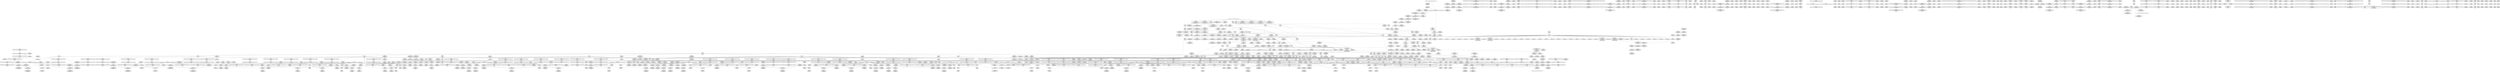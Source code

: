 digraph {
	CE0x4ec52f0 [shape=record,shape=Mrecord,label="{CE0x4ec52f0|__preempt_count_add:_tmp}"]
	CE0x4e0ba30 [shape=record,shape=Mrecord,label="{CE0x4e0ba30|sock_has_perm:_tmp3|security/selinux/hooks.c,3964}"]
	CE0x4e0ffb0 [shape=record,shape=Mrecord,label="{CE0x4e0ffb0|rcu_read_lock:_tmp11|include/linux/rcupdate.h,882}"]
	CE0x4e168f0 [shape=record,shape=Mrecord,label="{CE0x4e168f0|rcu_lock_acquire:_map|Function::rcu_lock_acquire&Arg::map::}"]
	CE0x4d94480 [shape=record,shape=Mrecord,label="{CE0x4d94480|32:_%struct.sock*,_:_CRE_32,40_|*MultipleSource*|Function::selinux_socket_getpeername&Arg::sock::|security/selinux/hooks.c,4231}"]
	CE0x4e8f560 [shape=record,shape=Mrecord,label="{CE0x4e8f560|_call_void_asm_addl_$1,_%gs:$0_,_*m,ri,*m,_dirflag_,_fpsr_,_flags_(i32*___preempt_count,_i32_%val,_i32*___preempt_count)_#3,_!dbg_!27714,_!srcloc_!27717|./arch/x86/include/asm/preempt.h,72}"]
	CE0x4e5e5d0 [shape=record,shape=Mrecord,label="{CE0x4e5e5d0|__rcu_read_unlock:_tmp5|include/linux/rcupdate.h,244|*SummSource*}"]
	CE0x4e6b8e0 [shape=record,shape=Mrecord,label="{CE0x4e6b8e0|rcu_read_unlock:_tmp20|include/linux/rcupdate.h,933}"]
	CE0x4d7caf0 [shape=record,shape=Mrecord,label="{CE0x4d7caf0|task_sid:_do.body|*SummSink*}"]
	CE0x4d96a60 [shape=record,shape=Mrecord,label="{CE0x4d96a60|_call_void_mcount()_#3|*SummSink*}"]
	CE0x4dad1f0 [shape=record,shape=Mrecord,label="{CE0x4dad1f0|_call_void_rcu_read_lock()_#10,_!dbg_!27712|security/selinux/hooks.c,207}"]
	CE0x4df0ab0 [shape=record,shape=Mrecord,label="{CE0x4df0ab0|i64*_getelementptr_inbounds_(_13_x_i64_,_13_x_i64_*___llvm_gcov_ctr126,_i64_0,_i64_9)|*Constant*}"]
	CE0x4e66840 [shape=record,shape=Mrecord,label="{CE0x4e66840|rcu_read_unlock:_tmp8|include/linux/rcupdate.h,933|*SummSource*}"]
	CE0x4d8fab0 [shape=record,shape=Mrecord,label="{CE0x4d8fab0|sock_has_perm:_type|security/selinux/hooks.c,3972}"]
	CE0x4e67070 [shape=record,shape=Mrecord,label="{CE0x4e67070|rcu_read_unlock:_land.lhs.true2|*SummSink*}"]
	CE0x4e059b0 [shape=record,shape=Mrecord,label="{CE0x4e059b0|GLOBAL:_task_sid|*Constant*}"]
	CE0x4e35cc0 [shape=record,shape=Mrecord,label="{CE0x4e35cc0|rcu_lock_acquire:_tmp6|*SummSink*}"]
	CE0x4e00280 [shape=record,shape=Mrecord,label="{CE0x4e00280|i32_(i32,_i32,_i16,_i32,_%struct.common_audit_data*)*_bitcast_(i32_(i32,_i32,_i16,_i32,_%struct.common_audit_data.495*)*_avc_has_perm_to_i32_(i32,_i32,_i16,_i32,_%struct.common_audit_data*)*)|*Constant*|*SummSource*}"]
	CE0x4df1b40 [shape=record,shape=Mrecord,label="{CE0x4df1b40|task_sid:_tmp22|security/selinux/hooks.c,208}"]
	CE0x4e22190 [shape=record,shape=Mrecord,label="{CE0x4e22190|task_sid:_do.body5|*SummSource*}"]
	CE0x4e0e9b0 [shape=record,shape=Mrecord,label="{CE0x4e0e9b0|__preempt_count_add:_do.end|*SummSource*}"]
	CE0x4df6d80 [shape=record,shape=Mrecord,label="{CE0x4df6d80|i64*_getelementptr_inbounds_(_4_x_i64_,_4_x_i64_*___llvm_gcov_ctr129,_i64_0,_i64_3)|*Constant*|*SummSink*}"]
	CE0x4da7810 [shape=record,shape=Mrecord,label="{CE0x4da7810|sock_has_perm:_if.then|*SummSource*}"]
	CE0x4e3d470 [shape=record,shape=Mrecord,label="{CE0x4e3d470|GLOBAL:_rcu_read_unlock|*Constant*}"]
	CE0x4e95bf0 [shape=record,shape=Mrecord,label="{CE0x4e95bf0|_call_void_lock_acquire(%struct.lockdep_map*_%map,_i32_0,_i32_0,_i32_2,_i32_0,_%struct.lockdep_map*_null,_i64_ptrtoint_(i8*_blockaddress(_rcu_lock_acquire,_%__here)_to_i64))_#10,_!dbg_!27716|include/linux/rcupdate.h,418|*SummSource*}"]
	CE0x4db22f0 [shape=record,shape=Mrecord,label="{CE0x4db22f0|_ret_i32_%retval.0,_!dbg_!27740|security/selinux/hooks.c,3977|*SummSource*}"]
	CE0x4eaf9a0 [shape=record,shape=Mrecord,label="{CE0x4eaf9a0|_ret_void,_!dbg_!27720|./arch/x86/include/asm/preempt.h,78}"]
	CE0x4d847d0 [shape=record,shape=Mrecord,label="{CE0x4d847d0|i64*_getelementptr_inbounds_(_6_x_i64_,_6_x_i64_*___llvm_gcov_ctr327,_i64_0,_i64_3)|*Constant*|*SummSink*}"]
	CE0x4e3c920 [shape=record,shape=Mrecord,label="{CE0x4e3c920|cred_sid:_entry}"]
	CE0x4e248a0 [shape=record,shape=Mrecord,label="{CE0x4e248a0|i32_0|*Constant*}"]
	CE0x4e55d80 [shape=record,shape=Mrecord,label="{CE0x4e55d80|rcu_read_lock:_tmp19|include/linux/rcupdate.h,882|*SummSource*}"]
	CE0x4dad0e0 [shape=record,shape=Mrecord,label="{CE0x4dad0e0|rcu_read_unlock:_land.lhs.true2}"]
	CE0x4e1af90 [shape=record,shape=Mrecord,label="{CE0x4e1af90|i64*_getelementptr_inbounds_(_13_x_i64_,_13_x_i64_*___llvm_gcov_ctr126,_i64_0,_i64_0)|*Constant*|*SummSource*}"]
	CE0x4e26650 [shape=record,shape=Mrecord,label="{CE0x4e26650|task_sid:_tobool4|security/selinux/hooks.c,208|*SummSink*}"]
	CE0x4e42850 [shape=record,shape=Mrecord,label="{CE0x4e42850|rcu_read_lock:_tmp6|include/linux/rcupdate.h,882|*SummSink*}"]
	CE0x4e2cd70 [shape=record,shape=Mrecord,label="{CE0x4e2cd70|rcu_lock_release:_map|Function::rcu_lock_release&Arg::map::|*SummSource*}"]
	CE0x4d79ea0 [shape=record,shape=Mrecord,label="{CE0x4d79ea0|i32_0|*Constant*}"]
	CE0x4e14ac0 [shape=record,shape=Mrecord,label="{CE0x4e14ac0|i64*_getelementptr_inbounds_(_13_x_i64_,_13_x_i64_*___llvm_gcov_ctr126,_i64_0,_i64_1)|*Constant*|*SummSource*}"]
	CE0x4e44ec0 [shape=record,shape=Mrecord,label="{CE0x4e44ec0|rcu_read_lock:_tmp4|include/linux/rcupdate.h,882|*SummSource*}"]
	CE0x4e62320 [shape=record,shape=Mrecord,label="{CE0x4e62320|GLOBAL:___preempt_count_add|*Constant*|*SummSource*}"]
	CE0x4e62ad0 [shape=record,shape=Mrecord,label="{CE0x4e62ad0|__rcu_read_lock:_do.body}"]
	CE0x4ec5450 [shape=record,shape=Mrecord,label="{CE0x4ec5450|COLLAPSED:_GCMRE___llvm_gcov_ctr129_internal_global_4_x_i64_zeroinitializer:_elem_0:default:}"]
	CE0x4e0c540 [shape=record,shape=Mrecord,label="{CE0x4e0c540|sock_has_perm:_tmp5|security/selinux/hooks.c,3966|*SummSink*}"]
	CE0x4dc85e0 [shape=record,shape=Mrecord,label="{CE0x4dc85e0|sock_has_perm:_tmp19|security/selinux/hooks.c,3977|*SummSource*}"]
	CE0x4e273d0 [shape=record,shape=Mrecord,label="{CE0x4e273d0|task_sid:_tmp15|security/selinux/hooks.c,208}"]
	CE0x4e606b0 [shape=record,shape=Mrecord,label="{CE0x4e606b0|i32_1|*Constant*}"]
	CE0x4e5d5a0 [shape=record,shape=Mrecord,label="{CE0x4e5d5a0|__rcu_read_unlock:_tmp2}"]
	CE0x4e03b40 [shape=record,shape=Mrecord,label="{CE0x4e03b40|8:_%struct.sock*,_:_SCME_33,34_}"]
	CE0x4da65d0 [shape=record,shape=Mrecord,label="{CE0x4da65d0|_ret_void,_!dbg_!27735|include/linux/rcupdate.h,884|*SummSource*}"]
	CE0x4e63ea0 [shape=record,shape=Mrecord,label="{CE0x4e63ea0|_call_void_asm_sideeffect_,_memory_,_dirflag_,_fpsr_,_flags_()_#3,_!dbg_!27711,_!srcloc_!27714|include/linux/rcupdate.h,244|*SummSource*}"]
	CE0x4e40a30 [shape=record,shape=Mrecord,label="{CE0x4e40a30|rcu_read_lock:_if.then|*SummSink*}"]
	CE0x4d8bd20 [shape=record,shape=Mrecord,label="{CE0x4d8bd20|i32_1|*Constant*|*SummSink*}"]
	CE0x4e1db60 [shape=record,shape=Mrecord,label="{CE0x4e1db60|COLLAPSED:_CMRE:_elem_0::|security/selinux/hooks.c,196}"]
	CE0x4e037b0 [shape=record,shape=Mrecord,label="{CE0x4e037b0|8:_%struct.sock*,_:_SCME_30,31_}"]
	CE0x4e22590 [shape=record,shape=Mrecord,label="{CE0x4e22590|cred_sid:_tmp|*SummSink*}"]
	CE0x4dfe000 [shape=record,shape=Mrecord,label="{CE0x4dfe000|sock_has_perm:_tmp15|security/selinux/hooks.c,3974|*SummSink*}"]
	CE0x4df5870 [shape=record,shape=Mrecord,label="{CE0x4df5870|__preempt_count_add:_tmp|*SummSink*}"]
	CE0x4e0be80 [shape=record,shape=Mrecord,label="{CE0x4e0be80|sock_has_perm:_tmp4|security/selinux/hooks.c,3966}"]
	CE0x4e15940 [shape=record,shape=Mrecord,label="{CE0x4e15940|rcu_read_lock:_tmp1|*SummSource*}"]
	CE0x4eafab0 [shape=record,shape=Mrecord,label="{CE0x4eafab0|__preempt_count_sub:_val|Function::__preempt_count_sub&Arg::val::}"]
	CE0x4d84970 [shape=record,shape=Mrecord,label="{CE0x4d84970|sock_has_perm:_tmp9|security/selinux/hooks.c,3969|*SummSink*}"]
	CE0x4d911e0 [shape=record,shape=Mrecord,label="{CE0x4d911e0|i64*_getelementptr_inbounds_(_6_x_i64_,_6_x_i64_*___llvm_gcov_ctr327,_i64_0,_i64_5)|*Constant*|*SummSink*}"]
	CE0x4e4e770 [shape=record,shape=Mrecord,label="{CE0x4e4e770|rcu_read_lock:_call3|include/linux/rcupdate.h,882|*SummSource*}"]
	CE0x4e01870 [shape=record,shape=Mrecord,label="{CE0x4e01870|sock_has_perm:_retval.0}"]
	CE0x4e56e40 [shape=record,shape=Mrecord,label="{CE0x4e56e40|rcu_read_lock:_tmp21|include/linux/rcupdate.h,884|*SummSink*}"]
	CE0x4e5c2e0 [shape=record,shape=Mrecord,label="{CE0x4e5c2e0|__rcu_read_lock:_tmp6|include/linux/rcupdate.h,240|*SummSink*}"]
	CE0x4da6e50 [shape=record,shape=Mrecord,label="{CE0x4da6e50|get_current:_tmp|*SummSink*}"]
	CE0x4e27b70 [shape=record,shape=Mrecord,label="{CE0x4e27b70|task_sid:_tmp16|security/selinux/hooks.c,208|*SummSink*}"]
	CE0x4dfd390 [shape=record,shape=Mrecord,label="{CE0x4dfd390|sock_has_perm:_u2|security/selinux/hooks.c,3974}"]
	CE0x4dacad0 [shape=record,shape=Mrecord,label="{CE0x4dacad0|i32_77|*Constant*|*SummSink*}"]
	CE0x4e1f5d0 [shape=record,shape=Mrecord,label="{CE0x4e1f5d0|rcu_read_lock:_do.end}"]
	CE0x4e4b210 [shape=record,shape=Mrecord,label="{CE0x4e4b210|__preempt_count_add:_tmp6|./arch/x86/include/asm/preempt.h,73|*SummSink*}"]
	CE0x4e60430 [shape=record,shape=Mrecord,label="{CE0x4e60430|__preempt_count_add:_entry|*SummSource*}"]
	CE0x4e1bfe0 [shape=record,shape=Mrecord,label="{CE0x4e1bfe0|0:_i8,_:_GCMR_task_sid.__warned_internal_global_i8_0,_section_.data.unlikely_,_align_1:_elem_0:default:}"]
	CE0x4ea4900 [shape=record,shape=Mrecord,label="{CE0x4ea4900|rcu_lock_release:_tmp6}"]
	CE0x4eaf470 [shape=record,shape=Mrecord,label="{CE0x4eaf470|GLOBAL:___preempt_count_sub|*Constant*|*SummSource*}"]
	CE0x4e44ba0 [shape=record,shape=Mrecord,label="{CE0x4e44ba0|__rcu_read_lock:_tmp1|*SummSource*}"]
	CE0x4e34ed0 [shape=record,shape=Mrecord,label="{CE0x4e34ed0|rcu_lock_acquire:_tmp4|include/linux/rcupdate.h,418|*SummSource*}"]
	CE0x4e988c0 [shape=record,shape=Mrecord,label="{CE0x4e988c0|__preempt_count_sub:_tmp3|*SummSink*}"]
	CE0x4e537e0 [shape=record,shape=Mrecord,label="{CE0x4e537e0|i8*_getelementptr_inbounds_(_42_x_i8_,_42_x_i8_*_.str46,_i32_0,_i32_0)|*Constant*}"]
	CE0x4e057c0 [shape=record,shape=Mrecord,label="{CE0x4e057c0|i64_56|*Constant*|*SummSource*}"]
	CE0x4df31c0 [shape=record,shape=Mrecord,label="{CE0x4df31c0|__preempt_count_add:_do.end|*SummSink*}"]
	CE0x4daa4a0 [shape=record,shape=Mrecord,label="{CE0x4daa4a0|rcu_read_unlock:_tmp3|*SummSource*}"]
	CE0x4e09e70 [shape=record,shape=Mrecord,label="{CE0x4e09e70|GLOBAL:___llvm_gcov_ctr327|Global_var:__llvm_gcov_ctr327|*SummSource*}"]
	CE0x4e418c0 [shape=record,shape=Mrecord,label="{CE0x4e418c0|rcu_read_unlock:_tmp|*SummSource*}"]
	CE0x4e550c0 [shape=record,shape=Mrecord,label="{CE0x4e550c0|i8_1|*Constant*}"]
	CE0x4d7c2d0 [shape=record,shape=Mrecord,label="{CE0x4d7c2d0|cred_sid:_security|security/selinux/hooks.c,196|*SummSink*}"]
	CE0x4e660b0 [shape=record,shape=Mrecord,label="{CE0x4e660b0|rcu_read_unlock:_if.then}"]
	CE0x4e61ea0 [shape=record,shape=Mrecord,label="{CE0x4e61ea0|rcu_read_unlock:_tmp6|include/linux/rcupdate.h,933|*SummSource*}"]
	CE0x4ea77a0 [shape=record,shape=Mrecord,label="{CE0x4ea77a0|i8*_undef|*Constant*|*SummSink*}"]
	CE0x4e1bae0 [shape=record,shape=Mrecord,label="{CE0x4e1bae0|i64*_getelementptr_inbounds_(_2_x_i64_,_2_x_i64_*___llvm_gcov_ctr131,_i64_0,_i64_1)|*Constant*|*SummSink*}"]
	CE0x4dbb4e0 [shape=record,shape=Mrecord,label="{CE0x4dbb4e0|rcu_lock_acquire:___here|*SummSink*}"]
	CE0x4e3b4f0 [shape=record,shape=Mrecord,label="{CE0x4e3b4f0|i64*_getelementptr_inbounds_(_13_x_i64_,_13_x_i64_*___llvm_gcov_ctr126,_i64_0,_i64_12)|*Constant*|*SummSink*}"]
	CE0x4e6e060 [shape=record,shape=Mrecord,label="{CE0x4e6e060|i32_934|*Constant*|*SummSink*}"]
	CE0x4df3730 [shape=record,shape=Mrecord,label="{CE0x4df3730|i64_1|*Constant*}"]
	CE0x4d81d90 [shape=record,shape=Mrecord,label="{CE0x4d81d90|_call_void_mcount()_#3|*SummSource*}"]
	CE0x4d99f00 [shape=record,shape=Mrecord,label="{CE0x4d99f00|i64*_getelementptr_inbounds_(_2_x_i64_,_2_x_i64_*___llvm_gcov_ctr364,_i64_0,_i64_1)|*Constant*|*SummSource*}"]
	CE0x4e270b0 [shape=record,shape=Mrecord,label="{CE0x4e270b0|task_sid:_tmp14|security/selinux/hooks.c,208|*SummSink*}"]
	CE0x4df30f0 [shape=record,shape=Mrecord,label="{CE0x4df30f0|__preempt_count_sub:_tmp4|./arch/x86/include/asm/preempt.h,77|*SummSource*}"]
	CE0x4e2f890 [shape=record,shape=Mrecord,label="{CE0x4e2f890|i32_2|*Constant*}"]
	CE0x4dc09f0 [shape=record,shape=Mrecord,label="{CE0x4dc09f0|i32_59|*Constant*|*SummSink*}"]
	CE0x4e98c30 [shape=record,shape=Mrecord,label="{CE0x4e98c30|__preempt_count_add:_tmp4|./arch/x86/include/asm/preempt.h,72}"]
	CE0x4d78310 [shape=record,shape=Mrecord,label="{CE0x4d78310|i32_5|*Constant*|*SummSource*}"]
	CE0x4e2e8a0 [shape=record,shape=Mrecord,label="{CE0x4e2e8a0|__rcu_read_lock:_do.end}"]
	CE0x4e26a10 [shape=record,shape=Mrecord,label="{CE0x4e26a10|i64_7|*Constant*|*SummSource*}"]
	CE0x4e3df80 [shape=record,shape=Mrecord,label="{CE0x4e3df80|_ret_void,_!dbg_!27735|include/linux/rcupdate.h,938|*SummSink*}"]
	CE0x4dfc1f0 [shape=record,shape=Mrecord,label="{CE0x4dfc1f0|avc_has_perm:_entry}"]
	CE0x4ea7b10 [shape=record,shape=Mrecord,label="{CE0x4ea7b10|rcu_lock_release:___here}"]
	CE0x4dac1d0 [shape=record,shape=Mrecord,label="{CE0x4dac1d0|task_sid:_do.body5|*SummSink*}"]
	CE0x4ec5720 [shape=record,shape=Mrecord,label="{CE0x4ec5720|__rcu_read_unlock:_tmp7|include/linux/rcupdate.h,245|*SummSource*}"]
	CE0x4e0cfc0 [shape=record,shape=Mrecord,label="{CE0x4e0cfc0|i64*_getelementptr_inbounds_(_4_x_i64_,_4_x_i64_*___llvm_gcov_ctr135,_i64_0,_i64_3)|*Constant*|*SummSink*}"]
	CE0x4e3b560 [shape=record,shape=Mrecord,label="{CE0x4e3b560|task_sid:_tmp26|security/selinux/hooks.c,208|*SummSink*}"]
	CE0x4e36490 [shape=record,shape=Mrecord,label="{CE0x4e36490|i8*_undef|*Constant*}"]
	CE0x4dab1a0 [shape=record,shape=Mrecord,label="{CE0x4dab1a0|sock_has_perm:_ad|security/selinux/hooks.c, 3965|*SummSource*}"]
	CE0x4dc8080 [shape=record,shape=Mrecord,label="{CE0x4dc8080|sock_has_perm:_tmp19|security/selinux/hooks.c,3977|*SummSink*}"]
	CE0x4dffc80 [shape=record,shape=Mrecord,label="{CE0x4dffc80|sock_has_perm:_call6|security/selinux/hooks.c,3976}"]
	CE0x4ed3b90 [shape=record,shape=Mrecord,label="{CE0x4ed3b90|__preempt_count_sub:_tmp4|./arch/x86/include/asm/preempt.h,77|*SummSink*}"]
	CE0x4e35150 [shape=record,shape=Mrecord,label="{CE0x4e35150|rcu_lock_acquire:_tmp4|include/linux/rcupdate.h,418|*SummSink*}"]
	CE0x4dcfcf0 [shape=record,shape=Mrecord,label="{CE0x4dcfcf0|avc_has_perm:_tsid|Function::avc_has_perm&Arg::tsid::|*SummSink*}"]
	CE0x4e5c370 [shape=record,shape=Mrecord,label="{CE0x4e5c370|__rcu_read_lock:_tmp7|include/linux/rcupdate.h,240|*SummSink*}"]
	CE0x4d7d0f0 [shape=record,shape=Mrecord,label="{CE0x4d7d0f0|selinux_socket_getpeername:_sock|Function::selinux_socket_getpeername&Arg::sock::}"]
	CE0x4e646e0 [shape=record,shape=Mrecord,label="{CE0x4e646e0|rcu_read_unlock:_tmp10|include/linux/rcupdate.h,933|*SummSource*}"]
	CE0x4e19390 [shape=record,shape=Mrecord,label="{CE0x4e19390|rcu_read_lock:_tmp1}"]
	CE0x4e5ffe0 [shape=record,shape=Mrecord,label="{CE0x4e5ffe0|GLOBAL:___llvm_gcov_ctr132|Global_var:__llvm_gcov_ctr132}"]
	CE0x4d7fe70 [shape=record,shape=Mrecord,label="{CE0x4d7fe70|i32_2|*Constant*|*SummSink*}"]
	CE0x4e1efa0 [shape=record,shape=Mrecord,label="{CE0x4e1efa0|rcu_read_unlock:_tmp4|include/linux/rcupdate.h,933|*SummSink*}"]
	CE0x4dee7a0 [shape=record,shape=Mrecord,label="{CE0x4dee7a0|task_sid:_tmp24|security/selinux/hooks.c,208|*SummSource*}"]
	CE0x4e17100 [shape=record,shape=Mrecord,label="{CE0x4e17100|cred_sid:_tmp2|*SummSource*}"]
	CE0x4ea35a0 [shape=record,shape=Mrecord,label="{CE0x4ea35a0|__rcu_read_lock:_bb|*SummSource*}"]
	CE0x4e90dc0 [shape=record,shape=Mrecord,label="{CE0x4e90dc0|GLOBAL:_lock_release|*Constant*|*SummSource*}"]
	CE0x4da8e40 [shape=record,shape=Mrecord,label="{CE0x4da8e40|__rcu_read_lock:_entry|*SummSink*}"]
	CE0x4dfc310 [shape=record,shape=Mrecord,label="{CE0x4dfc310|sock_has_perm:_tmp17|security/selinux/hooks.c,3976|*SummSource*}"]
	CE0x4da51e0 [shape=record,shape=Mrecord,label="{CE0x4da51e0|rcu_read_lock:_entry}"]
	CE0x4e077e0 [shape=record,shape=Mrecord,label="{CE0x4e077e0|sock_has_perm:_call|security/selinux/hooks.c,3967}"]
	CE0x4dff270 [shape=record,shape=Mrecord,label="{CE0x4dff270|sock_has_perm:_tmp16|security/selinux/hooks.c,3976}"]
	CE0x5fa67e0 [shape=record,shape=Mrecord,label="{CE0x5fa67e0|selinux_socket_getpeername:_tmp4|*LoadInst*|security/selinux/hooks.c,4231|*SummSource*}"]
	CE0x4e2ea90 [shape=record,shape=Mrecord,label="{CE0x4e2ea90|__rcu_read_lock:_do.end|*SummSink*}"]
	CE0x4ea6c00 [shape=record,shape=Mrecord,label="{CE0x4ea6c00|__rcu_read_unlock:_tmp|*SummSource*}"]
	CE0x4df37a0 [shape=record,shape=Mrecord,label="{CE0x4df37a0|__preempt_count_sub:_tmp1}"]
	CE0x4e58530 [shape=record,shape=Mrecord,label="{CE0x4e58530|rcu_read_unlock:_tmp15|include/linux/rcupdate.h,933|*SummSource*}"]
	CE0x4d913e0 [shape=record,shape=Mrecord,label="{CE0x4d913e0|sock_has_perm:_retval.0|*SummSource*}"]
	CE0x4e149c0 [shape=record,shape=Mrecord,label="{CE0x4e149c0|_call_void_mcount()_#3}"]
	CE0x4e00150 [shape=record,shape=Mrecord,label="{CE0x4e00150|i32_(i32,_i32,_i16,_i32,_%struct.common_audit_data*)*_bitcast_(i32_(i32,_i32,_i16,_i32,_%struct.common_audit_data.495*)*_avc_has_perm_to_i32_(i32,_i32,_i16,_i32,_%struct.common_audit_data*)*)|*Constant*}"]
	CE0x4dc6580 [shape=record,shape=Mrecord,label="{CE0x4dc6580|sock_has_perm:_tmp8|security/selinux/hooks.c,3969|*SummSink*}"]
	CE0x4dace00 [shape=record,shape=Mrecord,label="{CE0x4dace00|rcu_read_unlock:_if.end|*SummSource*}"]
	CE0x4e21440 [shape=record,shape=Mrecord,label="{CE0x4e21440|rcu_read_unlock:_tmp4|include/linux/rcupdate.h,933}"]
	CE0x4ec4d00 [shape=record,shape=Mrecord,label="{CE0x4ec4d00|__rcu_read_unlock:_do.end|*SummSink*}"]
	CE0x4d9bb90 [shape=record,shape=Mrecord,label="{CE0x4d9bb90|sock_has_perm:_tmp8|security/selinux/hooks.c,3969}"]
	CE0x4da4cf0 [shape=record,shape=Mrecord,label="{CE0x4da4cf0|_ret_void,_!dbg_!27717|include/linux/rcupdate.h,419|*SummSink*}"]
	CE0x4d87910 [shape=record,shape=Mrecord,label="{CE0x4d87910|sock_has_perm:_tmp1}"]
	CE0x4dc9a30 [shape=record,shape=Mrecord,label="{CE0x4dc9a30|i64_6|*Constant*}"]
	CE0x4e2c8b0 [shape=record,shape=Mrecord,label="{CE0x4e2c8b0|rcu_lock_release:_entry}"]
	CE0x4e562f0 [shape=record,shape=Mrecord,label="{CE0x4e562f0|rcu_read_lock:_tmp20|include/linux/rcupdate.h,882|*SummSource*}"]
	CE0x4d730d0 [shape=record,shape=Mrecord,label="{CE0x4d730d0|get_current:_entry|*SummSource*}"]
	CE0x4e5cc10 [shape=record,shape=Mrecord,label="{CE0x4e5cc10|__preempt_count_add:_tmp5|./arch/x86/include/asm/preempt.h,72}"]
	CE0x4dd0370 [shape=record,shape=Mrecord,label="{CE0x4dd0370|_ret_i32_%retval.0,_!dbg_!27728|security/selinux/avc.c,775}"]
	CE0x4dfe1c0 [shape=record,shape=Mrecord,label="{CE0x4dfe1c0|sock_has_perm:_sk4|security/selinux/hooks.c,3974}"]
	CE0x4e2f550 [shape=record,shape=Mrecord,label="{CE0x4e2f550|GLOBAL:_lock_acquire|*Constant*|*SummSink*}"]
	CE0x4ead170 [shape=record,shape=Mrecord,label="{CE0x4ead170|void_(i32*,_i32,_i32*)*_asm_addl_$1,_%gs:$0_,_*m,ri,*m,_dirflag_,_fpsr_,_flags_|*SummSource*}"]
	CE0x4db11c0 [shape=record,shape=Mrecord,label="{CE0x4db11c0|_ret_i32_%call1,_!dbg_!27715|security/selinux/hooks.c,4231|*SummSource*}"]
	CE0x4d870f0 [shape=record,shape=Mrecord,label="{CE0x4d870f0|i32_59|*Constant*|*SummSource*}"]
	CE0x4da9720 [shape=record,shape=Mrecord,label="{CE0x4da9720|rcu_read_lock:_tmp3}"]
	CE0x4e304e0 [shape=record,shape=Mrecord,label="{CE0x4e304e0|rcu_lock_release:_bb|*SummSource*}"]
	CE0x4ea93e0 [shape=record,shape=Mrecord,label="{CE0x4ea93e0|i64*_getelementptr_inbounds_(_4_x_i64_,_4_x_i64_*___llvm_gcov_ctr133,_i64_0,_i64_0)|*Constant*}"]
	CE0x4e3e5f0 [shape=record,shape=Mrecord,label="{CE0x4e3e5f0|rcu_read_lock:_bb}"]
	CE0x4e23450 [shape=record,shape=Mrecord,label="{CE0x4e23450|task_sid:_land.lhs.true}"]
	CE0x4e16540 [shape=record,shape=Mrecord,label="{CE0x4e16540|cred_sid:_tmp5|security/selinux/hooks.c,196|*SummSource*}"]
	CE0x4dee4e0 [shape=record,shape=Mrecord,label="{CE0x4dee4e0|i8*_getelementptr_inbounds_(_41_x_i8_,_41_x_i8_*_.str44,_i32_0,_i32_0)|*Constant*}"]
	CE0x4ea7210 [shape=record,shape=Mrecord,label="{CE0x4ea7210|_call_void_mcount()_#3|*SummSource*}"]
	CE0x4e340f0 [shape=record,shape=Mrecord,label="{CE0x4e340f0|rcu_lock_release:_indirectgoto|*SummSink*}"]
	CE0x4d818f0 [shape=record,shape=Mrecord,label="{CE0x4d818f0|avc_has_perm:_ssid|Function::avc_has_perm&Arg::ssid::|*SummSink*}"]
	CE0x4dacc00 [shape=record,shape=Mrecord,label="{CE0x4dacc00|i32_77|*Constant*|*SummSource*}"]
	CE0x4e045f0 [shape=record,shape=Mrecord,label="{CE0x4e045f0|8:_%struct.sock*,_:_SCME_42,43_}"]
	CE0x4e56460 [shape=record,shape=Mrecord,label="{CE0x4e56460|rcu_read_lock:_tmp20|include/linux/rcupdate.h,882|*SummSink*}"]
	CE0x4e300e0 [shape=record,shape=Mrecord,label="{CE0x4e300e0|i64_ptrtoint_(i8*_blockaddress(_rcu_lock_acquire,_%__here)_to_i64)|*Constant*|*SummSource*}"]
	CE0x4e649d0 [shape=record,shape=Mrecord,label="{CE0x4e649d0|rcu_read_unlock:_tmp11|include/linux/rcupdate.h,933}"]
	CE0x4deffe0 [shape=record,shape=Mrecord,label="{CE0x4deffe0|task_sid:_tmp25|security/selinux/hooks.c,208|*SummSink*}"]
	CE0x4e51030 [shape=record,shape=Mrecord,label="{CE0x4e51030|rcu_read_lock:_tmp14|include/linux/rcupdate.h,882|*SummSink*}"]
	CE0x4ec4550 [shape=record,shape=Mrecord,label="{CE0x4ec4550|_call_void_mcount()_#3|*SummSink*}"]
	CE0x4d79240 [shape=record,shape=Mrecord,label="{CE0x4d79240|get_current:_entry}"]
	CE0x4ea9ec0 [shape=record,shape=Mrecord,label="{CE0x4ea9ec0|__rcu_read_lock:_tmp|*SummSink*}"]
	CE0x4dff3f0 [shape=record,shape=Mrecord,label="{CE0x4dff3f0|sock_has_perm:_tmp16|security/selinux/hooks.c,3976|*SummSource*}"]
	CE0x4e4b130 [shape=record,shape=Mrecord,label="{CE0x4e4b130|__preempt_count_add:_tmp6|./arch/x86/include/asm/preempt.h,73}"]
	CE0x4e61ba0 [shape=record,shape=Mrecord,label="{CE0x4e61ba0|__preempt_count_add:_val|Function::__preempt_count_add&Arg::val::}"]
	CE0x4e0aac0 [shape=record,shape=Mrecord,label="{CE0x4e0aac0|sock_has_perm:_tmp11|security/selinux/hooks.c,3970}"]
	CE0x4d86670 [shape=record,shape=Mrecord,label="{CE0x4d86670|i64*_getelementptr_inbounds_(_2_x_i64_,_2_x_i64_*___llvm_gcov_ctr98,_i64_0,_i64_1)|*Constant*|*SummSource*}"]
	CE0x4e0b680 [shape=record,shape=Mrecord,label="{CE0x4e0b680|i64*_getelementptr_inbounds_(_6_x_i64_,_6_x_i64_*___llvm_gcov_ctr327,_i64_0,_i64_4)|*Constant*}"]
	CE0x4daee40 [shape=record,shape=Mrecord,label="{CE0x4daee40|sock_has_perm:_cleanup}"]
	CE0x4e4e640 [shape=record,shape=Mrecord,label="{CE0x4e4e640|rcu_read_lock:_call3|include/linux/rcupdate.h,882}"]
	CE0x4e46210 [shape=record,shape=Mrecord,label="{CE0x4e46210|i64*_getelementptr_inbounds_(_4_x_i64_,_4_x_i64_*___llvm_gcov_ctr133,_i64_0,_i64_2)|*Constant*}"]
	CE0x4ee61e0 [shape=record,shape=Mrecord,label="{CE0x4ee61e0|__preempt_count_sub:_tmp6|./arch/x86/include/asm/preempt.h,78|*SummSource*}"]
	CE0x4dae3e0 [shape=record,shape=Mrecord,label="{CE0x4dae3e0|_call_void_mcount()_#3|*SummSource*}"]
	CE0x4d7d5a0 [shape=record,shape=Mrecord,label="{CE0x4d7d5a0|i32_0|*Constant*|*SummSource*}"]
	CE0x4e59dc0 [shape=record,shape=Mrecord,label="{CE0x4e59dc0|rcu_read_unlock:_tmp1|*SummSource*}"]
	CE0x4e95b80 [shape=record,shape=Mrecord,label="{CE0x4e95b80|GLOBAL:_lock_acquire|*Constant*}"]
	CE0x4d8fbe0 [shape=record,shape=Mrecord,label="{CE0x4d8fbe0|sock_has_perm:_type|security/selinux/hooks.c,3972|*SummSource*}"]
	CE0x4dffa00 [shape=record,shape=Mrecord,label="{CE0x4dffa00|i32_4|*Constant*|*SummSink*}"]
	CE0x4ea5d40 [shape=record,shape=Mrecord,label="{CE0x4ea5d40|i64*_getelementptr_inbounds_(_4_x_i64_,_4_x_i64_*___llvm_gcov_ctr128,_i64_0,_i64_0)|*Constant*}"]
	CE0x4da8dd0 [shape=record,shape=Mrecord,label="{CE0x4da8dd0|__rcu_read_lock:_entry}"]
	CE0x4e2c120 [shape=record,shape=Mrecord,label="{CE0x4e2c120|rcu_lock_release:_entry|*SummSource*}"]
	CE0x4e960a0 [shape=record,shape=Mrecord,label="{CE0x4e960a0|i64*_getelementptr_inbounds_(_4_x_i64_,_4_x_i64_*___llvm_gcov_ctr134,_i64_0,_i64_3)|*Constant*|*SummSink*}"]
	CE0x4e1e140 [shape=record,shape=Mrecord,label="{CE0x4e1e140|COLLAPSED:_GCMRE___llvm_gcov_ctr127_internal_global_11_x_i64_zeroinitializer:_elem_0:default:}"]
	CE0x4d8bc30 [shape=record,shape=Mrecord,label="{CE0x4d8bc30|i32_1|*Constant*|*SummSource*}"]
	CE0x4e1f6d0 [shape=record,shape=Mrecord,label="{CE0x4e1f6d0|rcu_read_lock:_do.end|*SummSource*}"]
	CE0x4d9b5a0 [shape=record,shape=Mrecord,label="{CE0x4d9b5a0|task_sid:_tmp11|security/selinux/hooks.c,208|*SummSource*}"]
	CE0x44c40c0 [shape=record,shape=Mrecord,label="{CE0x44c40c0|sock_has_perm:_task|Function::sock_has_perm&Arg::task::}"]
	CE0x4d81730 [shape=record,shape=Mrecord,label="{CE0x4d81730|avc_has_perm:_ssid|Function::avc_has_perm&Arg::ssid::}"]
	CE0x4ed07d0 [shape=record,shape=Mrecord,label="{CE0x4ed07d0|__preempt_count_sub:_tmp2|*SummSource*}"]
	CE0x4e46470 [shape=record,shape=Mrecord,label="{CE0x4e46470|rcu_lock_release:_tmp3|*SummSource*}"]
	CE0x4e51340 [shape=record,shape=Mrecord,label="{CE0x4e51340|rcu_read_lock:_tmp15|include/linux/rcupdate.h,882}"]
	CE0x4e2b5d0 [shape=record,shape=Mrecord,label="{CE0x4e2b5d0|_call_void_rcu_lock_release(%struct.lockdep_map*_rcu_lock_map)_#10,_!dbg_!27733|include/linux/rcupdate.h,935}"]
	CE0x4e8f6f0 [shape=record,shape=Mrecord,label="{CE0x4e8f6f0|_call_void_asm_addl_$1,_%gs:$0_,_*m,ri,*m,_dirflag_,_fpsr_,_flags_(i32*___preempt_count,_i32_%val,_i32*___preempt_count)_#3,_!dbg_!27714,_!srcloc_!27717|./arch/x86/include/asm/preempt.h,72|*SummSource*}"]
	CE0x4da4840 [shape=record,shape=Mrecord,label="{CE0x4da4840|rcu_read_unlock:_if.end}"]
	CE0x4e2a9d0 [shape=record,shape=Mrecord,label="{CE0x4e2a9d0|task_sid:_tmp18|security/selinux/hooks.c,208|*SummSource*}"]
	CE0x4e0b610 [shape=record,shape=Mrecord,label="{CE0x4e0b610|i64*_getelementptr_inbounds_(_6_x_i64_,_6_x_i64_*___llvm_gcov_ctr327,_i64_0,_i64_4)|*Constant*|*SummSink*}"]
	CE0x4e1ff30 [shape=record,shape=Mrecord,label="{CE0x4e1ff30|task_sid:_tmp8|security/selinux/hooks.c,208}"]
	CE0x4ec4440 [shape=record,shape=Mrecord,label="{CE0x4ec4440|_call_void_mcount()_#3|*SummSource*}"]
	CE0x4ec1930 [shape=record,shape=Mrecord,label="{CE0x4ec1930|_call_void_mcount()_#3|*SummSink*}"]
	CE0x4e08a10 [shape=record,shape=Mrecord,label="{CE0x4e08a10|sock_has_perm:_tmp9|security/selinux/hooks.c,3969}"]
	CE0x4e40920 [shape=record,shape=Mrecord,label="{CE0x4e40920|rcu_read_lock:_if.then|*SummSource*}"]
	CE0x4e036b0 [shape=record,shape=Mrecord,label="{CE0x4e036b0|8:_%struct.sock*,_:_SCME_29,30_}"]
	CE0x4e591d0 [shape=record,shape=Mrecord,label="{CE0x4e591d0|rcu_read_unlock:_tmp13|include/linux/rcupdate.h,933|*SummSource*}"]
	CE0x4e39430 [shape=record,shape=Mrecord,label="{CE0x4e39430|__preempt_count_sub:_tmp|*SummSink*}"]
	CE0x4db2360 [shape=record,shape=Mrecord,label="{CE0x4db2360|_ret_i32_%call1,_!dbg_!27715|security/selinux/hooks.c,4231}"]
	CE0x4e410f0 [shape=record,shape=Mrecord,label="{CE0x4e410f0|rcu_lock_acquire:_entry|*SummSource*}"]
	CE0x4e590a0 [shape=record,shape=Mrecord,label="{CE0x4e590a0|rcu_read_unlock:_tmp13|include/linux/rcupdate.h,933}"]
	CE0x4ec6230 [shape=record,shape=Mrecord,label="{CE0x4ec6230|i64*_getelementptr_inbounds_(_4_x_i64_,_4_x_i64_*___llvm_gcov_ctr129,_i64_0,_i64_1)|*Constant*}"]
	CE0x4e2d460 [shape=record,shape=Mrecord,label="{CE0x4e2d460|_call_void___rcu_read_unlock()_#10,_!dbg_!27734|include/linux/rcupdate.h,937}"]
	CE0x4e40710 [shape=record,shape=Mrecord,label="{CE0x4e40710|rcu_read_lock:_if.end|*SummSink*}"]
	CE0x4e2e300 [shape=record,shape=Mrecord,label="{CE0x4e2e300|_ret_void,_!dbg_!27717|include/linux/rcupdate.h,245}"]
	CE0x4e142e0 [shape=record,shape=Mrecord,label="{CE0x4e142e0|task_sid:_tobool|security/selinux/hooks.c,208|*SummSource*}"]
	CE0x4e628a0 [shape=record,shape=Mrecord,label="{CE0x4e628a0|rcu_read_unlock:_land.lhs.true|*SummSink*}"]
	CE0x4e30d20 [shape=record,shape=Mrecord,label="{CE0x4e30d20|i8*_undef|*Constant*}"]
	CE0x4e42700 [shape=record,shape=Mrecord,label="{CE0x4e42700|rcu_read_lock:_tmp6|include/linux/rcupdate.h,882}"]
	CE0x4d831a0 [shape=record,shape=Mrecord,label="{CE0x4d831a0|selinux_socket_getpeername:_sk|security/selinux/hooks.c,4231|*SummSink*}"]
	CE0x4d96ea0 [shape=record,shape=Mrecord,label="{CE0x4d96ea0|_call_void_mcount()_#3|*SummSink*}"]
	CE0x4e293f0 [shape=record,shape=Mrecord,label="{CE0x4e293f0|_call_void_lockdep_rcu_suspicious(i8*_getelementptr_inbounds_(_25_x_i8_,_25_x_i8_*_.str3,_i32_0,_i32_0),_i32_208,_i8*_getelementptr_inbounds_(_41_x_i8_,_41_x_i8_*_.str44,_i32_0,_i32_0))_#10,_!dbg_!27732|security/selinux/hooks.c,208}"]
	CE0x4e37670 [shape=record,shape=Mrecord,label="{CE0x4e37670|__rcu_read_lock:_tmp2}"]
	CE0x4e60eb0 [shape=record,shape=Mrecord,label="{CE0x4e60eb0|i64*_getelementptr_inbounds_(_4_x_i64_,_4_x_i64_*___llvm_gcov_ctr130,_i64_0,_i64_1)|*Constant*|*SummSource*}"]
	CE0x4e3d080 [shape=record,shape=Mrecord,label="{CE0x4e3d080|_ret_i32_%tmp6,_!dbg_!27716|security/selinux/hooks.c,197}"]
	CE0x4e2b8d0 [shape=record,shape=Mrecord,label="{CE0x4e2b8d0|rcu_read_unlock:_tmp22|include/linux/rcupdate.h,935}"]
	CE0x4dfc9a0 [shape=record,shape=Mrecord,label="{CE0x4dfc9a0|sock_has_perm:_tmp17|security/selinux/hooks.c,3976}"]
	CE0x4dc8c60 [shape=record,shape=Mrecord,label="{CE0x4dc8c60|rcu_read_lock:_call3|include/linux/rcupdate.h,882|*SummSink*}"]
	CE0x4e37300 [shape=record,shape=Mrecord,label="{CE0x4e37300|rcu_lock_acquire:_indirectgoto|*SummSink*}"]
	CE0x4e5f720 [shape=record,shape=Mrecord,label="{CE0x4e5f720|GLOBAL:___preempt_count_add|*Constant*}"]
	CE0x4da48e0 [shape=record,shape=Mrecord,label="{CE0x4da48e0|task_sid:_tmp3|*SummSink*}"]
	CE0x4df1330 [shape=record,shape=Mrecord,label="{CE0x4df1330|task_sid:_tmp20|security/selinux/hooks.c,208|*SummSource*}"]
	CE0x4e0f310 [shape=record,shape=Mrecord,label="{CE0x4e0f310|rcu_read_lock:_tmp9|include/linux/rcupdate.h,882}"]
	CE0x4e23000 [shape=record,shape=Mrecord,label="{CE0x4e23000|cred_sid:_tmp}"]
	CE0x4e30f30 [shape=record,shape=Mrecord,label="{CE0x4e30f30|__rcu_read_unlock:_bb}"]
	CE0x4e003f0 [shape=record,shape=Mrecord,label="{CE0x4e003f0|i32_(i32,_i32,_i16,_i32,_%struct.common_audit_data*)*_bitcast_(i32_(i32,_i32,_i16,_i32,_%struct.common_audit_data.495*)*_avc_has_perm_to_i32_(i32,_i32,_i16,_i32,_%struct.common_audit_data*)*)|*Constant*|*SummSink*}"]
	CE0x4e53d20 [shape=record,shape=Mrecord,label="{CE0x4e53d20|i64*_getelementptr_inbounds_(_11_x_i64_,_11_x_i64_*___llvm_gcov_ctr127,_i64_0,_i64_9)|*Constant*}"]
	CE0x4e0cc60 [shape=record,shape=Mrecord,label="{CE0x4e0cc60|__preempt_count_add:_tmp3}"]
	CE0x4dfedc0 [shape=record,shape=Mrecord,label="{CE0x4dfedc0|sock_has_perm:_sclass|security/selinux/hooks.c,3976|*SummSource*}"]
	CE0x4e2c510 [shape=record,shape=Mrecord,label="{CE0x4e2c510|GLOBAL:_rcu_lock_release|*Constant*|*SummSink*}"]
	CE0x4d97860 [shape=record,shape=Mrecord,label="{CE0x4d97860|i32_22|*Constant*|*SummSink*}"]
	CE0x4e2ecd0 [shape=record,shape=Mrecord,label="{CE0x4e2ecd0|__preempt_count_sub:_sub|./arch/x86/include/asm/preempt.h,77}"]
	CE0x4e40f70 [shape=record,shape=Mrecord,label="{CE0x4e40f70|_call_void_rcu_lock_acquire(%struct.lockdep_map*_rcu_lock_map)_#10,_!dbg_!27711|include/linux/rcupdate.h,881|*SummSink*}"]
	CE0x4da92a0 [shape=record,shape=Mrecord,label="{CE0x4da92a0|task_sid:_tmp4|*LoadInst*|security/selinux/hooks.c,208|*SummSink*}"]
	CE0x4e63800 [shape=record,shape=Mrecord,label="{CE0x4e63800|rcu_read_unlock:_tmp10|include/linux/rcupdate.h,933|*SummSink*}"]
	CE0x4e08f30 [shape=record,shape=Mrecord,label="{CE0x4e08f30|sock_has_perm:_cmp|security/selinux/hooks.c,3969}"]
	CE0x4da8280 [shape=record,shape=Mrecord,label="{CE0x4da8280|__rcu_read_lock:_tmp7|include/linux/rcupdate.h,240}"]
	CE0x4e04130 [shape=record,shape=Mrecord,label="{CE0x4e04130|8:_%struct.sock*,_:_SCME_38,39_}"]
	CE0x4e35c50 [shape=record,shape=Mrecord,label="{CE0x4e35c50|rcu_lock_acquire:_tmp6|*SummSource*}"]
	CE0x4e643f0 [shape=record,shape=Mrecord,label="{CE0x4e643f0|rcu_lock_release:_tmp|*SummSink*}"]
	CE0x4ec4ad0 [shape=record,shape=Mrecord,label="{CE0x4ec4ad0|__preempt_count_add:_tmp3|*SummSink*}"]
	CE0x4db4880 [shape=record,shape=Mrecord,label="{CE0x4db4880|selinux_socket_getpeername:_call1|security/selinux/hooks.c,4231}"]
	CE0x4e56d20 [shape=record,shape=Mrecord,label="{CE0x4e56d20|i64*_getelementptr_inbounds_(_11_x_i64_,_11_x_i64_*___llvm_gcov_ctr127,_i64_0,_i64_10)|*Constant*|*SummSource*}"]
	CE0x4d73ab0 [shape=record,shape=Mrecord,label="{CE0x4d73ab0|i64*_getelementptr_inbounds_(_2_x_i64_,_2_x_i64_*___llvm_gcov_ctr364,_i64_0,_i64_0)|*Constant*|*SummSource*}"]
	CE0x4e6bbd0 [shape=record,shape=Mrecord,label="{CE0x4e6bbd0|rcu_read_unlock:_tmp20|include/linux/rcupdate.h,933|*SummSink*}"]
	CE0x4e2e030 [shape=record,shape=Mrecord,label="{CE0x4e2e030|__rcu_read_unlock:_entry|*SummSink*}"]
	CE0x4e21e90 [shape=record,shape=Mrecord,label="{CE0x4e21e90|task_sid:_if.end|*SummSource*}"]
	CE0x4df17c0 [shape=record,shape=Mrecord,label="{CE0x4df17c0|task_sid:_tmp21|security/selinux/hooks.c,208|*SummSource*}"]
	CE0x4e61d30 [shape=record,shape=Mrecord,label="{CE0x4e61d30|__preempt_count_add:_val|Function::__preempt_count_add&Arg::val::|*SummSource*}"]
	CE0x4e5d960 [shape=record,shape=Mrecord,label="{CE0x4e5d960|rcu_read_unlock:_tmp9|include/linux/rcupdate.h,933|*SummSource*}"]
	CE0x4e06450 [shape=record,shape=Mrecord,label="{CE0x4e06450|_ret_i32_%call7,_!dbg_!27749|security/selinux/hooks.c,210|*SummSource*}"]
	CE0x4d7cde0 [shape=record,shape=Mrecord,label="{CE0x4d7cde0|sock_has_perm:_tmp1|*SummSource*}"]
	CE0x4df1dd0 [shape=record,shape=Mrecord,label="{CE0x4df1dd0|i64*_getelementptr_inbounds_(_13_x_i64_,_13_x_i64_*___llvm_gcov_ctr126,_i64_0,_i64_10)|*Constant*}"]
	CE0x4da8980 [shape=record,shape=Mrecord,label="{CE0x4da8980|task_sid:_tobool|security/selinux/hooks.c,208}"]
	CE0x4e02200 [shape=record,shape=Mrecord,label="{CE0x4e02200|8:_%struct.sock*,_:_SCME_8,16_|*MultipleSource*|security/selinux/hooks.c, 3966|security/selinux/hooks.c,3966|security/selinux/hooks.c,3966}"]
	CE0x4e998f0 [shape=record,shape=Mrecord,label="{CE0x4e998f0|_call_void___preempt_count_sub(i32_1)_#10,_!dbg_!27715|include/linux/rcupdate.h,244|*SummSink*}"]
	CE0x4e51e60 [shape=record,shape=Mrecord,label="{CE0x4e51e60|i64*_getelementptr_inbounds_(_11_x_i64_,_11_x_i64_*___llvm_gcov_ctr127,_i64_0,_i64_8)|*Constant*}"]
	CE0x4d97780 [shape=record,shape=Mrecord,label="{CE0x4d97780|i32_22|*Constant*|*SummSource*}"]
	CE0x4e40880 [shape=record,shape=Mrecord,label="{CE0x4e40880|rcu_read_lock:_if.then}"]
	CE0x4dab130 [shape=record,shape=Mrecord,label="{CE0x4dab130|sock_has_perm:_ad|security/selinux/hooks.c, 3965}"]
	CE0x4e5eea0 [shape=record,shape=Mrecord,label="{CE0x4e5eea0|rcu_lock_acquire:_tmp|*SummSink*}"]
	CE0x4e20840 [shape=record,shape=Mrecord,label="{CE0x4e20840|task_sid:_do.end|*SummSink*}"]
	CE0x4e60850 [shape=record,shape=Mrecord,label="{CE0x4e60850|rcu_read_unlock:_do.body|*SummSource*}"]
	CE0x4e23a60 [shape=record,shape=Mrecord,label="{CE0x4e23a60|GLOBAL:_rcu_lock_acquire|*Constant*|*SummSink*}"]
	CE0x4dfcaa0 [shape=record,shape=Mrecord,label="{CE0x4dfcaa0|sock_has_perm:_sclass|security/selinux/hooks.c,3976|*SummSink*}"]
	CE0x4def450 [shape=record,shape=Mrecord,label="{CE0x4def450|i64*_getelementptr_inbounds_(_13_x_i64_,_13_x_i64_*___llvm_gcov_ctr126,_i64_0,_i64_11)|*Constant*}"]
	CE0x4d7abb0 [shape=record,shape=Mrecord,label="{CE0x4d7abb0|COLLAPSED:_GCMRE___llvm_gcov_ctr364_internal_global_2_x_i64_zeroinitializer:_elem_0:default:}"]
	CE0x4ea21b0 [shape=record,shape=Mrecord,label="{CE0x4ea21b0|__rcu_read_unlock:_tmp4|include/linux/rcupdate.h,244|*SummSource*}"]
	CE0x4df18f0 [shape=record,shape=Mrecord,label="{CE0x4df18f0|task_sid:_tmp21|security/selinux/hooks.c,208|*SummSink*}"]
	CE0x4e42950 [shape=record,shape=Mrecord,label="{CE0x4e42950|rcu_lock_acquire:_tmp1}"]
	CE0x4e1ca00 [shape=record,shape=Mrecord,label="{CE0x4e1ca00|rcu_read_lock:_land.lhs.true|*SummSource*}"]
	CE0x4e1ef30 [shape=record,shape=Mrecord,label="{CE0x4e1ef30|rcu_read_unlock:_tobool|include/linux/rcupdate.h,933|*SummSink*}"]
	CE0x4e98610 [shape=record,shape=Mrecord,label="{CE0x4e98610|i64*_getelementptr_inbounds_(_4_x_i64_,_4_x_i64_*___llvm_gcov_ctr129,_i64_0,_i64_2)|*Constant*|*SummSink*}"]
	CE0x4e60930 [shape=record,shape=Mrecord,label="{CE0x4e60930|rcu_read_unlock:_do.body|*SummSink*}"]
	CE0x4e2d0c0 [shape=record,shape=Mrecord,label="{CE0x4e2d0c0|GLOBAL:___rcu_read_unlock|*Constant*}"]
	CE0x4e062f0 [shape=record,shape=Mrecord,label="{CE0x4e062f0|_ret_i32_%call7,_!dbg_!27749|security/selinux/hooks.c,210}"]
	CE0x6b469b0 [shape=record,shape=Mrecord,label="{CE0x6b469b0|GLOBAL:_sock_has_perm|*Constant*}"]
	CE0x4d805a0 [shape=record,shape=Mrecord,label="{CE0x4d805a0|selinux_socket_getpeername:_tmp1}"]
	CE0x4dff890 [shape=record,shape=Mrecord,label="{CE0x4dff890|i32_4|*Constant*|*SummSource*}"]
	CE0x4e97000 [shape=record,shape=Mrecord,label="{CE0x4e97000|void_(i32*,_i32,_i32*)*_asm_addl_$1,_%gs:$0_,_*m,ri,*m,_dirflag_,_fpsr_,_flags_}"]
	CE0x4e29460 [shape=record,shape=Mrecord,label="{CE0x4e29460|_call_void_lockdep_rcu_suspicious(i8*_getelementptr_inbounds_(_25_x_i8_,_25_x_i8_*_.str3,_i32_0,_i32_0),_i32_208,_i8*_getelementptr_inbounds_(_41_x_i8_,_41_x_i8_*_.str44,_i32_0,_i32_0))_#10,_!dbg_!27732|security/selinux/hooks.c,208|*SummSource*}"]
	CE0x4e62a20 [shape=record,shape=Mrecord,label="{CE0x4e62a20|rcu_read_unlock:_do.body}"]
	CE0x4e341f0 [shape=record,shape=Mrecord,label="{CE0x4e341f0|_call_void_lock_acquire(%struct.lockdep_map*_%map,_i32_0,_i32_0,_i32_2,_i32_0,_%struct.lockdep_map*_null,_i64_ptrtoint_(i8*_blockaddress(_rcu_lock_acquire,_%__here)_to_i64))_#10,_!dbg_!27716|include/linux/rcupdate.h,418|*SummSink*}"]
	CE0x4df59d0 [shape=record,shape=Mrecord,label="{CE0x4df59d0|__rcu_read_unlock:_do.end}"]
	CE0x4d7b080 [shape=record,shape=Mrecord,label="{CE0x4d7b080|selinux_socket_getpeername:_bb|*SummSource*}"]
	CE0x4e3b050 [shape=record,shape=Mrecord,label="{CE0x4e3b050|__rcu_read_lock:_tmp2|*SummSource*}"]
	CE0x4e0e830 [shape=record,shape=Mrecord,label="{CE0x4e0e830|GLOBAL:___preempt_count|Global_var:__preempt_count}"]
	CE0x4ea6210 [shape=record,shape=Mrecord,label="{CE0x4ea6210|i64*_getelementptr_inbounds_(_4_x_i64_,_4_x_i64_*___llvm_gcov_ctr133,_i64_0,_i64_1)|*Constant*}"]
	CE0x4ea28e0 [shape=record,shape=Mrecord,label="{CE0x4ea28e0|i64*_getelementptr_inbounds_(_4_x_i64_,_4_x_i64_*___llvm_gcov_ctr129,_i64_0,_i64_1)|*Constant*|*SummSource*}"]
	CE0x4d81830 [shape=record,shape=Mrecord,label="{CE0x4d81830|avc_has_perm:_ssid|Function::avc_has_perm&Arg::ssid::|*SummSource*}"]
	CE0x4e17090 [shape=record,shape=Mrecord,label="{CE0x4e17090|cred_sid:_tmp2}"]
	CE0x4e29510 [shape=record,shape=Mrecord,label="{CE0x4e29510|_call_void_lockdep_rcu_suspicious(i8*_getelementptr_inbounds_(_25_x_i8_,_25_x_i8_*_.str3,_i32_0,_i32_0),_i32_208,_i8*_getelementptr_inbounds_(_41_x_i8_,_41_x_i8_*_.str44,_i32_0,_i32_0))_#10,_!dbg_!27732|security/selinux/hooks.c,208|*SummSink*}"]
	CE0x4d86d60 [shape=record,shape=Mrecord,label="{CE0x4d86d60|_call_void___rcu_read_lock()_#10,_!dbg_!27710|include/linux/rcupdate.h,879}"]
	CE0x4e22d80 [shape=record,shape=Mrecord,label="{CE0x4e22d80|task_sid:_tmp7|security/selinux/hooks.c,208|*SummSink*}"]
	CE0x4e3b750 [shape=record,shape=Mrecord,label="{CE0x4e3b750|task_sid:_tmp27|security/selinux/hooks.c,208}"]
	CE0x4defa30 [shape=record,shape=Mrecord,label="{CE0x4defa30|task_sid:_tmp25|security/selinux/hooks.c,208}"]
	CE0x4e8f870 [shape=record,shape=Mrecord,label="{CE0x4e8f870|_call_void_asm_addl_$1,_%gs:$0_,_*m,ri,*m,_dirflag_,_fpsr_,_flags_(i32*___preempt_count,_i32_%val,_i32*___preempt_count)_#3,_!dbg_!27714,_!srcloc_!27717|./arch/x86/include/asm/preempt.h,72|*SummSink*}"]
	CE0x4e91430 [shape=record,shape=Mrecord,label="{CE0x4e91430|i64_ptrtoint_(i8*_blockaddress(_rcu_lock_release,_%__here)_to_i64)|*Constant*|*SummSource*}"]
	CE0x4e217c0 [shape=record,shape=Mrecord,label="{CE0x4e217c0|task_sid:_tmp7|security/selinux/hooks.c,208}"]
	CE0x4e2bfb0 [shape=record,shape=Mrecord,label="{CE0x4e2bfb0|_call_void_rcu_lock_release(%struct.lockdep_map*_rcu_lock_map)_#10,_!dbg_!27733|include/linux/rcupdate.h,935|*SummSink*}"]
	CE0x4e18340 [shape=record,shape=Mrecord,label="{CE0x4e18340|GLOBAL:___rcu_read_lock|*Constant*|*SummSink*}"]
	CE0x4dc89c0 [shape=record,shape=Mrecord,label="{CE0x4dc89c0|sock_has_perm:_tmp20|security/selinux/hooks.c,3977}"]
	CE0x4e1e5c0 [shape=record,shape=Mrecord,label="{CE0x4e1e5c0|i64*_getelementptr_inbounds_(_13_x_i64_,_13_x_i64_*___llvm_gcov_ctr126,_i64_0,_i64_8)|*Constant*|*SummSink*}"]
	CE0x4e458e0 [shape=record,shape=Mrecord,label="{CE0x4e458e0|__rcu_read_lock:_tmp4|include/linux/rcupdate.h,239}"]
	CE0x4e00940 [shape=record,shape=Mrecord,label="{CE0x4e00940|0:_i8,_:_GCMR_rcu_read_lock.__warned_internal_global_i8_0,_section_.data.unlikely_,_align_1:_elem_0:default:}"]
	CE0x4e616d0 [shape=record,shape=Mrecord,label="{CE0x4e616d0|_call_void___preempt_count_add(i32_1)_#10,_!dbg_!27711|include/linux/rcupdate.h,239|*SummSink*}"]
	CE0x4e1f950 [shape=record,shape=Mrecord,label="{CE0x4e1f950|rcu_read_lock:_if.end|*SummSource*}"]
	CE0x4e051d0 [shape=record,shape=Mrecord,label="{CE0x4e051d0|8:_%struct.sock*,_:_SCME_52,53_}"]
	CE0x4e5f340 [shape=record,shape=Mrecord,label="{CE0x4e5f340|rcu_read_unlock:_call|include/linux/rcupdate.h,933|*SummSink*}"]
	CE0x4da9010 [shape=record,shape=Mrecord,label="{CE0x4da9010|_ret_void,_!dbg_!27717|include/linux/rcupdate.h,240|*SummSink*}"]
	CE0x4e3f310 [shape=record,shape=Mrecord,label="{CE0x4e3f310|rcu_read_lock:_tmp7|include/linux/rcupdate.h,882|*SummSource*}"]
	CE0x4ea38c0 [shape=record,shape=Mrecord,label="{CE0x4ea38c0|i64*_getelementptr_inbounds_(_4_x_i64_,_4_x_i64_*___llvm_gcov_ctr133,_i64_0,_i64_2)|*Constant*|*SummSource*}"]
	CE0x4ec2820 [shape=record,shape=Mrecord,label="{CE0x4ec2820|__rcu_read_unlock:_tmp2|*SummSink*}"]
	CE0x4ec0e60 [shape=record,shape=Mrecord,label="{CE0x4ec0e60|i64*_getelementptr_inbounds_(_4_x_i64_,_4_x_i64_*___llvm_gcov_ctr135,_i64_0,_i64_0)|*Constant*|*SummSource*}"]
	CE0x4ea3630 [shape=record,shape=Mrecord,label="{CE0x4ea3630|__rcu_read_lock:_bb|*SummSink*}"]
	CE0x4e05b30 [shape=record,shape=Mrecord,label="{CE0x4e05b30|GLOBAL:_task_sid|*Constant*|*SummSource*}"]
	CE0x4e54320 [shape=record,shape=Mrecord,label="{CE0x4e54320|COLLAPSED:_GCMRE___llvm_gcov_ctr128_internal_global_4_x_i64_zeroinitializer:_elem_0:default:}"]
	CE0x4e63380 [shape=record,shape=Mrecord,label="{CE0x4e63380|i64*_getelementptr_inbounds_(_4_x_i64_,_4_x_i64_*___llvm_gcov_ctr128,_i64_0,_i64_2)|*Constant*|*SummSource*}"]
	CE0x4e3e960 [shape=record,shape=Mrecord,label="{CE0x4e3e960|rcu_read_lock:_bb|*SummSink*}"]
	CE0x4e20bc0 [shape=record,shape=Mrecord,label="{CE0x4e20bc0|_call_void_mcount()_#3}"]
	CE0x4e0ea80 [shape=record,shape=Mrecord,label="{CE0x4e0ea80|rcu_read_lock:_tmp8|include/linux/rcupdate.h,882|*SummSink*}"]
	CE0x4e0f190 [shape=record,shape=Mrecord,label="{CE0x4e0f190|i64_4|*Constant*}"]
	CE0x4dc6770 [shape=record,shape=Mrecord,label="{CE0x4dc6770|sock_has_perm:_net|security/selinux/hooks.c, 3966|*SummSource*}"]
	CE0x4e361a0 [shape=record,shape=Mrecord,label="{CE0x4e361a0|rcu_lock_acquire:_tmp7|*SummSource*}"]
	CE0x4e515e0 [shape=record,shape=Mrecord,label="{CE0x4e515e0|rcu_read_lock:_tmp15|include/linux/rcupdate.h,882|*SummSink*}"]
	CE0x4e09970 [shape=record,shape=Mrecord,label="{CE0x4e09970|i64_0|*Constant*}"]
	CE0x4e0ce00 [shape=record,shape=Mrecord,label="{CE0x4e0ce00|__preempt_count_sub:_tmp6|./arch/x86/include/asm/preempt.h,78}"]
	CE0x4d87b50 [shape=record,shape=Mrecord,label="{CE0x4d87b50|GLOBAL:_get_current|*Constant*|*SummSink*}"]
	CE0x4e5d630 [shape=record,shape=Mrecord,label="{CE0x4e5d630|rcu_read_unlock:_tobool1|include/linux/rcupdate.h,933|*SummSink*}"]
	CE0x4d7e250 [shape=record,shape=Mrecord,label="{CE0x4d7e250|i64*_getelementptr_inbounds_(_13_x_i64_,_13_x_i64_*___llvm_gcov_ctr126,_i64_0,_i64_1)|*Constant*}"]
	CE0x4daad60 [shape=record,shape=Mrecord,label="{CE0x4daad60|i32_77|*Constant*}"]
	CE0x4ea7bd0 [shape=record,shape=Mrecord,label="{CE0x4ea7bd0|rcu_lock_release:___here|*SummSource*}"]
	CE0x4e17dd0 [shape=record,shape=Mrecord,label="{CE0x4e17dd0|GLOBAL:_task_sid.__warned|Global_var:task_sid.__warned}"]
	CE0x4e1d330 [shape=record,shape=Mrecord,label="{CE0x4e1d330|rcu_read_lock:_call|include/linux/rcupdate.h,882}"]
	CE0x4da8430 [shape=record,shape=Mrecord,label="{CE0x4da8430|__rcu_read_lock:_tmp7|include/linux/rcupdate.h,240|*SummSource*}"]
	CE0x4e01a30 [shape=record,shape=Mrecord,label="{CE0x4e01a30|avc_has_perm:_auditdata|Function::avc_has_perm&Arg::auditdata::|*SummSource*}"]
	CE0x4e282c0 [shape=record,shape=Mrecord,label="{CE0x4e282c0|i64*_getelementptr_inbounds_(_13_x_i64_,_13_x_i64_*___llvm_gcov_ctr126,_i64_0,_i64_8)|*Constant*}"]
	CE0x4d99d20 [shape=record,shape=Mrecord,label="{CE0x4d99d20|selinux_socket_getpeername:_tmp3|*SummSink*}"]
	CE0x4e59820 [shape=record,shape=Mrecord,label="{CE0x4e59820|_call_void_asm_sideeffect_,_memory_,_dirflag_,_fpsr_,_flags_()_#3,_!dbg_!27714,_!srcloc_!27715|include/linux/rcupdate.h,239|*SummSink*}"]
	CE0x4e50ab0 [shape=record,shape=Mrecord,label="{CE0x4e50ab0|rcu_read_lock:_tmp13|include/linux/rcupdate.h,882|*SummSink*}"]
	CE0x4e5e160 [shape=record,shape=Mrecord,label="{CE0x4e5e160|GLOBAL:___llvm_gcov_ctr132|Global_var:__llvm_gcov_ctr132|*SummSource*}"]
	CE0x4e26890 [shape=record,shape=Mrecord,label="{CE0x4e26890|i64_7|*Constant*}"]
	CE0x4e19f30 [shape=record,shape=Mrecord,label="{CE0x4e19f30|task_sid:_tmp|*SummSource*}"]
	CE0x4dba2c0 [shape=record,shape=Mrecord,label="{CE0x4dba2c0|get_current:_tmp2|*SummSource*}"]
	CE0x4e98d10 [shape=record,shape=Mrecord,label="{CE0x4e98d10|__preempt_count_add:_tmp4|./arch/x86/include/asm/preempt.h,72|*SummSink*}"]
	CE0x4e1ae90 [shape=record,shape=Mrecord,label="{CE0x4e1ae90|i64*_getelementptr_inbounds_(_13_x_i64_,_13_x_i64_*___llvm_gcov_ctr126,_i64_0,_i64_0)|*Constant*}"]
	CE0x4da4440 [shape=record,shape=Mrecord,label="{CE0x4da4440|_ret_void,_!dbg_!27735|include/linux/rcupdate.h,884}"]
	CE0x4e235e0 [shape=record,shape=Mrecord,label="{CE0x4e235e0|task_sid:_land.lhs.true|*SummSink*}"]
	CE0x4e03500 [shape=record,shape=Mrecord,label="{CE0x4e03500|8:_%struct.sock*,_:_SCME_27,28_}"]
	CE0x4eaaa50 [shape=record,shape=Mrecord,label="{CE0x4eaaa50|i64*_getelementptr_inbounds_(_4_x_i64_,_4_x_i64_*___llvm_gcov_ctr135,_i64_0,_i64_2)|*Constant*|*SummSink*}"]
	CE0x4ea3240 [shape=record,shape=Mrecord,label="{CE0x4ea3240|_call_void_mcount()_#3}"]
	CE0x4e6e780 [shape=record,shape=Mrecord,label="{CE0x4e6e780|i64*_getelementptr_inbounds_(_4_x_i64_,_4_x_i64_*___llvm_gcov_ctr130,_i64_0,_i64_2)|*Constant*|*SummSink*}"]
	CE0x4e26b40 [shape=record,shape=Mrecord,label="{CE0x4e26b40|i64_7|*Constant*|*SummSink*}"]
	CE0x4d81580 [shape=record,shape=Mrecord,label="{CE0x4d81580|avc_has_perm:_requested|Function::avc_has_perm&Arg::requested::|*SummSink*}"]
	CE0x4e62010 [shape=record,shape=Mrecord,label="{CE0x4e62010|rcu_read_unlock:_tmp6|include/linux/rcupdate.h,933|*SummSink*}"]
	CE0x4dfa5c0 [shape=record,shape=Mrecord,label="{CE0x4dfa5c0|i64*_getelementptr_inbounds_(_6_x_i64_,_6_x_i64_*___llvm_gcov_ctr327,_i64_0,_i64_3)|*Constant*|*SummSource*}"]
	CE0x4e66270 [shape=record,shape=Mrecord,label="{CE0x4e66270|rcu_read_unlock:_if.then|*SummSink*}"]
	CE0x4e52600 [shape=record,shape=Mrecord,label="{CE0x4e52600|i8*_getelementptr_inbounds_(_25_x_i8_,_25_x_i8_*_.str45,_i32_0,_i32_0)|*Constant*}"]
	CE0x4d8fd50 [shape=record,shape=Mrecord,label="{CE0x4d8fd50|sock_has_perm:_type|security/selinux/hooks.c,3972|*SummSink*}"]
	CE0x4e29e90 [shape=record,shape=Mrecord,label="{CE0x4e29e90|i8*_getelementptr_inbounds_(_25_x_i8_,_25_x_i8_*_.str3,_i32_0,_i32_0)|*Constant*|*SummSource*}"]
	CE0x4db6bf0 [shape=record,shape=Mrecord,label="{CE0x4db6bf0|i32_16|*Constant*}"]
	CE0x4e2e910 [shape=record,shape=Mrecord,label="{CE0x4e2e910|__rcu_read_lock:_do.end|*SummSource*}"]
	CE0x4d78a70 [shape=record,shape=Mrecord,label="{CE0x4d78a70|_ret_%struct.task_struct*_%tmp4,_!dbg_!27714|./arch/x86/include/asm/current.h,14|*SummSource*}"]
	CE0x4d84900 [shape=record,shape=Mrecord,label="{CE0x4d84900|sock_has_perm:_tmp9|security/selinux/hooks.c,3969|*SummSource*}"]
	CE0x4e41a80 [shape=record,shape=Mrecord,label="{CE0x4e41a80|rcu_read_unlock:_tmp|*SummSink*}"]
	CE0x4eac760 [shape=record,shape=Mrecord,label="{CE0x4eac760|i64*_getelementptr_inbounds_(_4_x_i64_,_4_x_i64_*___llvm_gcov_ctr135,_i64_0,_i64_1)|*Constant*|*SummSource*}"]
	CE0x4e4a740 [shape=record,shape=Mrecord,label="{CE0x4e4a740|GLOBAL:___preempt_count|Global_var:__preempt_count}"]
	CE0x4e3ce50 [shape=record,shape=Mrecord,label="{CE0x4e3ce50|cred_sid:_cred|Function::cred_sid&Arg::cred::|*SummSink*}"]
	CE0x4e3f800 [shape=record,shape=Mrecord,label="{CE0x4e3f800|rcu_read_lock:_land.lhs.true2|*SummSource*}"]
	CE0x4e25610 [shape=record,shape=Mrecord,label="{CE0x4e25610|task_sid:_tmp12|security/selinux/hooks.c,208|*SummSink*}"]
	CE0x4e035b0 [shape=record,shape=Mrecord,label="{CE0x4e035b0|8:_%struct.sock*,_:_SCME_28,29_}"]
	CE0x4e8f490 [shape=record,shape=Mrecord,label="{CE0x4e8f490|__rcu_read_lock:_do.body|*SummSource*}"]
	CE0x4e3f910 [shape=record,shape=Mrecord,label="{CE0x4e3f910|rcu_read_lock:_land.lhs.true2|*SummSink*}"]
	CE0x4e3fde0 [shape=record,shape=Mrecord,label="{CE0x4e3fde0|cred_sid:_sid|security/selinux/hooks.c,197|*SummSink*}"]
	CE0x4e058f0 [shape=record,shape=Mrecord,label="{CE0x4e058f0|i64_56|*Constant*|*SummSink*}"]
	CE0x4da4f60 [shape=record,shape=Mrecord,label="{CE0x4da4f60|GLOBAL:_rcu_lock_map|Global_var:rcu_lock_map}"]
	CE0x4e2c9d0 [shape=record,shape=Mrecord,label="{CE0x4e2c9d0|_ret_void,_!dbg_!27717|include/linux/rcupdate.h,424|*SummSink*}"]
	CE0x4d79500 [shape=record,shape=Mrecord,label="{CE0x4d79500|GLOBAL:_get_current|*Constant*|*SummSource*}"]
	CE0x4ec5aa0 [shape=record,shape=Mrecord,label="{CE0x4ec5aa0|__preempt_count_add:_bb|*SummSource*}"]
	CE0x4df22f0 [shape=record,shape=Mrecord,label="{CE0x4df22f0|_call_void_mcount()_#3|*SummSink*}"]
	CE0x4e3e480 [shape=record,shape=Mrecord,label="{CE0x4e3e480|_ret_void,_!dbg_!27735|include/linux/rcupdate.h,938|*SummSource*}"]
	CE0x4dc9280 [shape=record,shape=Mrecord,label="{CE0x4dc9280|rcu_read_unlock:_tmp11|include/linux/rcupdate.h,933|*SummSink*}"]
	CE0x4da8570 [shape=record,shape=Mrecord,label="{CE0x4da8570|rcu_read_lock:_do.body|*SummSource*}"]
	CE0x4d93450 [shape=record,shape=Mrecord,label="{CE0x4d93450|_call_void_mcount()_#3}"]
	CE0x4dee550 [shape=record,shape=Mrecord,label="{CE0x4dee550|i8*_getelementptr_inbounds_(_41_x_i8_,_41_x_i8_*_.str44,_i32_0,_i32_0)|*Constant*|*SummSource*}"]
	CE0x4e586a0 [shape=record,shape=Mrecord,label="{CE0x4e586a0|rcu_read_unlock:_tmp15|include/linux/rcupdate.h,933|*SummSink*}"]
	CE0x4df3aa0 [shape=record,shape=Mrecord,label="{CE0x4df3aa0|_ret_void,_!dbg_!27720|./arch/x86/include/asm/preempt.h,78|*SummSource*}"]
	CE0x4e6ba60 [shape=record,shape=Mrecord,label="{CE0x4e6ba60|rcu_read_unlock:_tmp20|include/linux/rcupdate.h,933|*SummSource*}"]
	CE0x4dc95f0 [shape=record,shape=Mrecord,label="{CE0x4dc95f0|rcu_read_unlock:_tmp12|include/linux/rcupdate.h,933|*SummSource*}"]
	CE0x4e6b450 [shape=record,shape=Mrecord,label="{CE0x4e6b450|rcu_read_unlock:_tmp19|include/linux/rcupdate.h,933}"]
	CE0x4d86490 [shape=record,shape=Mrecord,label="{CE0x4d86490|get_current:_tmp3}"]
	CE0x4e04e40 [shape=record,shape=Mrecord,label="{CE0x4e04e40|8:_%struct.sock*,_:_SCME_49,50_}"]
	CE0x4dee730 [shape=record,shape=Mrecord,label="{CE0x4dee730|task_sid:_tmp22|security/selinux/hooks.c,208|*SummSink*}"]
	CE0x4d7b1c0 [shape=record,shape=Mrecord,label="{CE0x4d7b1c0|selinux_socket_getpeername:_sock|Function::selinux_socket_getpeername&Arg::sock::|*SummSource*}"]
	CE0x4ec1c20 [shape=record,shape=Mrecord,label="{CE0x4ec1c20|__preempt_count_add:_tmp1|*SummSource*}"]
	CE0x4e263c0 [shape=record,shape=Mrecord,label="{CE0x4e263c0|task_sid:_tobool4|security/selinux/hooks.c,208}"]
	CE0x4db5a60 [shape=record,shape=Mrecord,label="{CE0x4db5a60|i32_16|*Constant*|*SummSource*}"]
	CE0x4ee71c0 [shape=record,shape=Mrecord,label="{CE0x4ee71c0|__preempt_count_sub:_bb|*SummSource*}"]
	CE0x4ea9880 [shape=record,shape=Mrecord,label="{CE0x4ea9880|__rcu_read_lock:_tmp6|include/linux/rcupdate.h,240|*SummSource*}"]
	CE0x4da74c0 [shape=record,shape=Mrecord,label="{CE0x4da74c0|task_sid:_if.then}"]
	CE0x4d72b00 [shape=record,shape=Mrecord,label="{CE0x4d72b00|sock_has_perm:_entry}"]
	CE0x4ed3db0 [shape=record,shape=Mrecord,label="{CE0x4ed3db0|__preempt_count_sub:_tmp5|./arch/x86/include/asm/preempt.h,77|*SummSink*}"]
	CE0x4ec6140 [shape=record,shape=Mrecord,label="{CE0x4ec6140|__preempt_count_add:_tmp1|*SummSink*}"]
	CE0x4e19a40 [shape=record,shape=Mrecord,label="{CE0x4e19a40|cred_sid:_tmp1|*SummSource*}"]
	CE0x4e61290 [shape=record,shape=Mrecord,label="{CE0x4e61290|rcu_read_unlock:_tmp5|include/linux/rcupdate.h,933|*SummSource*}"]
	CE0x4e463b0 [shape=record,shape=Mrecord,label="{CE0x4e463b0|rcu_lock_release:_tmp3}"]
	CE0x4e08a80 [shape=record,shape=Mrecord,label="{CE0x4e08a80|sock_has_perm:_tmp7|security/selinux/hooks.c,3969|*SummSource*}"]
	CE0x4e41f40 [shape=record,shape=Mrecord,label="{CE0x4e41f40|rcu_read_unlock:_tmp7|include/linux/rcupdate.h,933}"]
	CE0x4e54520 [shape=record,shape=Mrecord,label="{CE0x4e54520|rcu_read_lock:_tmp17|include/linux/rcupdate.h,882}"]
	CE0x4d873c0 [shape=record,shape=Mrecord,label="{CE0x4d873c0|sock_has_perm:_sk_security|security/selinux/hooks.c,3964|*SummSink*}"]
	CE0x4e06070 [shape=record,shape=Mrecord,label="{CE0x4e06070|task_sid:_task|Function::task_sid&Arg::task::|*SummSource*}"]
	CE0x4e56a40 [shape=record,shape=Mrecord,label="{CE0x4e56a40|i64*_getelementptr_inbounds_(_11_x_i64_,_11_x_i64_*___llvm_gcov_ctr127,_i64_0,_i64_10)|*Constant*}"]
	CE0x4defbd0 [shape=record,shape=Mrecord,label="{CE0x4defbd0|task_sid:_tmp25|security/selinux/hooks.c,208|*SummSource*}"]
	CE0x4e25200 [shape=record,shape=Mrecord,label="{CE0x4e25200|rcu_read_unlock:_call|include/linux/rcupdate.h,933}"]
	CE0x4e6e5b0 [shape=record,shape=Mrecord,label="{CE0x4e6e5b0|i64*_getelementptr_inbounds_(_4_x_i64_,_4_x_i64_*___llvm_gcov_ctr130,_i64_0,_i64_2)|*Constant*|*SummSource*}"]
	CE0x4d983d0 [shape=record,shape=Mrecord,label="{CE0x4d983d0|COLLAPSED:_GCMRE___llvm_gcov_ctr327_internal_global_6_x_i64_zeroinitializer:_elem_0:default:}"]
	CE0x4e27530 [shape=record,shape=Mrecord,label="{CE0x4e27530|task_sid:_tmp15|security/selinux/hooks.c,208|*SummSource*}"]
	CE0x4e676b0 [shape=record,shape=Mrecord,label="{CE0x4e676b0|rcu_read_unlock:_tmp8|include/linux/rcupdate.h,933|*SummSink*}"]
	CE0x4e3c720 [shape=record,shape=Mrecord,label="{CE0x4e3c720|GLOBAL:_cred_sid|*Constant*|*SummSource*}"]
	CE0x4d976e0 [shape=record,shape=Mrecord,label="{CE0x4d976e0|i32_22|*Constant*}"]
	CE0x4e596b0 [shape=record,shape=Mrecord,label="{CE0x4e596b0|rcu_read_unlock:_tmp14|include/linux/rcupdate.h,933}"]
	CE0x4e57fc0 [shape=record,shape=Mrecord,label="{CE0x4e57fc0|rcu_read_unlock:_tmp14|include/linux/rcupdate.h,933|*SummSource*}"]
	CE0x4d7b840 [shape=record,shape=Mrecord,label="{CE0x4d7b840|get_current:_tmp3|*SummSink*}"]
	CE0x4d795b0 [shape=record,shape=Mrecord,label="{CE0x4d795b0|i32_5|*Constant*}"]
	CE0x4dc1090 [shape=record,shape=Mrecord,label="{CE0x4dc1090|rcu_lock_acquire:_tmp2}"]
	CE0x4e04850 [shape=record,shape=Mrecord,label="{CE0x4e04850|8:_%struct.sock*,_:_SCME_44,45_}"]
	CE0x4d98510 [shape=record,shape=Mrecord,label="{CE0x4d98510|get_current:_tmp}"]
	CE0x4e19bc0 [shape=record,shape=Mrecord,label="{CE0x4e19bc0|cred_sid:_tmp1|*SummSink*}"]
	CE0x4e59970 [shape=record,shape=Mrecord,label="{CE0x4e59970|i64*_getelementptr_inbounds_(_4_x_i64_,_4_x_i64_*___llvm_gcov_ctr128,_i64_0,_i64_3)|*Constant*}"]
	CE0x4e25a50 [shape=record,shape=Mrecord,label="{CE0x4e25a50|task_sid:_tmp13|security/selinux/hooks.c,208|*SummSink*}"]
	CE0x4e2a020 [shape=record,shape=Mrecord,label="{CE0x4e2a020|i8*_getelementptr_inbounds_(_25_x_i8_,_25_x_i8_*_.str3,_i32_0,_i32_0)|*Constant*|*SummSink*}"]
	CE0x4e20c60 [shape=record,shape=Mrecord,label="{CE0x4e20c60|_call_void_mcount()_#3|*SummSource*}"]
	CE0x4e02c90 [shape=record,shape=Mrecord,label="{CE0x4e02c90|_ret_void,_!dbg_!27717|include/linux/rcupdate.h,240|*SummSource*}"]
	CE0x4e1cef0 [shape=record,shape=Mrecord,label="{CE0x4e1cef0|0:_i32,_4:_i32,_8:_i32,_12:_i32,_:_CMRE_4,8_|*MultipleSource*|security/selinux/hooks.c,196|security/selinux/hooks.c,197|*LoadInst*|security/selinux/hooks.c,196}"]
	CE0x4d81af0 [shape=record,shape=Mrecord,label="{CE0x4d81af0|avc_has_perm:_tsid|Function::avc_has_perm&Arg::tsid::}"]
	CE0x44c4130 [shape=record,shape=Mrecord,label="{CE0x44c4130|GLOBAL:_sock_has_perm|*Constant*|*SummSource*}"]
	CE0x4e2b430 [shape=record,shape=Mrecord,label="{CE0x4e2b430|rcu_read_unlock:_tmp22|include/linux/rcupdate.h,935|*SummSink*}"]
	CE0x4e954c0 [shape=record,shape=Mrecord,label="{CE0x4e954c0|__preempt_count_sub:_do.end}"]
	CE0x4ea47e0 [shape=record,shape=Mrecord,label="{CE0x4ea47e0|i64*_getelementptr_inbounds_(_4_x_i64_,_4_x_i64_*___llvm_gcov_ctr133,_i64_0,_i64_3)|*Constant*|*SummSource*}"]
	CE0x4ec1f20 [shape=record,shape=Mrecord,label="{CE0x4ec1f20|__rcu_read_unlock:_tmp|*SummSink*}"]
	CE0x4e25d30 [shape=record,shape=Mrecord,label="{CE0x4e25d30|task_sid:_call3|security/selinux/hooks.c,208}"]
	CE0x4e0cb70 [shape=record,shape=Mrecord,label="{CE0x4e0cb70|i64*_getelementptr_inbounds_(_4_x_i64_,_4_x_i64_*___llvm_gcov_ctr129,_i64_0,_i64_2)|*Constant*}"]
	CE0x4e57ab0 [shape=record,shape=Mrecord,label="{CE0x4e57ab0|cred_sid:_bb}"]
	CE0x4dc9160 [shape=record,shape=Mrecord,label="{CE0x4dc9160|rcu_read_unlock:_tmp11|include/linux/rcupdate.h,933|*SummSource*}"]
	CE0x4e50880 [shape=record,shape=Mrecord,label="{CE0x4e50880|rcu_read_lock:_tmp13|include/linux/rcupdate.h,882}"]
	CE0x4e35f40 [shape=record,shape=Mrecord,label="{CE0x4e35f40|i64*_getelementptr_inbounds_(_4_x_i64_,_4_x_i64_*___llvm_gcov_ctr133,_i64_0,_i64_0)|*Constant*|*SummSink*}"]
	CE0x4e26cc0 [shape=record,shape=Mrecord,label="{CE0x4e26cc0|i64_6|*Constant*|*SummSource*}"]
	CE0x4e17d20 [shape=record,shape=Mrecord,label="{CE0x4e17d20|cred_sid:_tmp3|*SummSource*}"]
	CE0x4def8b0 [shape=record,shape=Mrecord,label="{CE0x4def8b0|task_sid:_tmp26|security/selinux/hooks.c,208|*SummSource*}"]
	CE0x4dfd110 [shape=record,shape=Mrecord,label="{CE0x4dfd110|sock_has_perm:_net1|security/selinux/hooks.c,3973|*SummSink*}"]
	CE0x4e04ab0 [shape=record,shape=Mrecord,label="{CE0x4e04ab0|8:_%struct.sock*,_:_SCME_46,47_}"]
	CE0x4e01d70 [shape=record,shape=Mrecord,label="{CE0x4e01d70|_ret_i32_%retval.0,_!dbg_!27728|security/selinux/avc.c,775|*SummSource*}"]
	CE0x4e27fb0 [shape=record,shape=Mrecord,label="{CE0x4e27fb0|task_sid:_tmp17|security/selinux/hooks.c,208|*SummSink*}"]
	CE0x4e96820 [shape=record,shape=Mrecord,label="{CE0x4e96820|__preempt_count_add:_bb}"]
	CE0x4e15e20 [shape=record,shape=Mrecord,label="{CE0x4e15e20|i64_4|*Constant*|*SummSource*}"]
	CE0x4da9dd0 [shape=record,shape=Mrecord,label="{CE0x4da9dd0|i64*_getelementptr_inbounds_(_6_x_i64_,_6_x_i64_*___llvm_gcov_ctr327,_i64_0,_i64_0)|*Constant*|*SummSource*}"]
	CE0x4e50ec0 [shape=record,shape=Mrecord,label="{CE0x4e50ec0|rcu_read_lock:_tmp14|include/linux/rcupdate.h,882|*SummSource*}"]
	CE0x4e8ef60 [shape=record,shape=Mrecord,label="{CE0x4e8ef60|rcu_lock_acquire:_tmp|*SummSource*}"]
	CE0x4d86810 [shape=record,shape=Mrecord,label="{CE0x4d86810|selinux_socket_getpeername:_call|security/selinux/hooks.c,4231|*SummSource*}"]
	CE0x4e4c450 [shape=record,shape=Mrecord,label="{CE0x4e4c450|__preempt_count_add:_tmp2}"]
	CE0x4d91d10 [shape=record,shape=Mrecord,label="{CE0x4d91d10|sock_has_perm:_tmp18|security/selinux/hooks.c,3977}"]
	CE0x4e21d80 [shape=record,shape=Mrecord,label="{CE0x4e21d80|GLOBAL:___rcu_read_lock|*Constant*}"]
	CE0x4e076a0 [shape=record,shape=Mrecord,label="{CE0x4e076a0|i32_8|*Constant*|*SummSource*}"]
	CE0x4d9b980 [shape=record,shape=Mrecord,label="{CE0x4d9b980|task_sid:_tmp12|security/selinux/hooks.c,208}"]
	CE0x4e911a0 [shape=record,shape=Mrecord,label="{CE0x4e911a0|i32_1|*Constant*}"]
	CE0x4e6dde0 [shape=record,shape=Mrecord,label="{CE0x4e6dde0|i32_934|*Constant*|*SummSource*}"]
	CE0x4d7a4d0 [shape=record,shape=Mrecord,label="{CE0x4d7a4d0|sock_has_perm:_perms|Function::sock_has_perm&Arg::perms::|*SummSink*}"]
	CE0x4d9d470 [shape=record,shape=Mrecord,label="{CE0x4d9d470|sock_has_perm:_task|Function::sock_has_perm&Arg::task::|*SummSource*}"]
	CE0x4d7cf40 [shape=record,shape=Mrecord,label="{CE0x4d7cf40|i32_1|*Constant*}"]
	CE0x4df2150 [shape=record,shape=Mrecord,label="{CE0x4df2150|i64*_getelementptr_inbounds_(_13_x_i64_,_13_x_i64_*___llvm_gcov_ctr126,_i64_0,_i64_10)|*Constant*|*SummSink*}"]
	CE0x4e3b5d0 [shape=record,shape=Mrecord,label="{CE0x4e3b5d0|_call_void_rcu_read_unlock()_#10,_!dbg_!27748|security/selinux/hooks.c,209|*SummSink*}"]
	CE0x4e2fd30 [shape=record,shape=Mrecord,label="{CE0x4e2fd30|%struct.lockdep_map*_null|*Constant*|*SummSource*}"]
	CE0x4e6cda0 [shape=record,shape=Mrecord,label="{CE0x4e6cda0|i32_934|*Constant*}"]
	CE0x4e35a10 [shape=record,shape=Mrecord,label="{CE0x4e35a10|i64*_getelementptr_inbounds_(_4_x_i64_,_4_x_i64_*___llvm_gcov_ctr130,_i64_0,_i64_3)|*Constant*|*SummSink*}"]
	CE0x4e21650 [shape=record,shape=Mrecord,label="{CE0x4e21650|task_sid:_tmp6|security/selinux/hooks.c,208}"]
	CE0x4da55b0 [shape=record,shape=Mrecord,label="{CE0x4da55b0|_call_void_mcount()_#3|*SummSink*}"]
	CE0x4e27660 [shape=record,shape=Mrecord,label="{CE0x4e27660|task_sid:_tmp15|security/selinux/hooks.c,208|*SummSink*}"]
	CE0x4eaa130 [shape=record,shape=Mrecord,label="{CE0x4eaa130|__preempt_count_sub:_sub|./arch/x86/include/asm/preempt.h,77|*SummSink*}"]
	CE0x4d7dc00 [shape=record,shape=Mrecord,label="{CE0x4d7dc00|sock_has_perm:_bb|*SummSink*}"]
	CE0x4e0eed0 [shape=record,shape=Mrecord,label="{CE0x4e0eed0|rcu_read_lock:_tobool1|include/linux/rcupdate.h,882|*SummSource*}"]
	CE0x4e15140 [shape=record,shape=Mrecord,label="{CE0x4e15140|i64*_getelementptr_inbounds_(_11_x_i64_,_11_x_i64_*___llvm_gcov_ctr127,_i64_0,_i64_1)|*Constant*|*SummSource*}"]
	CE0x4e0c6a0 [shape=record,shape=Mrecord,label="{CE0x4e0c6a0|i8_0|*Constant*}"]
	CE0x4e5d320 [shape=record,shape=Mrecord,label="{CE0x4e5d320|i64*_getelementptr_inbounds_(_4_x_i64_,_4_x_i64_*___llvm_gcov_ctr134,_i64_0,_i64_0)|*Constant*|*SummSink*}"]
	CE0x4e2a960 [shape=record,shape=Mrecord,label="{CE0x4e2a960|task_sid:_tmp18|security/selinux/hooks.c,208}"]
	CE0x4d8ef80 [shape=record,shape=Mrecord,label="{CE0x4d8ef80|sock_has_perm:_tmp13|security/selinux/hooks.c,3972|*SummSink*}"]
	CE0x4e29d90 [shape=record,shape=Mrecord,label="{CE0x4e29d90|i8*_getelementptr_inbounds_(_25_x_i8_,_25_x_i8_*_.str3,_i32_0,_i32_0)|*Constant*}"]
	CE0x4df0580 [shape=record,shape=Mrecord,label="{CE0x4df0580|i64*_getelementptr_inbounds_(_13_x_i64_,_13_x_i64_*___llvm_gcov_ctr126,_i64_0,_i64_12)|*Constant*}"]
	CE0x4e1dce0 [shape=record,shape=Mrecord,label="{CE0x4e1dce0|cred_sid:_tmp4|*LoadInst*|security/selinux/hooks.c,196}"]
	CE0x4dc47c0 [shape=record,shape=Mrecord,label="{CE0x4dc47c0|get_current:_tmp4|./arch/x86/include/asm/current.h,14}"]
	CE0x4e59b20 [shape=record,shape=Mrecord,label="{CE0x4e59b20|i64*_getelementptr_inbounds_(_4_x_i64_,_4_x_i64_*___llvm_gcov_ctr128,_i64_0,_i64_3)|*Constant*|*SummSource*}"]
	CE0x4e2c730 [shape=record,shape=Mrecord,label="{CE0x4e2c730|GLOBAL:_rcu_lock_release|*Constant*|*SummSource*}"]
	CE0x4e3f190 [shape=record,shape=Mrecord,label="{CE0x4e3f190|rcu_read_lock:_tmp7|include/linux/rcupdate.h,882}"]
	CE0x4e59340 [shape=record,shape=Mrecord,label="{CE0x4e59340|rcu_read_unlock:_tmp13|include/linux/rcupdate.h,933|*SummSink*}"]
	CE0x4ed0840 [shape=record,shape=Mrecord,label="{CE0x4ed0840|__preempt_count_sub:_tmp2|*SummSink*}"]
	CE0x4e4e000 [shape=record,shape=Mrecord,label="{CE0x4e4e000|rcu_read_lock:_tmp12|include/linux/rcupdate.h,882}"]
	CE0x4d78650 [shape=record,shape=Mrecord,label="{CE0x4d78650|selinux_socket_getpeername:_bb}"]
	CE0x4dadab0 [shape=record,shape=Mrecord,label="{CE0x4dadab0|task_sid:_tmp2}"]
	CE0x4e5ae70 [shape=record,shape=Mrecord,label="{CE0x4e5ae70|_ret_void,_!dbg_!27719|./arch/x86/include/asm/preempt.h,73|*SummSource*}"]
	CE0x4e25fc0 [shape=record,shape=Mrecord,label="{CE0x4e25fc0|task_sid:_call3|security/selinux/hooks.c,208|*SummSink*}"]
	CE0x4e08970 [shape=record,shape=Mrecord,label="{CE0x4e08970|sock_has_perm:_tmp6|security/selinux/hooks.c,3969|*SummSink*}"]
	CE0x4e3c2a0 [shape=record,shape=Mrecord,label="{CE0x4e3c2a0|task_sid:_call7|security/selinux/hooks.c,208|*SummSink*}"]
	CE0x4d7a160 [shape=record,shape=Mrecord,label="{CE0x4d7a160|i64*_getelementptr_inbounds_(_2_x_i64_,_2_x_i64_*___llvm_gcov_ctr364,_i64_0,_i64_0)|*Constant*}"]
	CE0x4e360e0 [shape=record,shape=Mrecord,label="{CE0x4e360e0|rcu_lock_acquire:_tmp7}"]
	CE0x4e297e0 [shape=record,shape=Mrecord,label="{CE0x4e297e0|GLOBAL:_lockdep_rcu_suspicious|*Constant*}"]
	CE0x4e2d970 [shape=record,shape=Mrecord,label="{CE0x4e2d970|GLOBAL:___rcu_read_unlock|*Constant*|*SummSource*}"]
	CE0x4e427e0 [shape=record,shape=Mrecord,label="{CE0x4e427e0|rcu_read_lock:_tmp6|include/linux/rcupdate.h,882|*SummSource*}"]
	CE0x4e20690 [shape=record,shape=Mrecord,label="{CE0x4e20690|task_sid:_do.end}"]
	CE0x4e55720 [shape=record,shape=Mrecord,label="{CE0x4e55720|_call_void_lockdep_rcu_suspicious(i8*_getelementptr_inbounds_(_25_x_i8_,_25_x_i8_*_.str45,_i32_0,_i32_0),_i32_883,_i8*_getelementptr_inbounds_(_42_x_i8_,_42_x_i8_*_.str46,_i32_0,_i32_0))_#10,_!dbg_!27728|include/linux/rcupdate.h,882|*SummSink*}"]
	CE0x4e26d70 [shape=record,shape=Mrecord,label="{CE0x4e26d70|i64_6|*Constant*|*SummSink*}"]
	CE0x4da9910 [shape=record,shape=Mrecord,label="{CE0x4da9910|rcu_read_lock:_tmp3|*SummSink*}"]
	CE0x4ea6770 [shape=record,shape=Mrecord,label="{CE0x4ea6770|void_(i32*,_i32,_i32*)*_asm_addl_$1,_%gs:$0_,_*m,ri,*m,_dirflag_,_fpsr_,_flags_|*SummSink*}"]
	CE0x4da4b80 [shape=record,shape=Mrecord,label="{CE0x4da4b80|_call_void_mcount()_#3}"]
	CE0x4d98140 [shape=record,shape=Mrecord,label="{CE0x4d98140|GLOBAL:_rcu_read_lock|*Constant*|*SummSource*}"]
	CE0x4db7ee0 [shape=record,shape=Mrecord,label="{CE0x4db7ee0|sock_has_perm:_sk|Function::sock_has_perm&Arg::sk::}"]
	CE0x4d7f150 [shape=record,shape=Mrecord,label="{CE0x4d7f150|COLLAPSED:_GCMRE___llvm_gcov_ctr98_internal_global_2_x_i64_zeroinitializer:_elem_0:default:}"]
	CE0x4e15ca0 [shape=record,shape=Mrecord,label="{CE0x4e15ca0|i64_5|*Constant*|*SummSink*}"]
	CE0x4d86e00 [shape=record,shape=Mrecord,label="{CE0x4d86e00|_call_void___rcu_read_lock()_#10,_!dbg_!27710|include/linux/rcupdate.h,879|*SummSource*}"]
	CE0x4df1510 [shape=record,shape=Mrecord,label="{CE0x4df1510|task_sid:_tmp22|security/selinux/hooks.c,208|*SummSource*}"]
	CE0x4e45340 [shape=record,shape=Mrecord,label="{CE0x4e45340|0:_i8,_:_GCMR_rcu_read_unlock.__warned_internal_global_i8_0,_section_.data.unlikely_,_align_1:_elem_0:default:}"]
	CE0x4e6a450 [shape=record,shape=Mrecord,label="{CE0x4e6a450|i64*_getelementptr_inbounds_(_11_x_i64_,_11_x_i64_*___llvm_gcov_ctr132,_i64_0,_i64_8)|*Constant*|*SummSink*}"]
	CE0x4e34aa0 [shape=record,shape=Mrecord,label="{CE0x4e34aa0|rcu_lock_release:_tmp1}"]
	CE0x4e67c40 [shape=record,shape=Mrecord,label="{CE0x4e67c40|__rcu_read_lock:_tmp5|include/linux/rcupdate.h,239}"]
	CE0x4dfe2f0 [shape=record,shape=Mrecord,label="{CE0x4dfe2f0|sock_has_perm:_sk4|security/selinux/hooks.c,3974|*SummSource*}"]
	CE0x4e61430 [shape=record,shape=Mrecord,label="{CE0x4e61430|_call_void___preempt_count_add(i32_1)_#10,_!dbg_!27711|include/linux/rcupdate.h,239}"]
	CE0x4dadb90 [shape=record,shape=Mrecord,label="{CE0x4dadb90|task_sid:_tmp2|*SummSink*}"]
	CE0x4da8840 [shape=record,shape=Mrecord,label="{CE0x4da8840|i64*_getelementptr_inbounds_(_11_x_i64_,_11_x_i64_*___llvm_gcov_ctr127,_i64_0,_i64_0)|*Constant*|*SummSource*}"]
	CE0x4e609e0 [shape=record,shape=Mrecord,label="{CE0x4e609e0|rcu_read_unlock:_do.end}"]
	CE0x4e5b330 [shape=record,shape=Mrecord,label="{CE0x4e5b330|rcu_read_unlock:_call3|include/linux/rcupdate.h,933}"]
	CE0x4e57a40 [shape=record,shape=Mrecord,label="{CE0x4e57a40|i64*_getelementptr_inbounds_(_2_x_i64_,_2_x_i64_*___llvm_gcov_ctr131,_i64_0,_i64_0)|*Constant*|*SummSink*}"]
	CE0x4ea9810 [shape=record,shape=Mrecord,label="{CE0x4ea9810|__rcu_read_lock:_tmp6|include/linux/rcupdate.h,240}"]
	CE0x4ee6250 [shape=record,shape=Mrecord,label="{CE0x4ee6250|__preempt_count_sub:_tmp6|./arch/x86/include/asm/preempt.h,78|*SummSink*}"]
	CE0x4d8eea0 [shape=record,shape=Mrecord,label="{CE0x4d8eea0|sock_has_perm:_tmp13|security/selinux/hooks.c,3972}"]
	CE0x4e04000 [shape=record,shape=Mrecord,label="{CE0x4e04000|8:_%struct.sock*,_:_SCME_37,38_}"]
	CE0x4e21a60 [shape=record,shape=Mrecord,label="{CE0x4e21a60|rcu_read_lock:_tmp2|*SummSource*}"]
	CE0x4e24160 [shape=record,shape=Mrecord,label="{CE0x4e24160|i64*_getelementptr_inbounds_(_2_x_i64_,_2_x_i64_*___llvm_gcov_ctr131,_i64_0,_i64_0)|*Constant*|*SummSource*}"]
	CE0x4e050a0 [shape=record,shape=Mrecord,label="{CE0x4e050a0|8:_%struct.sock*,_:_SCME_51,52_}"]
	CE0x4d790e0 [shape=record,shape=Mrecord,label="{CE0x4d790e0|selinux_socket_getpeername:_tmp|*SummSink*}"]
	CE0x4e51950 [shape=record,shape=Mrecord,label="{CE0x4e51950|rcu_read_lock:_tmp16|include/linux/rcupdate.h,882|*SummSource*}"]
	CE0x4e2ee50 [shape=record,shape=Mrecord,label="{CE0x4e2ee50|__preempt_count_sub:_sub|./arch/x86/include/asm/preempt.h,77|*SummSource*}"]
	CE0x4d77fa0 [shape=record,shape=Mrecord,label="{CE0x4d77fa0|i64*_getelementptr_inbounds_(_2_x_i64_,_2_x_i64_*___llvm_gcov_ctr364,_i64_0,_i64_0)|*Constant*|*SummSink*}"]
	CE0x4df35a0 [shape=record,shape=Mrecord,label="{CE0x4df35a0|__preempt_count_sub:_tmp1|*SummSource*}"]
	CE0x4d81470 [shape=record,shape=Mrecord,label="{CE0x4d81470|selinux_socket_getpeername:_entry|*SummSource*}"]
	CE0x4d80eb0 [shape=record,shape=Mrecord,label="{CE0x4d80eb0|i64_1|*Constant*}"]
	CE0x4e0c080 [shape=record,shape=Mrecord,label="{CE0x4e0c080|sock_has_perm:_tmp4|security/selinux/hooks.c,3966|*SummSink*}"]
	CE0x4dad070 [shape=record,shape=Mrecord,label="{CE0x4dad070|rcu_read_unlock:_land.lhs.true2|*SummSource*}"]
	CE0x4eaa890 [shape=record,shape=Mrecord,label="{CE0x4eaa890|i64*_getelementptr_inbounds_(_4_x_i64_,_4_x_i64_*___llvm_gcov_ctr135,_i64_0,_i64_2)|*Constant*|*SummSource*}"]
	CE0x4e1bb50 [shape=record,shape=Mrecord,label="{CE0x4e1bb50|cred_sid:_tmp1}"]
	CE0x4e23e10 [shape=record,shape=Mrecord,label="{CE0x4e23e10|task_sid:_tmp8|security/selinux/hooks.c,208|*SummSink*}"]
	CE0x4e240f0 [shape=record,shape=Mrecord,label="{CE0x4e240f0|i64*_getelementptr_inbounds_(_2_x_i64_,_2_x_i64_*___llvm_gcov_ctr131,_i64_0,_i64_0)|*Constant*}"]
	CE0x4e1d550 [shape=record,shape=Mrecord,label="{CE0x4e1d550|task_sid:_tmp9|security/selinux/hooks.c,208|*SummSource*}"]
	CE0x4df5900 [shape=record,shape=Mrecord,label="{CE0x4df5900|i64*_getelementptr_inbounds_(_4_x_i64_,_4_x_i64_*___llvm_gcov_ctr129,_i64_0,_i64_1)|*Constant*|*SummSink*}"]
	CE0x4dee0a0 [shape=record,shape=Mrecord,label="{CE0x4dee0a0|sock_has_perm:_tmp2|*LoadInst*|security/selinux/hooks.c,3964|*SummSink*}"]
	CE0x4e01bb0 [shape=record,shape=Mrecord,label="{CE0x4e01bb0|avc_has_perm:_auditdata|Function::avc_has_perm&Arg::auditdata::|*SummSink*}"]
	CE0x4e61a90 [shape=record,shape=Mrecord,label="{CE0x4e61a90|_ret_void,_!dbg_!27719|./arch/x86/include/asm/preempt.h,73}"]
	CE0x4ea4ea0 [shape=record,shape=Mrecord,label="{CE0x4ea4ea0|__rcu_read_unlock:_bb|*SummSink*}"]
	CE0x4e090b0 [shape=record,shape=Mrecord,label="{CE0x4e090b0|sock_has_perm:_cmp|security/selinux/hooks.c,3969|*SummSource*}"]
	CE0x4eaf6f0 [shape=record,shape=Mrecord,label="{CE0x4eaf6f0|__preempt_count_sub:_entry|*SummSource*}"]
	CE0x4e2d4d0 [shape=record,shape=Mrecord,label="{CE0x4e2d4d0|_call_void___rcu_read_unlock()_#10,_!dbg_!27734|include/linux/rcupdate.h,937|*SummSource*}"]
	CE0x4e6c4d0 [shape=record,shape=Mrecord,label="{CE0x4e6c4d0|i64*_getelementptr_inbounds_(_11_x_i64_,_11_x_i64_*___llvm_gcov_ctr132,_i64_0,_i64_10)|*Constant*|*SummSink*}"]
	CE0x4e17cb0 [shape=record,shape=Mrecord,label="{CE0x4e17cb0|cred_sid:_tmp3}"]
	CE0x4d8a510 [shape=record,shape=Mrecord,label="{CE0x4d8a510|selinux_socket_getpeername:_tmp3}"]
	CE0x4e3ae40 [shape=record,shape=Mrecord,label="{CE0x4e3ae40|__rcu_read_unlock:_tmp1}"]
	CE0x4e6d390 [shape=record,shape=Mrecord,label="{CE0x4e6d390|_call_void_lockdep_rcu_suspicious(i8*_getelementptr_inbounds_(_25_x_i8_,_25_x_i8_*_.str45,_i32_0,_i32_0),_i32_934,_i8*_getelementptr_inbounds_(_44_x_i8_,_44_x_i8_*_.str47,_i32_0,_i32_0))_#10,_!dbg_!27726|include/linux/rcupdate.h,933|*SummSource*}"]
	CE0x4ea8670 [shape=record,shape=Mrecord,label="{CE0x4ea8670|i64*_getelementptr_inbounds_(_4_x_i64_,_4_x_i64_*___llvm_gcov_ctr133,_i64_0,_i64_1)|*Constant*|*SummSource*}"]
	CE0x4e91770 [shape=record,shape=Mrecord,label="{CE0x4e91770|i64_ptrtoint_(i8*_blockaddress(_rcu_lock_release,_%__here)_to_i64)|*Constant*|*SummSink*}"]
	CE0x4ea5db0 [shape=record,shape=Mrecord,label="{CE0x4ea5db0|i64*_getelementptr_inbounds_(_4_x_i64_,_4_x_i64_*___llvm_gcov_ctr128,_i64_0,_i64_0)|*Constant*|*SummSource*}"]
	CE0x4ec1850 [shape=record,shape=Mrecord,label="{CE0x4ec1850|_call_void_mcount()_#3|*SummSource*}"]
	CE0x4d8f560 [shape=record,shape=Mrecord,label="{CE0x4d8f560|sock_has_perm:_tmp14|security/selinux/hooks.c,3972}"]
	CE0x4d7d9a0 [shape=record,shape=Mrecord,label="{CE0x4d7d9a0|sock_has_perm:_if.end}"]
	CE0x4e1c580 [shape=record,shape=Mrecord,label="{CE0x4e1c580|GLOBAL:_rcu_read_unlock.__warned|Global_var:rcu_read_unlock.__warned|*SummSink*}"]
	CE0x4e56dd0 [shape=record,shape=Mrecord,label="{CE0x4e56dd0|i64*_getelementptr_inbounds_(_11_x_i64_,_11_x_i64_*___llvm_gcov_ctr127,_i64_0,_i64_10)|*Constant*|*SummSink*}"]
	CE0x4dc8af0 [shape=record,shape=Mrecord,label="{CE0x4dc8af0|sock_has_perm:_tmp20|security/selinux/hooks.c,3977|*SummSource*}"]
	CE0x4ea3530 [shape=record,shape=Mrecord,label="{CE0x4ea3530|__rcu_read_unlock:_tmp}"]
	CE0x4e075e0 [shape=record,shape=Mrecord,label="{CE0x4e075e0|i32_8|*Constant*}"]
	CE0x4da8680 [shape=record,shape=Mrecord,label="{CE0x4da8680|rcu_read_lock:_do.body|*SummSink*}"]
	CE0x4e55d10 [shape=record,shape=Mrecord,label="{CE0x4e55d10|rcu_read_lock:_tmp19|include/linux/rcupdate.h,882}"]
	CE0x4e5c970 [shape=record,shape=Mrecord,label="{CE0x4e5c970|i64*_getelementptr_inbounds_(_4_x_i64_,_4_x_i64_*___llvm_gcov_ctr130,_i64_0,_i64_2)|*Constant*}"]
	CE0x4dff760 [shape=record,shape=Mrecord,label="{CE0x4dff760|i32_4|*Constant*}"]
	CE0x4e05d50 [shape=record,shape=Mrecord,label="{CE0x4e05d50|task_sid:_entry|*SummSource*}"]
	CE0x4d89d10 [shape=record,shape=Mrecord,label="{CE0x4d89d10|GLOBAL:_lock_release|*Constant*}"]
	CE0x4e1e0d0 [shape=record,shape=Mrecord,label="{CE0x4e1e0d0|rcu_read_lock:_tmp}"]
	CE0x4db4810 [shape=record,shape=Mrecord,label="{CE0x4db4810|selinux_socket_getpeername:_call1|security/selinux/hooks.c,4231|*SummSource*}"]
	CE0x4e523b0 [shape=record,shape=Mrecord,label="{CE0x4e523b0|GLOBAL:_lockdep_rcu_suspicious|*Constant*}"]
	CE0x4e63000 [shape=record,shape=Mrecord,label="{CE0x4e63000|i64*_getelementptr_inbounds_(_4_x_i64_,_4_x_i64_*___llvm_gcov_ctr130,_i64_0,_i64_0)|*Constant*}"]
	CE0x4dfda00 [shape=record,shape=Mrecord,label="{CE0x4dfda00|sock_has_perm:_net3|security/selinux/hooks.c,3974|*SummSource*}"]
	CE0x4e186b0 [shape=record,shape=Mrecord,label="{CE0x4e186b0|task_sid:_call|security/selinux/hooks.c,208|*SummSink*}"]
	CE0x4d8a7e0 [shape=record,shape=Mrecord,label="{CE0x4d8a7e0|i32_2|*Constant*|*SummSource*}"]
	CE0x4ea5c30 [shape=record,shape=Mrecord,label="{CE0x4ea5c30|i64*_getelementptr_inbounds_(_4_x_i64_,_4_x_i64_*___llvm_gcov_ctr134,_i64_0,_i64_0)|*Constant*}"]
	CE0x4daed90 [shape=record,shape=Mrecord,label="{CE0x4daed90|sock_has_perm:_if.then|*SummSink*}"]
	CE0x4e0a6f0 [shape=record,shape=Mrecord,label="{CE0x4e0a6f0|sock_has_perm:_tmp10|security/selinux/hooks.c,3969|*SummSource*}"]
	CE0x4e0bd30 [shape=record,shape=Mrecord,label="{CE0x4e0bd30|sock_has_perm:_tmp3|security/selinux/hooks.c,3964|*SummSink*}"]
	CE0x4e04be0 [shape=record,shape=Mrecord,label="{CE0x4e04be0|8:_%struct.sock*,_:_SCME_47,48_}"]
	CE0x4da8b30 [shape=record,shape=Mrecord,label="{CE0x4da8b30|task_sid:_call|security/selinux/hooks.c,208|*SummSource*}"]
	CE0x4e40540 [shape=record,shape=Mrecord,label="{CE0x4e40540|rcu_read_unlock:_tmp2}"]
	CE0x4ea54f0 [shape=record,shape=Mrecord,label="{CE0x4ea54f0|_call_void_asm_addl_$1,_%gs:$0_,_*m,ri,*m,_dirflag_,_fpsr_,_flags_(i32*___preempt_count,_i32_%sub,_i32*___preempt_count)_#3,_!dbg_!27717,_!srcloc_!27718|./arch/x86/include/asm/preempt.h,77|*SummSink*}"]
	CE0x4e5b460 [shape=record,shape=Mrecord,label="{CE0x4e5b460|rcu_read_unlock:_call3|include/linux/rcupdate.h,933|*SummSource*}"]
	CE0x4e1d1b0 [shape=record,shape=Mrecord,label="{CE0x4e1d1b0|rcu_lock_acquire:_map|Function::rcu_lock_acquire&Arg::map::|*SummSink*}"]
	CE0x4e459c0 [shape=record,shape=Mrecord,label="{CE0x4e459c0|__rcu_read_lock:_tmp4|include/linux/rcupdate.h,239|*SummSink*}"]
	CE0x4ea4380 [shape=record,shape=Mrecord,label="{CE0x4ea4380|rcu_lock_release:_tmp5|include/linux/rcupdate.h,423|*SummSource*}"]
	CE0x4e02b80 [shape=record,shape=Mrecord,label="{CE0x4e02b80|_ret_void,_!dbg_!27717|include/linux/rcupdate.h,240}"]
	CE0x4df3080 [shape=record,shape=Mrecord,label="{CE0x4df3080|__preempt_count_sub:_tmp4|./arch/x86/include/asm/preempt.h,77}"]
	CE0x4e69ca0 [shape=record,shape=Mrecord,label="{CE0x4e69ca0|rcu_read_unlock:_tmp16|include/linux/rcupdate.h,933|*SummSource*}"]
	CE0x4e09690 [shape=record,shape=Mrecord,label="{CE0x4e09690|sock_has_perm:_tmp7|security/selinux/hooks.c,3969|*SummSink*}"]
	CE0x4d90460 [shape=record,shape=Mrecord,label="{CE0x4d90460|i8_2|*Constant*}"]
	CE0x4e5f9a0 [shape=record,shape=Mrecord,label="{CE0x4e5f9a0|rcu_read_unlock:_tmp1|*SummSink*}"]
	CE0x4da5100 [shape=record,shape=Mrecord,label="{CE0x4da5100|GLOBAL:_rcu_read_lock|*Constant*|*SummSink*}"]
	CE0x4e05300 [shape=record,shape=Mrecord,label="{CE0x4e05300|8:_%struct.sock*,_:_SCME_53,54_}"]
	CE0x4e17170 [shape=record,shape=Mrecord,label="{CE0x4e17170|cred_sid:_tmp2|*SummSink*}"]
	CE0x4dae340 [shape=record,shape=Mrecord,label="{CE0x4dae340|_call_void_mcount()_#3}"]
	CE0x4e4a6d0 [shape=record,shape=Mrecord,label="{CE0x4e4a6d0|GLOBAL:___preempt_count|Global_var:__preempt_count|*SummSource*}"]
	CE0x4e29b90 [shape=record,shape=Mrecord,label="{CE0x4e29b90|GLOBAL:_lockdep_rcu_suspicious|*Constant*|*SummSource*}"]
	CE0x4ec55b0 [shape=record,shape=Mrecord,label="{CE0x4ec55b0|__rcu_read_unlock:_tmp7|include/linux/rcupdate.h,245}"]
	CE0x4e29c60 [shape=record,shape=Mrecord,label="{CE0x4e29c60|GLOBAL:_lockdep_rcu_suspicious|*Constant*|*SummSink*}"]
	CE0x4d89d80 [shape=record,shape=Mrecord,label="{CE0x4d89d80|_call_void_lock_release(%struct.lockdep_map*_%map,_i32_1,_i64_ptrtoint_(i8*_blockaddress(_rcu_lock_release,_%__here)_to_i64))_#10,_!dbg_!27716|include/linux/rcupdate.h,423|*SummSource*}"]
	CE0x4dcfaa0 [shape=record,shape=Mrecord,label="{CE0x4dcfaa0|_call_void_mcount()_#3|*SummSink*}"]
	CE0x4e05560 [shape=record,shape=Mrecord,label="{CE0x4e05560|8:_%struct.sock*,_:_SCME_55,56_}"]
	CE0x4e6c940 [shape=record,shape=Mrecord,label="{CE0x4e6c940|rcu_read_unlock:_tmp17|include/linux/rcupdate.h,933|*SummSource*}"]
	CE0x4dc8470 [shape=record,shape=Mrecord,label="{CE0x4dc8470|sock_has_perm:_tmp19|security/selinux/hooks.c,3977}"]
	CE0x4e0b130 [shape=record,shape=Mrecord,label="{CE0x4e0b130|sock_has_perm:_tmp12|security/selinux/hooks.c,3970}"]
	CE0x4d72b70 [shape=record,shape=Mrecord,label="{CE0x4d72b70|sock_has_perm:_entry|*SummSource*}"]
	CE0x4e6c660 [shape=record,shape=Mrecord,label="{CE0x4e6c660|__rcu_read_lock:_tmp|*SummSource*}"]
	CE0x4e03c70 [shape=record,shape=Mrecord,label="{CE0x4e03c70|8:_%struct.sock*,_:_SCME_34,35_}"]
	CE0x4e29040 [shape=record,shape=Mrecord,label="{CE0x4e29040|i8_1|*Constant*|*SummSink*}"]
	CE0x4e5daa0 [shape=record,shape=Mrecord,label="{CE0x4e5daa0|rcu_read_unlock:_tmp9|include/linux/rcupdate.h,933|*SummSink*}"]
	CE0x4e687f0 [shape=record,shape=Mrecord,label="{CE0x4e687f0|rcu_lock_release:_tmp2|*SummSource*}"]
	CE0x4ed3130 [shape=record,shape=Mrecord,label="{CE0x4ed3130|__preempt_count_sub:_tmp5|./arch/x86/include/asm/preempt.h,77|*SummSource*}"]
	CE0x4dede90 [shape=record,shape=Mrecord,label="{CE0x4dede90|sock_has_perm:_tmp2|*LoadInst*|security/selinux/hooks.c,3964|*SummSource*}"]
	CE0x4e23070 [shape=record,shape=Mrecord,label="{CE0x4e23070|COLLAPSED:_GCMRE___llvm_gcov_ctr131_internal_global_2_x_i64_zeroinitializer:_elem_0:default:}"]
	CE0x4e987e0 [shape=record,shape=Mrecord,label="{CE0x4e987e0|__preempt_count_sub:_tmp3|*SummSource*}"]
	CE0x4dfc630 [shape=record,shape=Mrecord,label="{CE0x4dfc630|sock_has_perm:_u|security/selinux/hooks.c,3973|*SummSource*}"]
	CE0x4d8ab00 [shape=record,shape=Mrecord,label="{CE0x4d8ab00|sock_has_perm:_sid|security/selinux/hooks.c,3969|*SummSource*}"]
	CE0x4d93cd0 [shape=record,shape=Mrecord,label="{CE0x4d93cd0|GLOBAL:_sock_has_perm|*Constant*|*SummSink*}"]
	CE0x4dcf8e0 [shape=record,shape=Mrecord,label="{CE0x4dcf8e0|_call_void_mcount()_#3}"]
	CE0x4e09190 [shape=record,shape=Mrecord,label="{CE0x4e09190|sock_has_perm:_cmp|security/selinux/hooks.c,3969|*SummSink*}"]
	CE0x4e23e80 [shape=record,shape=Mrecord,label="{CE0x4e23e80|task_sid:_tmp8|security/selinux/hooks.c,208|*SummSource*}"]
	CE0x4e41ca0 [shape=record,shape=Mrecord,label="{CE0x4e41ca0|rcu_lock_acquire:_bb|*SummSink*}"]
	CE0x4e02f30 [shape=record,shape=Mrecord,label="{CE0x4e02f30|8:_%struct.sock*,_:_SCME_20,22_|*MultipleSource*|security/selinux/hooks.c, 3966|security/selinux/hooks.c,3966|security/selinux/hooks.c,3966}"]
	CE0x4ec4240 [shape=record,shape=Mrecord,label="{CE0x4ec4240|__rcu_read_unlock:_do.end|*SummSource*}"]
	CE0x4e06000 [shape=record,shape=Mrecord,label="{CE0x4e06000|task_sid:_task|Function::task_sid&Arg::task::}"]
	CE0x4ead520 [shape=record,shape=Mrecord,label="{CE0x4ead520|i64*_getelementptr_inbounds_(_4_x_i64_,_4_x_i64_*___llvm_gcov_ctr134,_i64_0,_i64_1)|*Constant*|*SummSource*}"]
	CE0x4e4c530 [shape=record,shape=Mrecord,label="{CE0x4e4c530|__preempt_count_add:_tmp2|*SummSink*}"]
	CE0x4e3d1e0 [shape=record,shape=Mrecord,label="{CE0x4e3d1e0|_ret_i32_%tmp6,_!dbg_!27716|security/selinux/hooks.c,197|*SummSource*}"]
	CE0x4e28f10 [shape=record,shape=Mrecord,label="{CE0x4e28f10|i8_1|*Constant*|*SummSource*}"]
	CE0x4e09360 [shape=record,shape=Mrecord,label="{CE0x4e09360|i64_2|*Constant*}"]
	CE0x4e04980 [shape=record,shape=Mrecord,label="{CE0x4e04980|8:_%struct.sock*,_:_SCME_45,46_}"]
	CE0x4e65fa0 [shape=record,shape=Mrecord,label="{CE0x4e65fa0|i64*_getelementptr_inbounds_(_11_x_i64_,_11_x_i64_*___llvm_gcov_ctr132,_i64_0,_i64_0)|*Constant*|*SummSink*}"]
	CE0x4d8a990 [shape=record,shape=Mrecord,label="{CE0x4d8a990|sock_has_perm:_tmp7|security/selinux/hooks.c,3969}"]
	CE0x4e20960 [shape=record,shape=Mrecord,label="{CE0x4e20960|task_sid:_do.body}"]
	CE0x4e4b700 [shape=record,shape=Mrecord,label="{CE0x4e4b700|GLOBAL:___llvm_gcov_ctr127|Global_var:__llvm_gcov_ctr127}"]
	CE0x4e2f280 [shape=record,shape=Mrecord,label="{CE0x4e2f280|GLOBAL:_lock_acquire|*Constant*|*SummSource*}"]
	CE0x4e634e0 [shape=record,shape=Mrecord,label="{CE0x4e634e0|i64*_getelementptr_inbounds_(_4_x_i64_,_4_x_i64_*___llvm_gcov_ctr128,_i64_0,_i64_2)|*Constant*|*SummSink*}"]
	CE0x4ed0760 [shape=record,shape=Mrecord,label="{CE0x4ed0760|__preempt_count_sub:_tmp2}"]
	CE0x4e08570 [shape=record,shape=Mrecord,label="{CE0x4e08570|sock_has_perm:_tmp6|security/selinux/hooks.c,3969}"]
	CE0x4e18830 [shape=record,shape=Mrecord,label="{CE0x4e18830|task_sid:_tobool|security/selinux/hooks.c,208|*SummSink*}"]
	CE0x4df8c80 [shape=record,shape=Mrecord,label="{CE0x4df8c80|__preempt_count_sub:_do.body|*SummSource*}"]
	CE0x4e6c5b0 [shape=record,shape=Mrecord,label="{CE0x4e6c5b0|rcu_read_unlock:_tmp21|include/linux/rcupdate.h,935|*SummSink*}"]
	CE0x4db2280 [shape=record,shape=Mrecord,label="{CE0x4db2280|_ret_i32_%retval.0,_!dbg_!27740|security/selinux/hooks.c,3977}"]
	CE0x4da7530 [shape=record,shape=Mrecord,label="{CE0x4da7530|task_sid:_if.then|*SummSource*}"]
	CE0x4e16370 [shape=record,shape=Mrecord,label="{CE0x4e16370|i32_1|*Constant*}"]
	CE0x4ea5110 [shape=record,shape=Mrecord,label="{CE0x4ea5110|rcu_lock_release:_tmp7|*SummSource*}"]
	CE0x4e303b0 [shape=record,shape=Mrecord,label="{CE0x4e303b0|rcu_lock_release:_bb}"]
	CE0x4e306d0 [shape=record,shape=Mrecord,label="{CE0x4e306d0|_call_void___preempt_count_sub(i32_1)_#10,_!dbg_!27715|include/linux/rcupdate.h,244}"]
	CE0x4e339d0 [shape=record,shape=Mrecord,label="{CE0x4e339d0|i64*_getelementptr_inbounds_(_4_x_i64_,_4_x_i64_*___llvm_gcov_ctr129,_i64_0,_i64_3)|*Constant*}"]
	CE0x4e3b440 [shape=record,shape=Mrecord,label="{CE0x4e3b440|i64*_getelementptr_inbounds_(_13_x_i64_,_13_x_i64_*___llvm_gcov_ctr126,_i64_0,_i64_12)|*Constant*|*SummSource*}"]
	CE0x4e3e880 [shape=record,shape=Mrecord,label="{CE0x4e3e880|rcu_read_lock:_bb|*SummSource*}"]
	CE0x4e1e480 [shape=record,shape=Mrecord,label="{CE0x4e1e480|i64_5|*Constant*}"]
	CE0x4e150a0 [shape=record,shape=Mrecord,label="{CE0x4e150a0|i64*_getelementptr_inbounds_(_11_x_i64_,_11_x_i64_*___llvm_gcov_ctr127,_i64_0,_i64_1)|*Constant*}"]
	CE0x4e2db20 [shape=record,shape=Mrecord,label="{CE0x4e2db20|GLOBAL:___rcu_read_unlock|*Constant*|*SummSink*}"]
	"CONST[source:0(mediator),value:2(dynamic)][purpose:{object}]"
	CE0x4e3b8f0 [shape=record,shape=Mrecord,label="{CE0x4e3b8f0|task_sid:_tmp27|security/selinux/hooks.c,208|*SummSource*}"]
	CE0x4d806b0 [shape=record,shape=Mrecord,label="{CE0x4d806b0|get_current:_tmp1|*SummSource*}"]
	CE0x4dc9760 [shape=record,shape=Mrecord,label="{CE0x4dc9760|rcu_read_unlock:_tmp12|include/linux/rcupdate.h,933|*SummSink*}"]
	CE0x4eaf570 [shape=record,shape=Mrecord,label="{CE0x4eaf570|__preempt_count_sub:_val|Function::__preempt_count_sub&Arg::val::|*SummSink*}"]
	CE0x4d84700 [shape=record,shape=Mrecord,label="{CE0x4d84700|selinux_socket_getpeername:_tmp2}"]
	CE0x4e68780 [shape=record,shape=Mrecord,label="{CE0x4e68780|rcu_lock_release:_tmp2}"]
	CE0x4dfbad0 [shape=record,shape=Mrecord,label="{CE0x4dfbad0|i8_2|*Constant*|*SummSource*}"]
	CE0x4db6c60 [shape=record,shape=Mrecord,label="{CE0x4db6c60|sock_has_perm:_sk|Function::sock_has_perm&Arg::sk::|*SummSink*}"]
	CE0x4e2a310 [shape=record,shape=Mrecord,label="{CE0x4e2a310|i32_208|*Constant*|*SummSource*}"]
	CE0x4d72ed0 [shape=record,shape=Mrecord,label="{CE0x4d72ed0|selinux_socket_getpeername:_sock|Function::selinux_socket_getpeername&Arg::sock::|*SummSink*}"]
	CE0x4d871d0 [shape=record,shape=Mrecord,label="{CE0x4d871d0|sock_has_perm:_sk_security|security/selinux/hooks.c,3964}"]
	CE0x4e05cc0 [shape=record,shape=Mrecord,label="{CE0x4e05cc0|task_sid:_entry}"]
	CE0x4e42350 [shape=record,shape=Mrecord,label="{CE0x4e42350|rcu_read_lock:_tmp5|include/linux/rcupdate.h,882|*SummSource*}"]
	CE0x4e15b70 [shape=record,shape=Mrecord,label="{CE0x4e15b70|i64_5|*Constant*|*SummSource*}"]
	CE0x4ee7230 [shape=record,shape=Mrecord,label="{CE0x4ee7230|__preempt_count_sub:_bb|*SummSink*}"]
	CE0x4dc3f70 [shape=record,shape=Mrecord,label="{CE0x4dc3f70|get_current:_tmp4|./arch/x86/include/asm/current.h,14|*SummSource*}"]
	CE0x4da4220 [shape=record,shape=Mrecord,label="{CE0x4da4220|rcu_read_lock:_entry|*SummSink*}"]
	CE0x4dfdd60 [shape=record,shape=Mrecord,label="{CE0x4dfdd60|sock_has_perm:_tmp15|security/selinux/hooks.c,3974}"]
	CE0x4e3bd00 [shape=record,shape=Mrecord,label="{CE0x4e3bd00|task_sid:_tmp27|security/selinux/hooks.c,208|*SummSink*}"]
	CE0x4e05690 [shape=record,shape=Mrecord,label="{CE0x4e05690|i64_56|*Constant*}"]
	CE0x4e55f60 [shape=record,shape=Mrecord,label="{CE0x4e55f60|rcu_read_lock:_tmp21|include/linux/rcupdate.h,884|*SummSource*}"]
	CE0x4d915f0 [shape=record,shape=Mrecord,label="{CE0x4d915f0|sock_has_perm:_retval.0|*SummSink*}"]
	CE0x4e5d1b0 [shape=record,shape=Mrecord,label="{CE0x4e5d1b0|_call_void_mcount()_#3|*SummSink*}"]
	CE0x4ea4970 [shape=record,shape=Mrecord,label="{CE0x4ea4970|i64*_getelementptr_inbounds_(_4_x_i64_,_4_x_i64_*___llvm_gcov_ctr133,_i64_0,_i64_3)|*Constant*|*SummSink*}"]
	CE0x4e2dcf0 [shape=record,shape=Mrecord,label="{CE0x4e2dcf0|__rcu_read_unlock:_entry}"]
	CE0x4e55360 [shape=record,shape=Mrecord,label="{CE0x4e55360|_call_void_lockdep_rcu_suspicious(i8*_getelementptr_inbounds_(_25_x_i8_,_25_x_i8_*_.str45,_i32_0,_i32_0),_i32_883,_i8*_getelementptr_inbounds_(_42_x_i8_,_42_x_i8_*_.str46,_i32_0,_i32_0))_#10,_!dbg_!27728|include/linux/rcupdate.h,882|*SummSource*}"]
	CE0x4ea3bc0 [shape=record,shape=Mrecord,label="{CE0x4ea3bc0|rcu_lock_release:_tmp4|include/linux/rcupdate.h,423|*SummSource*}"]
	CE0x4e2ce80 [shape=record,shape=Mrecord,label="{CE0x4e2ce80|rcu_lock_release:_map|Function::rcu_lock_release&Arg::map::|*SummSink*}"]
	CE0x4e3c5c0 [shape=record,shape=Mrecord,label="{CE0x4e3c5c0|GLOBAL:_cred_sid|*Constant*}"]
	CE0x4d7b260 [shape=record,shape=Mrecord,label="{CE0x4d7b260|i64*_getelementptr_inbounds_(_2_x_i64_,_2_x_i64_*___llvm_gcov_ctr98,_i64_0,_i64_0)|*Constant*}"]
	CE0x4df3de0 [shape=record,shape=Mrecord,label="{CE0x4df3de0|i64*_getelementptr_inbounds_(_4_x_i64_,_4_x_i64_*___llvm_gcov_ctr134,_i64_0,_i64_3)|*Constant*}"]
	CE0x4e233e0 [shape=record,shape=Mrecord,label="{CE0x4e233e0|i64*_getelementptr_inbounds_(_13_x_i64_,_13_x_i64_*___llvm_gcov_ctr126,_i64_0,_i64_0)|*Constant*|*SummSink*}"]
	CE0x4e53f20 [shape=record,shape=Mrecord,label="{CE0x4e53f20|i64*_getelementptr_inbounds_(_11_x_i64_,_11_x_i64_*___llvm_gcov_ctr127,_i64_0,_i64_9)|*Constant*|*SummSink*}"]
	CE0x4e21f50 [shape=record,shape=Mrecord,label="{CE0x4e21f50|task_sid:_if.end|*SummSink*}"]
	CE0x4e6c420 [shape=record,shape=Mrecord,label="{CE0x4e6c420|i64*_getelementptr_inbounds_(_11_x_i64_,_11_x_i64_*___llvm_gcov_ctr132,_i64_0,_i64_10)|*Constant*|*SummSource*}"]
	CE0x4e5ae00 [shape=record,shape=Mrecord,label="{CE0x4e5ae00|_call_void_asm_sideeffect_,_memory_,_dirflag_,_fpsr_,_flags_()_#3,_!dbg_!27714,_!srcloc_!27715|include/linux/rcupdate.h,239|*SummSource*}"]
	CE0x4dc08e0 [shape=record,shape=Mrecord,label="{CE0x4dc08e0|i32_59|*Constant*}"]
	CE0x4e45180 [shape=record,shape=Mrecord,label="{CE0x4e45180|rcu_read_unlock:_tmp8|include/linux/rcupdate.h,933}"]
	CE0x4def1c0 [shape=record,shape=Mrecord,label="{CE0x4def1c0|task_sid:_tmp24|security/selinux/hooks.c,208}"]
	CE0x4e5cfa0 [shape=record,shape=Mrecord,label="{CE0x4e5cfa0|_call_void_mcount()_#3}"]
	CE0x4e994a0 [shape=record,shape=Mrecord,label="{CE0x4e994a0|__preempt_count_sub:_tmp7|./arch/x86/include/asm/preempt.h,78|*SummSink*}"]
	CE0x4d849e0 [shape=record,shape=Mrecord,label="{CE0x4d849e0|sock_has_perm:_net|security/selinux/hooks.c, 3966}"]
	CE0x4e6a1b0 [shape=record,shape=Mrecord,label="{CE0x4e6a1b0|i64*_getelementptr_inbounds_(_11_x_i64_,_11_x_i64_*___llvm_gcov_ctr132,_i64_0,_i64_8)|*Constant*|*SummSource*}"]
	CE0x4d7db70 [shape=record,shape=Mrecord,label="{CE0x4d7db70|i64*_getelementptr_inbounds_(_6_x_i64_,_6_x_i64_*___llvm_gcov_ctr327,_i64_0,_i64_0)|*Constant*|*SummSink*}"]
	CE0x4ea8230 [shape=record,shape=Mrecord,label="{CE0x4ea8230|__preempt_count_add:_tmp5|./arch/x86/include/asm/preempt.h,72|*SummSource*}"]
	CE0x4d9b6d0 [shape=record,shape=Mrecord,label="{CE0x4d9b6d0|task_sid:_tmp11|security/selinux/hooks.c,208|*SummSink*}"]
	CE0x4e5d060 [shape=record,shape=Mrecord,label="{CE0x4e5d060|_call_void_mcount()_#3|*SummSource*}"]
	CE0x4e53d90 [shape=record,shape=Mrecord,label="{CE0x4e53d90|i64*_getelementptr_inbounds_(_11_x_i64_,_11_x_i64_*___llvm_gcov_ctr127,_i64_0,_i64_9)|*Constant*|*SummSource*}"]
	CE0x4d8b1d0 [shape=record,shape=Mrecord,label="{CE0x4d8b1d0|16:_i32,_24:_i16,_:_CRE_16,20_|*MultipleSource*|*LoadInst*|security/selinux/hooks.c,3964|security/selinux/hooks.c,3964|security/selinux/hooks.c,3969}"]
	CE0x4dee920 [shape=record,shape=Mrecord,label="{CE0x4dee920|task_sid:_tmp23|security/selinux/hooks.c,208}"]
	CE0x4dc4230 [shape=record,shape=Mrecord,label="{CE0x4dc4230|%struct.task_struct*_(%struct.task_struct**)*_asm_movq_%gs:$_1:P_,$0_,_r,im,_dirflag_,_fpsr_,_flags_|*SummSink*}"]
	CE0x4e8f0c0 [shape=record,shape=Mrecord,label="{CE0x4e8f0c0|__rcu_read_unlock:_tmp1|*SummSink*}"]
	CE0x4ee2440 [shape=record,shape=Mrecord,label="{CE0x4ee2440|i64*_getelementptr_inbounds_(_4_x_i64_,_4_x_i64_*___llvm_gcov_ctr135,_i64_0,_i64_1)|*Constant*}"]
	CE0x4e3fce0 [shape=record,shape=Mrecord,label="{CE0x4e3fce0|cred_sid:_sid|security/selinux/hooks.c,197|*SummSource*}"]
	CE0x4ea5210 [shape=record,shape=Mrecord,label="{CE0x4ea5210|rcu_lock_release:_tmp7|*SummSink*}"]
	CE0x4e37270 [shape=record,shape=Mrecord,label="{CE0x4e37270|rcu_lock_acquire:_indirectgoto|*SummSource*}"]
	CE0x4ec49e0 [shape=record,shape=Mrecord,label="{CE0x4ec49e0|__preempt_count_add:_tmp3|*SummSource*}"]
	CE0x4dabbb0 [shape=record,shape=Mrecord,label="{CE0x4dabbb0|i64*_getelementptr_inbounds_(_2_x_i64_,_2_x_i64_*___llvm_gcov_ctr98,_i64_0,_i64_1)|*Constant*|*SummSink*}"]
	CE0x4e3d690 [shape=record,shape=Mrecord,label="{CE0x4e3d690|_call_void_rcu_read_unlock()_#10,_!dbg_!27748|security/selinux/hooks.c,209|*SummSource*}"]
	CE0x4e2dd60 [shape=record,shape=Mrecord,label="{CE0x4e2dd60|__rcu_read_unlock:_entry|*SummSource*}"]
	CE0x4e1d6e0 [shape=record,shape=Mrecord,label="{CE0x4e1d6e0|GLOBAL:_task_sid.__warned|Global_var:task_sid.__warned|*SummSink*}"]
	CE0x4e26fa0 [shape=record,shape=Mrecord,label="{CE0x4e26fa0|task_sid:_tmp14|security/selinux/hooks.c,208|*SummSource*}"]
	CE0x4da6d60 [shape=record,shape=Mrecord,label="{CE0x4da6d60|8:_%struct.sock*,_:_SCME_18,20_|*MultipleSource*|security/selinux/hooks.c, 3966|security/selinux/hooks.c,3966|security/selinux/hooks.c,3966}"]
	CE0x4ee2d90 [shape=record,shape=Mrecord,label="{CE0x4ee2d90|_call_void_mcount()_#3}"]
	CE0x4d85260 [shape=record,shape=Mrecord,label="{CE0x4d85260|selinux_socket_getpeername:_tmp2|*SummSource*}"]
	CE0x4e33810 [shape=record,shape=Mrecord,label="{CE0x4e33810|GLOBAL:___preempt_count|Global_var:__preempt_count|*SummSink*}"]
	CE0x4e2b1c0 [shape=record,shape=Mrecord,label="{CE0x4e2b1c0|rcu_read_lock:_tobool|include/linux/rcupdate.h,882|*SummSource*}"]
	CE0x4ee6710 [shape=record,shape=Mrecord,label="{CE0x4ee6710|i64*_getelementptr_inbounds_(_4_x_i64_,_4_x_i64_*___llvm_gcov_ctr135,_i64_0,_i64_0)|*Constant*}"]
	CE0x4e455f0 [shape=record,shape=Mrecord,label="{CE0x4e455f0|rcu_read_lock:_tobool1|include/linux/rcupdate.h,882|*SummSink*}"]
	CE0x4ea36a0 [shape=record,shape=Mrecord,label="{CE0x4ea36a0|__rcu_read_unlock:_do.body|*SummSink*}"]
	CE0x4e6a810 [shape=record,shape=Mrecord,label="{CE0x4e6a810|i8*_getelementptr_inbounds_(_44_x_i8_,_44_x_i8_*_.str47,_i32_0,_i32_0)|*Constant*|*SummSink*}"]
	CE0x4dfcfe0 [shape=record,shape=Mrecord,label="{CE0x4dfcfe0|sock_has_perm:_net1|security/selinux/hooks.c,3973|*SummSource*}"]
	CE0x4e44340 [shape=record,shape=Mrecord,label="{CE0x4e44340|i64*_getelementptr_inbounds_(_4_x_i64_,_4_x_i64_*___llvm_gcov_ctr128,_i64_0,_i64_3)|*Constant*|*SummSink*}"]
	CE0x4e1c310 [shape=record,shape=Mrecord,label="{CE0x4e1c310|task_sid:_tobool1|security/selinux/hooks.c,208|*SummSource*}"]
	CE0x4e5c080 [shape=record,shape=Mrecord,label="{CE0x4e5c080|rcu_read_unlock:_tmp6|include/linux/rcupdate.h,933}"]
	CE0x4ec1e50 [shape=record,shape=Mrecord,label="{CE0x4ec1e50|__preempt_count_add:_do.body|*SummSink*}"]
	CE0x4e26ea0 [shape=record,shape=Mrecord,label="{CE0x4e26ea0|task_sid:_tmp14|security/selinux/hooks.c,208}"]
	CE0x4dc8950 [shape=record,shape=Mrecord,label="{CE0x4dc8950|task_sid:_land.lhs.true2}"]
	CE0x4d7ded0 [shape=record,shape=Mrecord,label="{CE0x4d7ded0|task_sid:_tmp1|*SummSource*}"]
	CE0x4e52880 [shape=record,shape=Mrecord,label="{CE0x4e52880|i8*_getelementptr_inbounds_(_25_x_i8_,_25_x_i8_*_.str45,_i32_0,_i32_0)|*Constant*|*SummSource*}"]
	CE0x4e2be10 [shape=record,shape=Mrecord,label="{CE0x4e2be10|GLOBAL:_rcu_lock_release|*Constant*}"]
	CE0x4dfa490 [shape=record,shape=Mrecord,label="{CE0x4dfa490|i64*_getelementptr_inbounds_(_6_x_i64_,_6_x_i64_*___llvm_gcov_ctr327,_i64_0,_i64_3)|*Constant*}"]
	CE0x4e34030 [shape=record,shape=Mrecord,label="{CE0x4e34030|rcu_lock_release:_indirectgoto|*SummSource*}"]
	CE0x4ec28f0 [shape=record,shape=Mrecord,label="{CE0x4ec28f0|i64*_getelementptr_inbounds_(_4_x_i64_,_4_x_i64_*___llvm_gcov_ctr134,_i64_0,_i64_2)|*Constant*}"]
	CE0x4e04390 [shape=record,shape=Mrecord,label="{CE0x4e04390|8:_%struct.sock*,_:_SCME_40,41_}"]
	CE0x4e16130 [shape=record,shape=Mrecord,label="{CE0x4e16130|task_sid:_tmp10|security/selinux/hooks.c,208|*SummSource*}"]
	CE0x4e5c660 [shape=record,shape=Mrecord,label="{CE0x4e5c660|rcu_lock_acquire:_tmp2|*SummSink*}"]
	CE0x4ec1f90 [shape=record,shape=Mrecord,label="{CE0x4ec1f90|i64*_getelementptr_inbounds_(_4_x_i64_,_4_x_i64_*___llvm_gcov_ctr134,_i64_0,_i64_1)|*Constant*|*SummSink*}"]
	CE0x4e52f80 [shape=record,shape=Mrecord,label="{CE0x4e52f80|i32_883|*Constant*|*SummSource*}"]
	CE0x4e1f010 [shape=record,shape=Mrecord,label="{CE0x4e1f010|rcu_read_unlock:_tmp4|include/linux/rcupdate.h,933|*SummSource*}"]
	CE0x4e3e370 [shape=record,shape=Mrecord,label="{CE0x4e3e370|_ret_void,_!dbg_!27735|include/linux/rcupdate.h,938}"]
	CE0x4e2ba40 [shape=record,shape=Mrecord,label="{CE0x4e2ba40|rcu_read_unlock:_tmp22|include/linux/rcupdate.h,935|*SummSource*}"]
	CE0x4e42c30 [shape=record,shape=Mrecord,label="{CE0x4e42c30|rcu_lock_acquire:_tmp1|*SummSink*}"]
	CE0x4e27e80 [shape=record,shape=Mrecord,label="{CE0x4e27e80|task_sid:_tmp17|security/selinux/hooks.c,208|*SummSource*}"]
	CE0x4e52f10 [shape=record,shape=Mrecord,label="{CE0x4e52f10|i32_883|*Constant*}"]
	CE0x4e51f90 [shape=record,shape=Mrecord,label="{CE0x4e51f90|i64*_getelementptr_inbounds_(_11_x_i64_,_11_x_i64_*___llvm_gcov_ctr127,_i64_0,_i64_8)|*Constant*|*SummSource*}"]
	CE0x4e15650 [shape=record,shape=Mrecord,label="{CE0x4e15650|task_sid:_tmp4|*LoadInst*|security/selinux/hooks.c,208|*SummSource*}"]
	CE0x4e571d0 [shape=record,shape=Mrecord,label="{CE0x4e571d0|rcu_read_lock:_tmp22|include/linux/rcupdate.h,884}"]
	CE0x4e07710 [shape=record,shape=Mrecord,label="{CE0x4e07710|i32_8|*Constant*|*SummSink*}"]
	CE0x4d81350 [shape=record,shape=Mrecord,label="{CE0x4d81350|get_current:_bb|*SummSource*}"]
	CE0x4e43550 [shape=record,shape=Mrecord,label="{CE0x4e43550|GLOBAL:_rcu_read_lock.__warned|Global_var:rcu_read_lock.__warned|*SummSink*}"]
	CE0x4e1fdf0 [shape=record,shape=Mrecord,label="{CE0x4e1fdf0|GLOBAL:___llvm_gcov_ctr126|Global_var:__llvm_gcov_ctr126|*SummSink*}"]
	CE0x4e4b830 [shape=record,shape=Mrecord,label="{CE0x4e4b830|GLOBAL:___llvm_gcov_ctr127|Global_var:__llvm_gcov_ctr127|*SummSource*}"]
	CE0x4e509e0 [shape=record,shape=Mrecord,label="{CE0x4e509e0|rcu_read_lock:_tmp13|include/linux/rcupdate.h,882|*SummSource*}"]
	CE0x4d825b0 [shape=record,shape=Mrecord,label="{CE0x4d825b0|32:_%struct.sock*,_:_CRE_24,32_|*MultipleSource*|Function::selinux_socket_getpeername&Arg::sock::|security/selinux/hooks.c,4231}"]
	CE0x4e57d50 [shape=record,shape=Mrecord,label="{CE0x4e57d50|cred_sid:_bb|*SummSink*}"]
	CE0x4da4bf0 [shape=record,shape=Mrecord,label="{CE0x4da4bf0|_call_void_mcount()_#3|*SummSource*}"]
	CE0x4e1d480 [shape=record,shape=Mrecord,label="{CE0x4e1d480|_ret_void,_!dbg_!27717|include/linux/rcupdate.h,419}"]
	CE0x4e51ac0 [shape=record,shape=Mrecord,label="{CE0x4e51ac0|rcu_read_lock:_tmp16|include/linux/rcupdate.h,882|*SummSink*}"]
	CE0x4e626c0 [shape=record,shape=Mrecord,label="{CE0x4e626c0|rcu_read_unlock:_land.lhs.true}"]
	CE0x4e58130 [shape=record,shape=Mrecord,label="{CE0x4e58130|rcu_read_unlock:_tmp14|include/linux/rcupdate.h,933|*SummSink*}"]
	CE0x4e42070 [shape=record,shape=Mrecord,label="{CE0x4e42070|rcu_read_unlock:_tmp7|include/linux/rcupdate.h,933|*SummSource*}"]
	CE0x4dfce60 [shape=record,shape=Mrecord,label="{CE0x4dfce60|sock_has_perm:_net1|security/selinux/hooks.c,3973}"]
	CE0x4e1a500 [shape=record,shape=Mrecord,label="{CE0x4e1a500|rcu_lock_acquire:_entry}"]
	CE0x4ea6a60 [shape=record,shape=Mrecord,label="{CE0x4ea6a60|rcu_lock_acquire:_indirectgoto}"]
	CE0x4e0ab30 [shape=record,shape=Mrecord,label="{CE0x4e0ab30|sock_has_perm:_tmp11|security/selinux/hooks.c,3970|*SummSource*}"]
	CE0x4e28a30 [shape=record,shape=Mrecord,label="{CE0x4e28a30|task_sid:_tmp19|security/selinux/hooks.c,208|*SummSource*}"]
	CE0x4dae2a0 [shape=record,shape=Mrecord,label="{CE0x4dae2a0|sock_has_perm:_bb|*SummSource*}"]
	CE0x4e23520 [shape=record,shape=Mrecord,label="{CE0x4e23520|task_sid:_land.lhs.true|*SummSource*}"]
	CE0x4e230e0 [shape=record,shape=Mrecord,label="{CE0x4e230e0|cred_sid:_tmp|*SummSource*}"]
	CE0x4e16240 [shape=record,shape=Mrecord,label="{CE0x4e16240|task_sid:_tmp10|security/selinux/hooks.c,208|*SummSink*}"]
	CE0x4d91030 [shape=record,shape=Mrecord,label="{CE0x4d91030|_ret_i32_%retval.0,_!dbg_!27728|security/selinux/avc.c,775|*SummSink*}"]
	CE0x4e55df0 [shape=record,shape=Mrecord,label="{CE0x4e55df0|rcu_read_lock:_tmp19|include/linux/rcupdate.h,882|*SummSink*}"]
	CE0x4e02540 [shape=record,shape=Mrecord,label="{CE0x4e02540|sock_has_perm:_tmp10|security/selinux/hooks.c,3969}"]
	CE0x4eaa2d0 [shape=record,shape=Mrecord,label="{CE0x4eaa2d0|_call_void_asm_addl_$1,_%gs:$0_,_*m,ri,*m,_dirflag_,_fpsr_,_flags_(i32*___preempt_count,_i32_%sub,_i32*___preempt_count)_#3,_!dbg_!27717,_!srcloc_!27718|./arch/x86/include/asm/preempt.h,77}"]
	CE0x4e0bf10 [shape=record,shape=Mrecord,label="{CE0x4e0bf10|sock_has_perm:_tmp4|security/selinux/hooks.c,3966|*SummSource*}"]
	CE0x4e2d320 [shape=record,shape=Mrecord,label="{CE0x4e2d320|_ret_void,_!dbg_!27717|include/linux/rcupdate.h,424|*SummSource*}"]
	CE0x4daa430 [shape=record,shape=Mrecord,label="{CE0x4daa430|rcu_read_unlock:_tmp3}"]
	CE0x4e078b0 [shape=record,shape=Mrecord,label="{CE0x4e078b0|sock_has_perm:_call|security/selinux/hooks.c,3967|*SummSource*}"]
	CE0x4da6960 [shape=record,shape=Mrecord,label="{CE0x4da6960|sock_has_perm:_bb}"]
	CE0x4df3a30 [shape=record,shape=Mrecord,label="{CE0x4df3a30|i64*_getelementptr_inbounds_(_4_x_i64_,_4_x_i64_*___llvm_gcov_ctr134,_i64_0,_i64_3)|*Constant*|*SummSource*}"]
	CE0x4e10130 [shape=record,shape=Mrecord,label="{CE0x4e10130|rcu_read_lock:_tmp11|include/linux/rcupdate.h,882|*SummSource*}"]
	CE0x4e15db0 [shape=record,shape=Mrecord,label="{CE0x4e15db0|i64_4|*Constant*}"]
	CE0x4dae0d0 [shape=record,shape=Mrecord,label="{CE0x4dae0d0|task_sid:_land.lhs.true2|*SummSource*}"]
	CE0x4e43ed0 [shape=record,shape=Mrecord,label="{CE0x4e43ed0|rcu_lock_acquire:_tmp3|*SummSink*}"]
	CE0x4e1cc10 [shape=record,shape=Mrecord,label="{CE0x4e1cc10|rcu_read_lock:_do.body}"]
	CE0x4e18900 [shape=record,shape=Mrecord,label="{CE0x4e18900|GLOBAL:___llvm_gcov_ctr126|Global_var:__llvm_gcov_ctr126|*SummSource*}"]
	CE0x4e59d50 [shape=record,shape=Mrecord,label="{CE0x4e59d50|rcu_read_unlock:_tmp1}"]
	CE0x4d985e0 [shape=record,shape=Mrecord,label="{CE0x4d985e0|get_current:_tmp4|./arch/x86/include/asm/current.h,14|*SummSink*}"]
	CE0x4d78520 [shape=record,shape=Mrecord,label="{CE0x4d78520|_call_void_mcount()_#3|*SummSource*}"]
	CE0x4ed2f70 [shape=record,shape=Mrecord,label="{CE0x4ed2f70|__preempt_count_sub:_tmp5|./arch/x86/include/asm/preempt.h,77}"]
	CE0x4e09c60 [shape=record,shape=Mrecord,label="{CE0x4e09c60|i64_0|*Constant*|*SummSink*}"]
	CE0x4e1acb0 [shape=record,shape=Mrecord,label="{CE0x4e1acb0|cred_sid:_tmp6|security/selinux/hooks.c,197|*SummSource*}"]
	CE0x4da9aa0 [shape=record,shape=Mrecord,label="{CE0x4da9aa0|task_sid:_tmp1}"]
	CE0x4e956b0 [shape=record,shape=Mrecord,label="{CE0x4e956b0|__preempt_count_sub:_do.end|*SummSource*}"]
	CE0x4ea60d0 [shape=record,shape=Mrecord,label="{CE0x4ea60d0|rcu_lock_release:_tmp1|*SummSink*}"]
	CE0x4e26520 [shape=record,shape=Mrecord,label="{CE0x4e26520|task_sid:_tobool4|security/selinux/hooks.c,208|*SummSource*}"]
	CE0x4e400f0 [shape=record,shape=Mrecord,label="{CE0x4e400f0|rcu_read_lock:_call|include/linux/rcupdate.h,882|*SummSource*}"]
	CE0x4e61840 [shape=record,shape=Mrecord,label="{CE0x4e61840|rcu_read_unlock:_bb}"]
	CE0x4e6c540 [shape=record,shape=Mrecord,label="{CE0x4e6c540|rcu_read_unlock:_tmp21|include/linux/rcupdate.h,935|*SummSource*}"]
	CE0x4e3fd50 [shape=record,shape=Mrecord,label="{CE0x4e3fd50|cred_sid:_sid|security/selinux/hooks.c,197}"]
	CE0x4e1e1b0 [shape=record,shape=Mrecord,label="{CE0x4e1e1b0|rcu_read_lock:_tmp|*SummSource*}"]
	CE0x4e5b060 [shape=record,shape=Mrecord,label="{CE0x4e5b060|_ret_void,_!dbg_!27719|./arch/x86/include/asm/preempt.h,73|*SummSink*}"]
	CE0x4ea7f50 [shape=record,shape=Mrecord,label="{CE0x4ea7f50|_call_void_mcount()_#3|*SummSink*}"]
	CE0x4db3500 [shape=record,shape=Mrecord,label="{CE0x4db3500|i32_16|*Constant*|*SummSink*}"]
	CE0x4ea5cd0 [shape=record,shape=Mrecord,label="{CE0x4ea5cd0|i64*_getelementptr_inbounds_(_4_x_i64_,_4_x_i64_*___llvm_gcov_ctr134,_i64_0,_i64_0)|*Constant*|*SummSource*}"]
	CE0x4e6a760 [shape=record,shape=Mrecord,label="{CE0x4e6a760|i8*_getelementptr_inbounds_(_44_x_i8_,_44_x_i8_*_.str47,_i32_0,_i32_0)|*Constant*|*SummSource*}"]
	CE0x4ea92d0 [shape=record,shape=Mrecord,label="{CE0x4ea92d0|rcu_lock_release:_bb|*SummSink*}"]
	CE0x4dac070 [shape=record,shape=Mrecord,label="{CE0x4dac070|cred_sid:_tmp5|security/selinux/hooks.c,196}"]
	CE0x4e652e0 [shape=record,shape=Mrecord,label="{CE0x4e652e0|_call_void_asm_sideeffect_,_memory_,_dirflag_,_fpsr_,_flags_()_#3,_!dbg_!27711,_!srcloc_!27714|include/linux/rcupdate.h,244}"]
	CE0x4e0c970 [shape=record,shape=Mrecord,label="{CE0x4e0c970|i8_0|*Constant*|*SummSink*}"]
	CE0x4dfd810 [shape=record,shape=Mrecord,label="{CE0x4dfd810|sock_has_perm:_sid5|security/selinux/hooks.c,3976|*SummSink*}"]
	CE0x4d99690 [shape=record,shape=Mrecord,label="{CE0x4d99690|i64_1|*Constant*|*SummSink*}"]
	CE0x4ec5bd0 [shape=record,shape=Mrecord,label="{CE0x4ec5bd0|__preempt_count_add:_bb|*SummSink*}"]
	CE0x4dfea90 [shape=record,shape=Mrecord,label="{CE0x4dfea90|sock_has_perm:_sid5|security/selinux/hooks.c,3976|*SummSource*}"]
	CE0x4e57be0 [shape=record,shape=Mrecord,label="{CE0x4e57be0|cred_sid:_bb|*SummSource*}"]
	CE0x4e16a70 [shape=record,shape=Mrecord,label="{CE0x4e16a70|rcu_lock_acquire:_map|Function::rcu_lock_acquire&Arg::map::|*SummSource*}"]
	CE0x4d72ce0 [shape=record,shape=Mrecord,label="{CE0x4d72ce0|selinux_socket_getpeername:_tmp|*SummSource*}"]
	CE0x4e6ce10 [shape=record,shape=Mrecord,label="{CE0x4e6ce10|rcu_read_unlock:_tmp18|include/linux/rcupdate.h,933}"]
	CE0x4e312a0 [shape=record,shape=Mrecord,label="{CE0x4e312a0|__rcu_read_unlock:_bb|*SummSource*}"]
	CE0x4e19e50 [shape=record,shape=Mrecord,label="{CE0x4e19e50|task_sid:_tmp}"]
	CE0x4e030b0 [shape=record,shape=Mrecord,label="{CE0x4e030b0|8:_%struct.sock*,_:_SCME_24,25_}"]
	CE0x4e36260 [shape=record,shape=Mrecord,label="{CE0x4e36260|rcu_lock_acquire:_tmp7|*SummSink*}"]
	CE0x4e03200 [shape=record,shape=Mrecord,label="{CE0x4e03200|8:_%struct.sock*,_:_SCME_25,26_}"]
	CE0x4ea8570 [shape=record,shape=Mrecord,label="{CE0x4ea8570|void_(i32*,_i32,_i32*)*_asm_addl_$1,_%gs:$0_,_*m,ri,*m,_dirflag_,_fpsr_,_flags_}"]
	CE0x4e33ab0 [shape=record,shape=Mrecord,label="{CE0x4e33ab0|i64*_getelementptr_inbounds_(_4_x_i64_,_4_x_i64_*___llvm_gcov_ctr129,_i64_0,_i64_3)|*Constant*|*SummSource*}"]
	CE0x4df4ac0 [shape=record,shape=Mrecord,label="{CE0x4df4ac0|__preempt_count_sub:_tmp|*SummSource*}"]
	CE0x4dfbc80 [shape=record,shape=Mrecord,label="{CE0x4dfbc80|i8_2|*Constant*|*SummSink*}"]
	CE0x4e006f0 [shape=record,shape=Mrecord,label="{CE0x4e006f0|rcu_read_lock:_tmp8|include/linux/rcupdate.h,882}"]
	CE0x4e3de00 [shape=record,shape=Mrecord,label="{CE0x4e3de00|rcu_read_unlock:_entry|*SummSink*}"]
	CE0x4da40c0 [shape=record,shape=Mrecord,label="{CE0x4da40c0|rcu_read_lock:_entry|*SummSource*}"]
	CE0x4e97ba0 [shape=record,shape=Mrecord,label="{CE0x4e97ba0|__preempt_count_sub:_bb}"]
	CE0x4e43d80 [shape=record,shape=Mrecord,label="{CE0x4e43d80|rcu_lock_acquire:_tmp3|*SummSource*}"]
	CE0x4e03da0 [shape=record,shape=Mrecord,label="{CE0x4e03da0|8:_%struct.sock*,_:_SCME_35,36_}"]
	CE0x4e53910 [shape=record,shape=Mrecord,label="{CE0x4e53910|i8*_getelementptr_inbounds_(_42_x_i8_,_42_x_i8_*_.str46,_i32_0,_i32_0)|*Constant*|*SummSink*}"]
	CE0x4daa580 [shape=record,shape=Mrecord,label="{CE0x4daa580|rcu_read_unlock:_tmp3|*SummSink*}"]
	CE0x4e0c3a0 [shape=record,shape=Mrecord,label="{CE0x4e0c3a0|sock_has_perm:_tmp5|security/selinux/hooks.c,3966|*SummSource*}"]
	CE0x4e2db90 [shape=record,shape=Mrecord,label="{CE0x4e2db90|_ret_void,_!dbg_!27717|include/linux/rcupdate.h,245|*SummSink*}"]
	CE0x4e54d80 [shape=record,shape=Mrecord,label="{CE0x4e54d80|rcu_read_lock:_tmp18|include/linux/rcupdate.h,882|*SummSink*}"]
	CE0x4e19ec0 [shape=record,shape=Mrecord,label="{CE0x4e19ec0|COLLAPSED:_GCMRE___llvm_gcov_ctr126_internal_global_13_x_i64_zeroinitializer:_elem_0:default:}"]
	CE0x4e64570 [shape=record,shape=Mrecord,label="{CE0x4e64570|rcu_read_unlock:_tmp10|include/linux/rcupdate.h,933}"]
	CE0x4dadb20 [shape=record,shape=Mrecord,label="{CE0x4dadb20|task_sid:_tmp2|*SummSource*}"]
	CE0x4df0b20 [shape=record,shape=Mrecord,label="{CE0x4df0b20|i64*_getelementptr_inbounds_(_13_x_i64_,_13_x_i64_*___llvm_gcov_ctr126,_i64_0,_i64_9)|*Constant*|*SummSource*}"]
	CE0x4e0ed60 [shape=record,shape=Mrecord,label="{CE0x4e0ed60|rcu_read_lock:_tobool1|include/linux/rcupdate.h,882}"]
	CE0x4ea3ab0 [shape=record,shape=Mrecord,label="{CE0x4ea3ab0|i64*_getelementptr_inbounds_(_4_x_i64_,_4_x_i64_*___llvm_gcov_ctr133,_i64_0,_i64_2)|*Constant*|*SummSink*}"]
	CE0x4e254e0 [shape=record,shape=Mrecord,label="{CE0x4e254e0|task_sid:_tmp12|security/selinux/hooks.c,208|*SummSource*}"]
	CE0x4d90ec0 [shape=record,shape=Mrecord,label="{CE0x4d90ec0|avc_has_perm:_entry|*SummSink*}"]
	CE0x4e6d4c0 [shape=record,shape=Mrecord,label="{CE0x4e6d4c0|_call_void_lockdep_rcu_suspicious(i8*_getelementptr_inbounds_(_25_x_i8_,_25_x_i8_*_.str45,_i32_0,_i32_0),_i32_934,_i8*_getelementptr_inbounds_(_44_x_i8_,_44_x_i8_*_.str47,_i32_0,_i32_0))_#10,_!dbg_!27726|include/linux/rcupdate.h,933|*SummSink*}"]
	CE0x4dff200 [shape=record,shape=Mrecord,label="{CE0x4dff200|sock_has_perm:_sclass|security/selinux/hooks.c,3976}"]
	CE0x4e2aa40 [shape=record,shape=Mrecord,label="{CE0x4e2aa40|task_sid:_tmp18|security/selinux/hooks.c,208|*SummSink*}"]
	CE0x4e5bdd0 [shape=record,shape=Mrecord,label="{CE0x4e5bdd0|rcu_read_unlock:_tmp5|include/linux/rcupdate.h,933|*SummSink*}"]
	CE0x4e4e2a0 [shape=record,shape=Mrecord,label="{CE0x4e4e2a0|rcu_read_lock:_tmp12|include/linux/rcupdate.h,882|*SummSink*}"]
	CE0x4e51820 [shape=record,shape=Mrecord,label="{CE0x4e51820|rcu_read_lock:_tmp16|include/linux/rcupdate.h,882}"]
	CE0x4dedc80 [shape=record,shape=Mrecord,label="{CE0x4dedc80|sock_has_perm:_tmp2|*LoadInst*|security/selinux/hooks.c,3964}"]
	CE0x4df1660 [shape=record,shape=Mrecord,label="{CE0x4df1660|task_sid:_tmp21|security/selinux/hooks.c,208}"]
	CE0x4ec5170 [shape=record,shape=Mrecord,label="{CE0x4ec5170|__rcu_read_unlock:_do.body|*SummSource*}"]
	CE0x4d9a4b0 [shape=record,shape=Mrecord,label="{CE0x4d9a4b0|GLOBAL:_current_task|Global_var:current_task|*SummSource*}"]
	CE0x4ea26a0 [shape=record,shape=Mrecord,label="{CE0x4ea26a0|i64*_getelementptr_inbounds_(_4_x_i64_,_4_x_i64_*___llvm_gcov_ctr134,_i64_0,_i64_2)|*Constant*|*SummSink*}"]
	CE0x4e19320 [shape=record,shape=Mrecord,label="{CE0x4e19320|i64_1|*Constant*}"]
	CE0x4e278e0 [shape=record,shape=Mrecord,label="{CE0x4e278e0|task_sid:_tmp16|security/selinux/hooks.c,208}"]
	CE0x4e624f0 [shape=record,shape=Mrecord,label="{CE0x4e624f0|__preempt_count_add:_val|Function::__preempt_count_add&Arg::val::|*SummSink*}"]
	CE0x4e63e30 [shape=record,shape=Mrecord,label="{CE0x4e63e30|_call_void___preempt_count_sub(i32_1)_#10,_!dbg_!27715|include/linux/rcupdate.h,244|*SummSource*}"]
	CE0x4e236e0 [shape=record,shape=Mrecord,label="{CE0x4e236e0|task_sid:_if.end}"]
	CE0x4d72be0 [shape=record,shape=Mrecord,label="{CE0x4d72be0|sock_has_perm:_entry|*SummSink*}"]
	CE0x4e457e0 [shape=record,shape=Mrecord,label="{CE0x4e457e0|i64_3|*Constant*}"]
	CE0x4e630c0 [shape=record,shape=Mrecord,label="{CE0x4e630c0|i64*_getelementptr_inbounds_(_4_x_i64_,_4_x_i64_*___llvm_gcov_ctr130,_i64_0,_i64_0)|*Constant*|*SummSource*}"]
	CE0x4e2a4a0 [shape=record,shape=Mrecord,label="{CE0x4e2a4a0|i32_208|*Constant*|*SummSink*}"]
	CE0x4e20ff0 [shape=record,shape=Mrecord,label="{CE0x4e20ff0|__rcu_read_lock:_tmp3|*SummSource*}"]
	CE0x4d85330 [shape=record,shape=Mrecord,label="{CE0x4d85330|get_current:_tmp1|*SummSink*}"]
	CE0x4e622b0 [shape=record,shape=Mrecord,label="{CE0x4e622b0|GLOBAL:___preempt_count_add|*Constant*|*SummSink*}"]
	CE0x4eafbc0 [shape=record,shape=Mrecord,label="{CE0x4eafbc0|__preempt_count_sub:_val|Function::__preempt_count_sub&Arg::val::|*SummSource*}"]
	CE0x4ea95c0 [shape=record,shape=Mrecord,label="{CE0x4ea95c0|i64*_getelementptr_inbounds_(_4_x_i64_,_4_x_i64_*___llvm_gcov_ctr130,_i64_0,_i64_0)|*Constant*|*SummSink*}"]
	CE0x4d79450 [shape=record,shape=Mrecord,label="{CE0x4d79450|i32_5|*Constant*|*SummSink*}"]
	CE0x4d9b150 [shape=record,shape=Mrecord,label="{CE0x4d9b150|i64*_getelementptr_inbounds_(_11_x_i64_,_11_x_i64_*___llvm_gcov_ctr127,_i64_0,_i64_0)|*Constant*|*SummSink*}"]
	CE0x4d78d30 [shape=record,shape=Mrecord,label="{CE0x4d78d30|i32_0|*Constant*|*SummSink*}"]
	CE0x4d7a8f0 [shape=record,shape=Mrecord,label="{CE0x4d7a8f0|selinux_socket_getpeername:_bb|*SummSink*}"]
	CE0x4e5a0c0 [shape=record,shape=Mrecord,label="{CE0x4e5a0c0|_call_void_asm_sideeffect_,_memory_,_dirflag_,_fpsr_,_flags_()_#3,_!dbg_!27714,_!srcloc_!27715|include/linux/rcupdate.h,239}"]
	CE0x4df13a0 [shape=record,shape=Mrecord,label="{CE0x4df13a0|task_sid:_tmp20|security/selinux/hooks.c,208|*SummSink*}"]
	CE0x4e62790 [shape=record,shape=Mrecord,label="{CE0x4e62790|rcu_read_unlock:_land.lhs.true|*SummSource*}"]
	CE0x4d89eb0 [shape=record,shape=Mrecord,label="{CE0x4d89eb0|_call_void_lock_release(%struct.lockdep_map*_%map,_i32_1,_i64_ptrtoint_(i8*_blockaddress(_rcu_lock_release,_%__here)_to_i64))_#10,_!dbg_!27716|include/linux/rcupdate.h,423|*SummSink*}"]
	CE0x4e45950 [shape=record,shape=Mrecord,label="{CE0x4e45950|__rcu_read_lock:_tmp4|include/linux/rcupdate.h,239|*SummSource*}"]
	CE0x4d81280 [shape=record,shape=Mrecord,label="{CE0x4d81280|_ret_i32_%call1,_!dbg_!27715|security/selinux/hooks.c,4231|*SummSink*}"]
	CE0x4e95530 [shape=record,shape=Mrecord,label="{CE0x4e95530|__preempt_count_sub:_do.body|*SummSink*}"]
	CE0x4e6abd0 [shape=record,shape=Mrecord,label="{CE0x4e6abd0|i64*_getelementptr_inbounds_(_11_x_i64_,_11_x_i64_*___llvm_gcov_ctr132,_i64_0,_i64_9)|*Constant*}"]
	CE0x4e192b0 [shape=record,shape=Mrecord,label="{CE0x4e192b0|i64*_getelementptr_inbounds_(_11_x_i64_,_11_x_i64_*___llvm_gcov_ctr127,_i64_0,_i64_1)|*Constant*|*SummSink*}"]
	CE0x4e424b0 [shape=record,shape=Mrecord,label="{CE0x4e424b0|rcu_read_lock:_tmp5|include/linux/rcupdate.h,882|*SummSink*}"]
	CE0x4e3dc50 [shape=record,shape=Mrecord,label="{CE0x4e3dc50|rcu_read_unlock:_entry|*SummSource*}"]
	CE0x4ec1b30 [shape=record,shape=Mrecord,label="{CE0x4ec1b30|__preempt_count_sub:_tmp1|*SummSink*}"]
	CE0x4e3dd90 [shape=record,shape=Mrecord,label="{CE0x4e3dd90|rcu_read_unlock:_entry}"]
	CE0x4d979d0 [shape=record,shape=Mrecord,label="{CE0x4d979d0|cred_sid:_tmp4|*LoadInst*|security/selinux/hooks.c,196|*SummSource*}"]
	CE0x4dad3a0 [shape=record,shape=Mrecord,label="{CE0x4dad3a0|_call_void_rcu_read_lock()_#10,_!dbg_!27712|security/selinux/hooks.c,207|*SummSink*}"]
	CE0x4ec5d40 [shape=record,shape=Mrecord,label="{CE0x4ec5d40|i64*_getelementptr_inbounds_(_4_x_i64_,_4_x_i64_*___llvm_gcov_ctr129,_i64_0,_i64_0)|*Constant*|*SummSink*}"]
	CE0x4ea71a0 [shape=record,shape=Mrecord,label="{CE0x4ea71a0|_call_void_mcount()_#3}"]
	CE0x4dabea0 [shape=record,shape=Mrecord,label="{CE0x4dabea0|cred_sid:_tmp4|*LoadInst*|security/selinux/hooks.c,196|*SummSink*}"]
	CE0x4e22c70 [shape=record,shape=Mrecord,label="{CE0x4e22c70|task_sid:_tmp6|security/selinux/hooks.c,208|*SummSink*}"]
	CE0x4dec7e0 [shape=record,shape=Mrecord,label="{CE0x4dec7e0|1216:_i8*,_:_CRE_1216,1224_|*MultipleSource*|Function::sock_has_perm&Arg::sk::|security/selinux/hooks.c,3964|*LoadInst*|security/selinux/hooks.c,4231}"]
	CE0x4e69e10 [shape=record,shape=Mrecord,label="{CE0x4e69e10|rcu_read_unlock:_tmp16|include/linux/rcupdate.h,933|*SummSink*}"]
	CE0x4e44d20 [shape=record,shape=Mrecord,label="{CE0x4e44d20|rcu_read_lock:_tmp4|include/linux/rcupdate.h,882}"]
	CE0x4df21e0 [shape=record,shape=Mrecord,label="{CE0x4df21e0|_call_void_mcount()_#3|*SummSource*}"]
	CE0x4e66fe0 [shape=record,shape=Mrecord,label="{CE0x4e66fe0|rcu_read_unlock:_bb|*SummSink*}"]
	CE0x4e1a5b0 [shape=record,shape=Mrecord,label="{CE0x4e1a5b0|rcu_lock_acquire:_entry|*SummSink*}"]
	CE0x4e16bc0 [shape=record,shape=Mrecord,label="{CE0x4e16bc0|GLOBAL:_rcu_read_lock|*Constant*}"]
	CE0x4e5dd80 [shape=record,shape=Mrecord,label="{CE0x4e5dd80|rcu_lock_acquire:___here|*SummSource*}"]
	CE0x4e1fe60 [shape=record,shape=Mrecord,label="{CE0x4e1fe60|i64_0|*Constant*}"]
	CE0x4e63fd0 [shape=record,shape=Mrecord,label="{CE0x4e63fd0|_call_void_asm_sideeffect_,_memory_,_dirflag_,_fpsr_,_flags_()_#3,_!dbg_!27711,_!srcloc_!27714|include/linux/rcupdate.h,244|*SummSink*}"]
	CE0x4d7e0f0 [shape=record,shape=Mrecord,label="{CE0x4d7e0f0|task_sid:_tmp1|*SummSink*}"]
	CE0x4d91d80 [shape=record,shape=Mrecord,label="{CE0x4d91d80|sock_has_perm:_tmp18|security/selinux/hooks.c,3977|*SummSource*}"]
	CE0x4d872f0 [shape=record,shape=Mrecord,label="{CE0x4d872f0|sock_has_perm:_sk_security|security/selinux/hooks.c,3964|*SummSource*}"]
	CE0x4e1e370 [shape=record,shape=Mrecord,label="{CE0x4e1e370|task_sid:_tmp9|security/selinux/hooks.c,208|*SummSink*}"]
	CE0x4db23d0 [shape=record,shape=Mrecord,label="{CE0x4db23d0|_ret_i32_%retval.0,_!dbg_!27740|security/selinux/hooks.c,3977|*SummSink*}"]
	CE0x4d77d90 [shape=record,shape=Mrecord,label="{CE0x4d77d90|sock_has_perm:_perms|Function::sock_has_perm&Arg::perms::|*SummSource*}"]
	CE0x4e01600 [shape=record,shape=Mrecord,label="{CE0x4e01600|avc_has_perm:_requested|Function::avc_has_perm&Arg::requested::|*SummSource*}"]
	CE0x4d7c200 [shape=record,shape=Mrecord,label="{CE0x4d7c200|cred_sid:_security|security/selinux/hooks.c,196|*SummSource*}"]
	CE0x4d73740 [shape=record,shape=Mrecord,label="{CE0x4d73740|selinux_socket_getpeername:_tmp}"]
	CE0x4d98c90 [shape=record,shape=Mrecord,label="{CE0x4d98c90|sock_has_perm:_tmp|*SummSink*}"]
	CE0x4e1f790 [shape=record,shape=Mrecord,label="{CE0x4e1f790|rcu_read_lock:_do.end|*SummSink*}"]
	CE0x4e3c170 [shape=record,shape=Mrecord,label="{CE0x4e3c170|task_sid:_call7|security/selinux/hooks.c,208|*SummSource*}"]
	CE0x4e53100 [shape=record,shape=Mrecord,label="{CE0x4e53100|i32_883|*Constant*|*SummSink*}"]
	CE0x4dfe920 [shape=record,shape=Mrecord,label="{CE0x4dfe920|sock_has_perm:_sid5|security/selinux/hooks.c,3976}"]
	CE0x4d98360 [shape=record,shape=Mrecord,label="{CE0x4d98360|sock_has_perm:_tmp}"]
	CE0x4e1c140 [shape=record,shape=Mrecord,label="{CE0x4e1c140|task_sid:_tobool1|security/selinux/hooks.c,208}"]
	CE0x4e187c0 [shape=record,shape=Mrecord,label="{CE0x4e187c0|i64_2|*Constant*}"]
	CE0x4e28db0 [shape=record,shape=Mrecord,label="{CE0x4e28db0|i8_1|*Constant*}"]
	CE0x4e5f2d0 [shape=record,shape=Mrecord,label="{CE0x4e5f2d0|rcu_read_unlock:_call|include/linux/rcupdate.h,933|*SummSource*}"]
	CE0x4d86020 [shape=record,shape=Mrecord,label="{CE0x4d86020|get_current:_tmp2}"]
	CE0x4dad2a0 [shape=record,shape=Mrecord,label="{CE0x4dad2a0|_call_void_rcu_read_lock()_#10,_!dbg_!27712|security/selinux/hooks.c,207|*SummSource*}"]
	CE0x4e2c960 [shape=record,shape=Mrecord,label="{CE0x4e2c960|rcu_lock_release:_entry|*SummSink*}"]
	CE0x4d75cd0 [shape=record,shape=Mrecord,label="{CE0x4d75cd0|selinux_socket_getpeername:_tmp1|*SummSink*}"]
	CE0x4e288d0 [shape=record,shape=Mrecord,label="{CE0x4e288d0|task_sid:_tmp19|security/selinux/hooks.c,208}"]
	CE0x4ea2550 [shape=record,shape=Mrecord,label="{CE0x4ea2550|i64*_getelementptr_inbounds_(_4_x_i64_,_4_x_i64_*___llvm_gcov_ctr134,_i64_0,_i64_2)|*Constant*|*SummSource*}"]
	CE0x4da43d0 [shape=record,shape=Mrecord,label="{CE0x4da43d0|i32_0|*Constant*}"]
	CE0x4e5ddf0 [shape=record,shape=Mrecord,label="{CE0x4e5ddf0|rcu_lock_acquire:_bb}"]
	CE0x4e62480 [shape=record,shape=Mrecord,label="{CE0x4e62480|__preempt_count_add:_entry}"]
	CE0x4e04d10 [shape=record,shape=Mrecord,label="{CE0x4e04d10|8:_%struct.sock*,_:_SCME_48,49_}"]
	CE0x4ea4c20 [shape=record,shape=Mrecord,label="{CE0x4ea4c20|rcu_lock_release:_tmp6|*SummSink*}"]
	CE0x4dfc480 [shape=record,shape=Mrecord,label="{CE0x4dfc480|sock_has_perm:_tmp17|security/selinux/hooks.c,3976|*SummSink*}"]
	CE0x4db59f0 [shape=record,shape=Mrecord,label="{CE0x4db59f0|sock_has_perm:_perms|Function::sock_has_perm&Arg::perms::}"]
	CE0x4e39360 [shape=record,shape=Mrecord,label="{CE0x4e39360|__preempt_count_add:_do.end}"]
	CE0x4e5f3b0 [shape=record,shape=Mrecord,label="{CE0x4e5f3b0|__rcu_read_lock:_tmp5|include/linux/rcupdate.h,239|*SummSink*}"]
	CE0x4ec5a30 [shape=record,shape=Mrecord,label="{CE0x4ec5a30|__preempt_count_add:_do.body}"]
	CE0x4e433e0 [shape=record,shape=Mrecord,label="{CE0x4e433e0|GLOBAL:_rcu_read_lock.__warned|Global_var:rcu_read_lock.__warned|*SummSource*}"]
	CE0x4df6c80 [shape=record,shape=Mrecord,label="{CE0x4df6c80|__preempt_count_sub:_do.body}"]
	CE0x4e04f70 [shape=record,shape=Mrecord,label="{CE0x4e04f70|8:_%struct.sock*,_:_SCME_50,51_}"]
	CE0x4e4c4c0 [shape=record,shape=Mrecord,label="{CE0x4e4c4c0|__preempt_count_add:_tmp2|*SummSource*}"]
	CE0x4da47d0 [shape=record,shape=Mrecord,label="{CE0x4da47d0|rcu_read_unlock:_if.end|*SummSink*}"]
	CE0x4e0c7d0 [shape=record,shape=Mrecord,label="{CE0x4e0c7d0|i8_0|*Constant*|*SummSource*}"]
	CE0x4ea6b90 [shape=record,shape=Mrecord,label="{CE0x4ea6b90|COLLAPSED:_GCMRE___llvm_gcov_ctr134_internal_global_4_x_i64_zeroinitializer:_elem_0:default:}"]
	CE0x4e3c850 [shape=record,shape=Mrecord,label="{CE0x4e3c850|GLOBAL:_cred_sid|*Constant*|*SummSink*}"]
	CE0x4e04260 [shape=record,shape=Mrecord,label="{CE0x4e04260|8:_%struct.sock*,_:_SCME_39,40_}"]
	CE0x4e6d0b0 [shape=record,shape=Mrecord,label="{CE0x4e6d0b0|rcu_read_unlock:_tmp18|include/linux/rcupdate.h,933|*SummSink*}"]
	CE0x4e64960 [shape=record,shape=Mrecord,label="{CE0x4e64960|_call_void_lockdep_rcu_suspicious(i8*_getelementptr_inbounds_(_25_x_i8_,_25_x_i8_*_.str45,_i32_0,_i32_0),_i32_934,_i8*_getelementptr_inbounds_(_44_x_i8_,_44_x_i8_*_.str47,_i32_0,_i32_0))_#10,_!dbg_!27726|include/linux/rcupdate.h,933}"]
	CE0x4e66f00 [shape=record,shape=Mrecord,label="{CE0x4e66f00|_call_void_mcount()_#3}"]
	CE0x4e04720 [shape=record,shape=Mrecord,label="{CE0x4e04720|8:_%struct.sock*,_:_SCME_43,44_}"]
	CE0x4d8a690 [shape=record,shape=Mrecord,label="{CE0x4d8a690|_ret_i32_%call7,_!dbg_!27749|security/selinux/hooks.c,210|*SummSink*}"]
	CE0x4e22e80 [shape=record,shape=Mrecord,label="{CE0x4e22e80|task_sid:_tmp9|security/selinux/hooks.c,208}"]
	CE0x4e1a380 [shape=record,shape=Mrecord,label="{CE0x4e1a380|GLOBAL:_rcu_lock_acquire|*Constant*|*SummSource*}"]
	CE0x4e40f00 [shape=record,shape=Mrecord,label="{CE0x4e40f00|_call_void_rcu_lock_acquire(%struct.lockdep_map*_rcu_lock_map)_#10,_!dbg_!27711|include/linux/rcupdate.h,881|*SummSource*}"]
	CE0x4e16df0 [shape=record,shape=Mrecord,label="{CE0x4e16df0|task_sid:_tmp3|*SummSource*}"]
	CE0x4e95870 [shape=record,shape=Mrecord,label="{CE0x4e95870|rcu_lock_acquire:_tmp5|include/linux/rcupdate.h,418|*SummSource*}"]
	CE0x4d7adc0 [shape=record,shape=Mrecord,label="{CE0x4d7adc0|selinux_socket_getpeername:_sk|security/selinux/hooks.c,4231}"]
	CE0x4ea5330 [shape=record,shape=Mrecord,label="{CE0x4ea5330|_call_void_asm_addl_$1,_%gs:$0_,_*m,ri,*m,_dirflag_,_fpsr_,_flags_(i32*___preempt_count,_i32_%sub,_i32*___preempt_count)_#3,_!dbg_!27717,_!srcloc_!27718|./arch/x86/include/asm/preempt.h,77|*SummSource*}"]
	CE0x4e07980 [shape=record,shape=Mrecord,label="{CE0x4e07980|sock_has_perm:_call|security/selinux/hooks.c,3967|*SummSink*}"]
	CE0x4d959a0 [shape=record,shape=Mrecord,label="{CE0x4d959a0|sock_has_perm:_cleanup|*SummSink*}"]
	CE0x4d7ca00 [shape=record,shape=Mrecord,label="{CE0x4d7ca00|task_sid:_do.body|*SummSource*}"]
	CE0x4e8f2d0 [shape=record,shape=Mrecord,label="{CE0x4e8f2d0|i64_1|*Constant*}"]
	CE0x4e167a0 [shape=record,shape=Mrecord,label="{CE0x4e167a0|GLOBAL:_rcu_lock_map|Global_var:rcu_lock_map|*SummSink*}"]
	CE0x4e912d0 [shape=record,shape=Mrecord,label="{CE0x4e912d0|i64_ptrtoint_(i8*_blockaddress(_rcu_lock_release,_%__here)_to_i64)|*Constant*}"]
	CE0x4e05c10 [shape=record,shape=Mrecord,label="{CE0x4e05c10|GLOBAL:_task_sid|*Constant*|*SummSink*}"]
	CE0x4e0ecd0 [shape=record,shape=Mrecord,label="{CE0x4e0ecd0|i64_5|*Constant*}"]
	CE0x4e1a9a0 [shape=record,shape=Mrecord,label="{CE0x4e1a9a0|task_sid:_tmp5|security/selinux/hooks.c,208|*SummSource*}"]
	CE0x4dc90f0 [shape=record,shape=Mrecord,label="{CE0x4dc90f0|i64_7|*Constant*}"]
	CE0x4e90f90 [shape=record,shape=Mrecord,label="{CE0x4e90f90|GLOBAL:_lock_release|*Constant*|*SummSink*}"]
	CE0x4e50d90 [shape=record,shape=Mrecord,label="{CE0x4e50d90|rcu_read_lock:_tmp14|include/linux/rcupdate.h,882}"]
	CE0x4d95930 [shape=record,shape=Mrecord,label="{CE0x4d95930|sock_has_perm:_cleanup|*SummSource*}"]
	CE0x4e3da10 [shape=record,shape=Mrecord,label="{CE0x4e3da10|GLOBAL:_rcu_read_unlock|*Constant*|*SummSink*}"]
	"CONST[source:0(mediator),value:2(dynamic)][purpose:{subject}]"
	CE0x4e6ac40 [shape=record,shape=Mrecord,label="{CE0x4e6ac40|i64*_getelementptr_inbounds_(_11_x_i64_,_11_x_i64_*___llvm_gcov_ctr132,_i64_0,_i64_9)|*Constant*|*SummSource*}"]
	CE0x4ea5e90 [shape=record,shape=Mrecord,label="{CE0x4ea5e90|rcu_lock_release:_tmp1|*SummSource*}"]
	CE0x4e445d0 [shape=record,shape=Mrecord,label="{CE0x4e445d0|i64_0|*Constant*}"]
	CE0x4e16030 [shape=record,shape=Mrecord,label="{CE0x4e16030|task_sid:_tmp10|security/selinux/hooks.c,208}"]
	CE0x4d98440 [shape=record,shape=Mrecord,label="{CE0x4d98440|sock_has_perm:_tmp|*SummSource*}"]
	CE0x4e5e8b0 [shape=record,shape=Mrecord,label="{CE0x4e5e8b0|i64*_getelementptr_inbounds_(_11_x_i64_,_11_x_i64_*___llvm_gcov_ctr132,_i64_0,_i64_0)|*Constant*}"]
	CE0x4e3fff0 [shape=record,shape=Mrecord,label="{CE0x4e3fff0|_ret_void,_!dbg_!27717|include/linux/rcupdate.h,419|*SummSource*}"]
	CE0x4e18f30 [shape=record,shape=Mrecord,label="{CE0x4e18f30|task_sid:_tmp|*SummSink*}"]
	CE0x4ea4bb0 [shape=record,shape=Mrecord,label="{CE0x4ea4bb0|rcu_lock_release:_tmp6|*SummSource*}"]
	CE0x4d86420 [shape=record,shape=Mrecord,label="{CE0x4d86420|selinux_socket_getpeername:_call|security/selinux/hooks.c,4231|*SummSink*}"]
	CE0x4e538a0 [shape=record,shape=Mrecord,label="{CE0x4e538a0|i8*_getelementptr_inbounds_(_42_x_i8_,_42_x_i8_*_.str46,_i32_0,_i32_0)|*Constant*|*SummSource*}"]
	CE0x4dc94c0 [shape=record,shape=Mrecord,label="{CE0x4dc94c0|rcu_read_unlock:_tmp12|include/linux/rcupdate.h,933}"]
	CE0x4e044c0 [shape=record,shape=Mrecord,label="{CE0x4e044c0|8:_%struct.sock*,_:_SCME_41,42_}"]
	CE0x4d861c0 [shape=record,shape=Mrecord,label="{CE0x4d861c0|GLOBAL:_get_current|*Constant*}"]
	CE0x4e43a70 [shape=record,shape=Mrecord,label="{CE0x4e43a70|GLOBAL:_rcu_read_unlock.__warned|Global_var:rcu_read_unlock.__warned|*SummSource*}"]
	CE0x4e34360 [shape=record,shape=Mrecord,label="{CE0x4e34360|i64*_getelementptr_inbounds_(_4_x_i64_,_4_x_i64_*___llvm_gcov_ctr130,_i64_0,_i64_3)|*Constant*}"]
	CE0x4ea4210 [shape=record,shape=Mrecord,label="{CE0x4ea4210|rcu_lock_release:_tmp5|include/linux/rcupdate.h,423}"]
	CE0x4e6c8d0 [shape=record,shape=Mrecord,label="{CE0x4e6c8d0|rcu_read_unlock:_tmp17|include/linux/rcupdate.h,933}"]
	CE0x4e52ba0 [shape=record,shape=Mrecord,label="{CE0x4e52ba0|i8*_getelementptr_inbounds_(_25_x_i8_,_25_x_i8_*_.str45,_i32_0,_i32_0)|*Constant*|*SummSink*}"]
	CE0x4e58d70 [shape=record,shape=Mrecord,label="{CE0x4e58d70|_call_void_lock_acquire(%struct.lockdep_map*_%map,_i32_0,_i32_0,_i32_2,_i32_0,_%struct.lockdep_map*_null,_i64_ptrtoint_(i8*_blockaddress(_rcu_lock_acquire,_%__here)_to_i64))_#10,_!dbg_!27716|include/linux/rcupdate.h,418}"]
	CE0x4d7a2c0 [shape=record,shape=Mrecord,label="{CE0x4d7a2c0|i64*_getelementptr_inbounds_(_2_x_i64_,_2_x_i64_*___llvm_gcov_ctr364,_i64_0,_i64_1)|*Constant*}"]
	CE0x4e05430 [shape=record,shape=Mrecord,label="{CE0x4e05430|8:_%struct.sock*,_:_SCME_54,55_}"]
	CE0x4d78f00 [shape=record,shape=Mrecord,label="{CE0x4d78f00|_call_void_mcount()_#3|*SummSink*}"]
	CE0x4e35470 [shape=record,shape=Mrecord,label="{CE0x4e35470|i64_ptrtoint_(i8*_blockaddress(_rcu_lock_acquire,_%__here)_to_i64)|*Constant*|*SummSink*}"]
	CE0x4e1f8b0 [shape=record,shape=Mrecord,label="{CE0x4e1f8b0|rcu_read_lock:_if.end}"]
	CE0x4e2a170 [shape=record,shape=Mrecord,label="{CE0x4e2a170|i32_208|*Constant*}"]
	CE0x4e6e520 [shape=record,shape=Mrecord,label="{CE0x4e6e520|i8*_getelementptr_inbounds_(_44_x_i8_,_44_x_i8_*_.str47,_i32_0,_i32_0)|*Constant*}"]
	CE0x4e27a40 [shape=record,shape=Mrecord,label="{CE0x4e27a40|task_sid:_tmp16|security/selinux/hooks.c,208|*SummSource*}"]
	CE0x4e428e0 [shape=record,shape=Mrecord,label="{CE0x4e428e0|i64*_getelementptr_inbounds_(_4_x_i64_,_4_x_i64_*___llvm_gcov_ctr130,_i64_0,_i64_1)|*Constant*|*SummSink*}"]
	CE0x4e038e0 [shape=record,shape=Mrecord,label="{CE0x4e038e0|8:_%struct.sock*,_:_SCME_31,32_}"]
	CE0x4e551f0 [shape=record,shape=Mrecord,label="{CE0x4e551f0|_call_void_lockdep_rcu_suspicious(i8*_getelementptr_inbounds_(_25_x_i8_,_25_x_i8_*_.str45,_i32_0,_i32_0),_i32_883,_i8*_getelementptr_inbounds_(_42_x_i8_,_42_x_i8_*_.str46,_i32_0,_i32_0))_#10,_!dbg_!27728|include/linux/rcupdate.h,882}"]
	CE0x4e0b2a0 [shape=record,shape=Mrecord,label="{CE0x4e0b2a0|sock_has_perm:_tmp12|security/selinux/hooks.c,3970|*SummSource*}"]
	CE0x4dfff20 [shape=record,shape=Mrecord,label="{CE0x4dfff20|sock_has_perm:_call6|security/selinux/hooks.c,3976|*SummSink*}"]
	CE0x4def720 [shape=record,shape=Mrecord,label="{CE0x4def720|i64*_getelementptr_inbounds_(_13_x_i64_,_13_x_i64_*___llvm_gcov_ctr126,_i64_0,_i64_11)|*Constant*|*SummSource*}"]
	CE0x4d81210 [shape=record,shape=Mrecord,label="{CE0x4d81210|get_current:_bb}"]
	CE0x4dae230 [shape=record,shape=Mrecord,label="{CE0x4dae230|sock_has_perm:_if.end|*SummSink*}"]
	CE0x4e0fbc0 [shape=record,shape=Mrecord,label="{CE0x4e0fbc0|rcu_read_lock:_tmp10|include/linux/rcupdate.h,882|*SummSource*}"]
	CE0x4da4710 [shape=record,shape=Mrecord,label="{CE0x4da4710|cred_sid:_tmp6|security/selinux/hooks.c,197|*SummSink*}"]
	CE0x4d799d0 [shape=record,shape=Mrecord,label="{CE0x4d799d0|_ret_%struct.task_struct*_%tmp4,_!dbg_!27714|./arch/x86/include/asm/current.h,14}"]
	CE0x4e58d00 [shape=record,shape=Mrecord,label="{CE0x4e58d00|rcu_lock_acquire:_tmp5|include/linux/rcupdate.h,418|*SummSink*}"]
	CE0x4ea3de0 [shape=record,shape=Mrecord,label="{CE0x4ea3de0|rcu_lock_release:_tmp4|include/linux/rcupdate.h,423|*SummSink*}"]
	CE0x4da5020 [shape=record,shape=Mrecord,label="{CE0x4da5020|GLOBAL:_rcu_lock_map|Global_var:rcu_lock_map|*SummSource*}"]
	CE0x4ea3b50 [shape=record,shape=Mrecord,label="{CE0x4ea3b50|rcu_lock_release:_tmp4|include/linux/rcupdate.h,423}"]
	CE0x4e21ad0 [shape=record,shape=Mrecord,label="{CE0x4e21ad0|rcu_read_lock:_tmp2|*SummSink*}"]
	CE0x4e43260 [shape=record,shape=Mrecord,label="{CE0x4e43260|GLOBAL:_rcu_read_lock.__warned|Global_var:rcu_read_lock.__warned}"]
	CE0x4dffdb0 [shape=record,shape=Mrecord,label="{CE0x4dffdb0|sock_has_perm:_call6|security/selinux/hooks.c,3976|*SummSource*}"]
	CE0x4e5e2d0 [shape=record,shape=Mrecord,label="{CE0x4e5e2d0|GLOBAL:___llvm_gcov_ctr132|Global_var:__llvm_gcov_ctr132|*SummSink*}"]
	CE0x4df0d10 [shape=record,shape=Mrecord,label="{CE0x4df0d10|i64*_getelementptr_inbounds_(_13_x_i64_,_13_x_i64_*___llvm_gcov_ctr126,_i64_0,_i64_9)|*Constant*|*SummSink*}"]
	CE0x4d7af20 [shape=record,shape=Mrecord,label="{CE0x4d7af20|i64_1|*Constant*|*SummSource*}"]
	CE0x4e2d600 [shape=record,shape=Mrecord,label="{CE0x4e2d600|_call_void___rcu_read_unlock()_#10,_!dbg_!27734|include/linux/rcupdate.h,937|*SummSink*}"]
	CE0x4d87500 [shape=record,shape=Mrecord,label="{CE0x4d87500|_call_void_mcount()_#3|*SummSink*}"]
	CE0x4eaf800 [shape=record,shape=Mrecord,label="{CE0x4eaf800|__preempt_count_sub:_entry|*SummSink*}"]
	CE0x4e96350 [shape=record,shape=Mrecord,label="{CE0x4e96350|__rcu_read_unlock:_tmp6|include/linux/rcupdate.h,245}"]
	CE0x4e661b0 [shape=record,shape=Mrecord,label="{CE0x4e661b0|rcu_read_unlock:_if.then|*SummSource*}"]
	CE0x4d86090 [shape=record,shape=Mrecord,label="{CE0x4d86090|get_current:_tmp2|*SummSink*}"]
	CE0x4eace90 [shape=record,shape=Mrecord,label="{CE0x4eace90|__rcu_read_unlock:_tmp3|*SummSink*}"]
	CE0x4da8750 [shape=record,shape=Mrecord,label="{CE0x4da8750|i64*_getelementptr_inbounds_(_11_x_i64_,_11_x_i64_*___llvm_gcov_ctr127,_i64_0,_i64_0)|*Constant*}"]
	CE0x4d8a020 [shape=record,shape=Mrecord,label="{CE0x4d8a020|i64*_getelementptr_inbounds_(_4_x_i64_,_4_x_i64_*___llvm_gcov_ctr133,_i64_0,_i64_3)|*Constant*}"]
	CE0x4d79870 [shape=record,shape=Mrecord,label="{CE0x4d79870|i64_1|*Constant*}"]
	CE0x4deeaa0 [shape=record,shape=Mrecord,label="{CE0x4deeaa0|task_sid:_tmp23|security/selinux/hooks.c,208|*SummSource*}"]
	CE0x4def840 [shape=record,shape=Mrecord,label="{CE0x4def840|task_sid:_tmp24|security/selinux/hooks.c,208|*SummSink*}"]
	CE0x4e60ae0 [shape=record,shape=Mrecord,label="{CE0x4e60ae0|rcu_read_unlock:_do.end|*SummSource*}"]
	CE0x4e963c0 [shape=record,shape=Mrecord,label="{CE0x4e963c0|__rcu_read_unlock:_tmp6|include/linux/rcupdate.h,245|*SummSource*}"]
	CE0x4db7e00 [shape=record,shape=Mrecord,label="{CE0x4db7e00|sock_has_perm:_task|Function::sock_has_perm&Arg::task::|*SummSink*}"]
	CE0x4d91df0 [shape=record,shape=Mrecord,label="{CE0x4d91df0|sock_has_perm:_tmp18|security/selinux/hooks.c,3977|*SummSink*}"]
	CE0x4e2b0f0 [shape=record,shape=Mrecord,label="{CE0x4e2b0f0|rcu_read_lock:_tobool|include/linux/rcupdate.h,882}"]
	CE0x4e14500 [shape=record,shape=Mrecord,label="{CE0x4e14500|task_sid:_real_cred|security/selinux/hooks.c,208|*SummSink*}"]
	CE0x4d7cc10 [shape=record,shape=Mrecord,label="{CE0x4d7cc10|task_sid:_bb}"]
	CE0x4e98450 [shape=record,shape=Mrecord,label="{CE0x4e98450|i64*_getelementptr_inbounds_(_4_x_i64_,_4_x_i64_*___llvm_gcov_ctr129,_i64_0,_i64_2)|*Constant*|*SummSource*}"]
	CE0x4d90190 [shape=record,shape=Mrecord,label="{CE0x4d90190|0:_i8,_8:_%struct.lsm_network_audit*,_24:_%struct.selinux_audit_data*,_:_SCMRE_0,1_|*MultipleSource*|security/selinux/hooks.c, 3965|security/selinux/hooks.c,3972}"]
	CE0x4d80370 [shape=record,shape=Mrecord,label="{CE0x4d80370|selinux_socket_getpeername:_tmp2|*SummSink*}"]
	CE0x4e61930 [shape=record,shape=Mrecord,label="{CE0x4e61930|rcu_read_unlock:_bb|*SummSource*}"]
	CE0x4d7cea0 [shape=record,shape=Mrecord,label="{CE0x4d7cea0|sock_has_perm:_tmp1|*SummSink*}"]
	CE0x4e25920 [shape=record,shape=Mrecord,label="{CE0x4e25920|task_sid:_tmp13|security/selinux/hooks.c,208|*SummSource*}"]
	CE0x4e0adb0 [shape=record,shape=Mrecord,label="{CE0x4e0adb0|sock_has_perm:_tmp12|security/selinux/hooks.c,3970|*SummSink*}"]
	CE0x4e143f0 [shape=record,shape=Mrecord,label="{CE0x4e143f0|task_sid:_real_cred|security/selinux/hooks.c,208|*SummSource*}"]
	CE0x4e03a10 [shape=record,shape=Mrecord,label="{CE0x4e03a10|8:_%struct.sock*,_:_SCME_32,33_}"]
	CE0x4e198e0 [shape=record,shape=Mrecord,label="{CE0x4e198e0|i64_3|*Constant*}"]
	CE0x4e184d0 [shape=record,shape=Mrecord,label="{CE0x4e184d0|__rcu_read_lock:_entry|*SummSource*}"]
	CE0x4eacd10 [shape=record,shape=Mrecord,label="{CE0x4eacd10|__rcu_read_unlock:_tmp3}"]
	CE0x4e2eb70 [shape=record,shape=Mrecord,label="{CE0x4e2eb70|__rcu_read_lock:_bb}"]
	CE0x4e1a850 [shape=record,shape=Mrecord,label="{CE0x4e1a850|task_sid:_tmp5|security/selinux/hooks.c,208}"]
	CE0x4ea6f00 [shape=record,shape=Mrecord,label="{CE0x4ea6f00|__rcu_read_lock:_tmp3|*SummSink*}"]
	CE0x4e4b1a0 [shape=record,shape=Mrecord,label="{CE0x4e4b1a0|__preempt_count_add:_tmp6|./arch/x86/include/asm/preempt.h,73|*SummSource*}"]
	CE0x4e25e90 [shape=record,shape=Mrecord,label="{CE0x4e25e90|task_sid:_call3|security/selinux/hooks.c,208|*SummSource*}"]
	CE0x4e247c0 [shape=record,shape=Mrecord,label="{CE0x4e247c0|rcu_read_lock:_tobool|include/linux/rcupdate.h,882|*SummSink*}"]
	CE0x4e2d1b0 [shape=record,shape=Mrecord,label="{CE0x4e2d1b0|_ret_void,_!dbg_!27717|include/linux/rcupdate.h,424}"]
	CE0x4e61180 [shape=record,shape=Mrecord,label="{CE0x4e61180|rcu_read_unlock:_tmp5|include/linux/rcupdate.h,933}"]
	CE0x4e60540 [shape=record,shape=Mrecord,label="{CE0x4e60540|__preempt_count_add:_entry|*SummSink*}"]
	CE0x4e43940 [shape=record,shape=Mrecord,label="{CE0x4e43940|GLOBAL:_rcu_read_unlock.__warned|Global_var:rcu_read_unlock.__warned}"]
	CE0x4d824d0 [shape=record,shape=Mrecord,label="{CE0x4d824d0|32:_%struct.sock*,_:_CRE_16,24_|*MultipleSource*|Function::selinux_socket_getpeername&Arg::sock::|security/selinux/hooks.c,4231}"]
	CE0x4e446e0 [shape=record,shape=Mrecord,label="{CE0x4e446e0|rcu_read_lock:_tmp5|include/linux/rcupdate.h,882}"]
	CE0x4e0a840 [shape=record,shape=Mrecord,label="{CE0x4e0a840|sock_has_perm:_tmp10|security/selinux/hooks.c,3969|*SummSink*}"]
	CE0x4e68050 [shape=record,shape=Mrecord,label="{CE0x4e68050|rcu_read_unlock:_tobool1|include/linux/rcupdate.h,933}"]
	CE0x4e41b30 [shape=record,shape=Mrecord,label="{CE0x4e41b30|rcu_lock_acquire:_bb|*SummSource*}"]
	CE0x4d885e0 [shape=record,shape=Mrecord,label="{CE0x4d885e0|get_current:_tmp1}"]
	CE0x4e567a0 [shape=record,shape=Mrecord,label="{CE0x4e567a0|rcu_read_lock:_tmp21|include/linux/rcupdate.h,884}"]
	CE0x4e6cb50 [shape=record,shape=Mrecord,label="{CE0x4e6cb50|rcu_read_unlock:_tmp17|include/linux/rcupdate.h,933|*SummSink*}"]
	CE0x4e15f30 [shape=record,shape=Mrecord,label="{CE0x4e15f30|i64_4|*Constant*|*SummSink*}"]
	CE0x4dc9c70 [shape=record,shape=Mrecord,label="{CE0x4dc9c70|sock_has_perm:_tmp20|security/selinux/hooks.c,3977|*SummSink*}"]
	CE0x4e0e0b0 [shape=record,shape=Mrecord,label="{CE0x4e0e0b0|i64_1|*Constant*}"]
	CE0x4e0b7b0 [shape=record,shape=Mrecord,label="{CE0x4e0b7b0|i64*_getelementptr_inbounds_(_6_x_i64_,_6_x_i64_*___llvm_gcov_ctr327,_i64_0,_i64_4)|*Constant*|*SummSource*}"]
	CE0x4e6ae60 [shape=record,shape=Mrecord,label="{CE0x4e6ae60|i64*_getelementptr_inbounds_(_11_x_i64_,_11_x_i64_*___llvm_gcov_ctr132,_i64_0,_i64_9)|*Constant*|*SummSink*}"]
	CE0x4e40620 [shape=record,shape=Mrecord,label="{CE0x4e40620|rcu_read_unlock:_tmp2|*SummSink*}"]
	CE0x4e18ab0 [shape=record,shape=Mrecord,label="{CE0x4e18ab0|i64*_getelementptr_inbounds_(_2_x_i64_,_2_x_i64_*___llvm_gcov_ctr131,_i64_0,_i64_1)|*Constant*|*SummSource*}"]
	CE0x4e21520 [shape=record,shape=Mrecord,label="{CE0x4e21520|rcu_read_unlock:_tobool|include/linux/rcupdate.h,933}"]
	CE0x4e1a780 [shape=record,shape=Mrecord,label="{CE0x4e1a780|i64_3|*Constant*|*SummSink*}"]
	CE0x4e51470 [shape=record,shape=Mrecord,label="{CE0x4e51470|rcu_read_lock:_tmp15|include/linux/rcupdate.h,882|*SummSource*}"]
	CE0x4e28b60 [shape=record,shape=Mrecord,label="{CE0x4e28b60|task_sid:_tmp19|security/selinux/hooks.c,208|*SummSink*}"]
	CE0x4e4ddd0 [shape=record,shape=Mrecord,label="{CE0x4e4ddd0|rcu_read_lock:_tmp11|include/linux/rcupdate.h,882|*SummSink*}"]
	CE0x4e42dc0 [shape=record,shape=Mrecord,label="{CE0x4e42dc0|i64*_getelementptr_inbounds_(_11_x_i64_,_11_x_i64_*___llvm_gcov_ctr132,_i64_0,_i64_1)|*Constant*}"]
	CE0x4dfde90 [shape=record,shape=Mrecord,label="{CE0x4dfde90|sock_has_perm:_tmp15|security/selinux/hooks.c,3974|*SummSource*}"]
	CE0x4e03380 [shape=record,shape=Mrecord,label="{CE0x4e03380|8:_%struct.sock*,_:_SCME_26,27_}"]
	CE0x6b46a20 [shape=record,shape=Mrecord,label="{CE0x6b46a20|selinux_socket_getpeername:_tmp4|*LoadInst*|security/selinux/hooks.c,4231|*SummSink*}"]
	CE0x4e443f0 [shape=record,shape=Mrecord,label="{CE0x4e443f0|GLOBAL:___llvm_gcov_ctr127|Global_var:__llvm_gcov_ctr127|*SummSink*}"]
	CE0x4e43cc0 [shape=record,shape=Mrecord,label="{CE0x4e43cc0|rcu_lock_acquire:_tmp3}"]
	CE0x4d85c00 [shape=record,shape=Mrecord,label="{CE0x4d85c00|i64*_getelementptr_inbounds_(_2_x_i64_,_2_x_i64_*___llvm_gcov_ctr98,_i64_0,_i64_1)|*Constant*}"]
	CE0x4ea7e20 [shape=record,shape=Mrecord,label="{CE0x4ea7e20|_call_void_mcount()_#3|*SummSource*}"]
	CE0x4df2a40 [shape=record,shape=Mrecord,label="{CE0x4df2a40|i64*_getelementptr_inbounds_(_4_x_i64_,_4_x_i64_*___llvm_gcov_ctr135,_i64_0,_i64_3)|*Constant*}"]
	CE0x4e8eef0 [shape=record,shape=Mrecord,label="{CE0x4e8eef0|COLLAPSED:_GCMRE___llvm_gcov_ctr130_internal_global_4_x_i64_zeroinitializer:_elem_0:default:}"]
	CE0x4ead460 [shape=record,shape=Mrecord,label="{CE0x4ead460|i64*_getelementptr_inbounds_(_4_x_i64_,_4_x_i64_*___llvm_gcov_ctr134,_i64_0,_i64_1)|*Constant*}"]
	CE0x4e5d8f0 [shape=record,shape=Mrecord,label="{CE0x4e5d8f0|i64*_getelementptr_inbounds_(_11_x_i64_,_11_x_i64_*___llvm_gcov_ctr132,_i64_0,_i64_8)|*Constant*}"]
	CE0x4d93ab0 [shape=record,shape=Mrecord,label="{CE0x4d93ab0|get_current:_tmp|*SummSource*}"]
	CE0x4e05e60 [shape=record,shape=Mrecord,label="{CE0x4e05e60|task_sid:_entry|*SummSink*}"]
	CE0x4d90cd0 [shape=record,shape=Mrecord,label="{CE0x4d90cd0|avc_has_perm:_entry|*SummSource*}"]
	CE0x4e18460 [shape=record,shape=Mrecord,label="{CE0x4e18460|GLOBAL:___rcu_read_lock|*Constant*|*SummSource*}"]
	CE0x4e19220 [shape=record,shape=Mrecord,label="{CE0x4e19220|rcu_read_lock:_tmp|*SummSink*}"]
	CE0x4e5f050 [shape=record,shape=Mrecord,label="{CE0x4e5f050|rcu_read_unlock:_tobool|include/linux/rcupdate.h,933|*SummSource*}"]
	CE0x4e96540 [shape=record,shape=Mrecord,label="{CE0x4e96540|__rcu_read_unlock:_tmp6|include/linux/rcupdate.h,245|*SummSink*}"]
	CE0x4d7e380 [shape=record,shape=Mrecord,label="{CE0x4d7e380|sock_has_perm:_tmp8|security/selinux/hooks.c,3969|*SummSource*}"]
	CE0x4e06140 [shape=record,shape=Mrecord,label="{CE0x4e06140|task_sid:_task|Function::task_sid&Arg::task::|*SummSink*}"]
	CE0x4d8aa00 [shape=record,shape=Mrecord,label="{CE0x4d8aa00|sock_has_perm:_sid|security/selinux/hooks.c,3969}"]
	CE0x4d7f0e0 [shape=record,shape=Mrecord,label="{CE0x4d7f0e0|i64*_getelementptr_inbounds_(_2_x_i64_,_2_x_i64_*___llvm_gcov_ctr98,_i64_0,_i64_0)|*Constant*|*SummSink*}"]
	CE0x4e352c0 [shape=record,shape=Mrecord,label="{CE0x4e352c0|i64*_getelementptr_inbounds_(_4_x_i64_,_4_x_i64_*___llvm_gcov_ctr128,_i64_0,_i64_1)|*Constant*}"]
	CE0x4e257c0 [shape=record,shape=Mrecord,label="{CE0x4e257c0|task_sid:_tmp13|security/selinux/hooks.c,208}"]
	CE0x4d98720 [shape=record,shape=Mrecord,label="{CE0x4d98720|%struct.task_struct*_(%struct.task_struct**)*_asm_movq_%gs:$_1:P_,$0_,_r,im,_dirflag_,_fpsr_,_flags_|*SummSource*}"]
	CE0x4d98d00 [shape=record,shape=Mrecord,label="{CE0x4d98d00|i32_0|*Constant*}"]
	CE0x4da9a30 [shape=record,shape=Mrecord,label="{CE0x4da9a30|i64_1|*Constant*}"]
	CE0x4e02190 [shape=record,shape=Mrecord,label="{CE0x4e02190|8:_%struct.sock*,_:_SCME_0,4_|*MultipleSource*|security/selinux/hooks.c, 3966|security/selinux/hooks.c,3966|security/selinux/hooks.c,3966}"]
	CE0x4df33d0 [shape=record,shape=Mrecord,label="{CE0x4df33d0|i64*_getelementptr_inbounds_(_4_x_i64_,_4_x_i64_*___llvm_gcov_ctr129,_i64_0,_i64_0)|*Constant*}"]
	CE0x4e0d520 [shape=record,shape=Mrecord,label="{CE0x4e0d520|__preempt_count_add:_tmp7|./arch/x86/include/asm/preempt.h,73}"]
	CE0x4e14a30 [shape=record,shape=Mrecord,label="{CE0x4e14a30|_call_void_mcount()_#3|*SummSource*}"]
	CE0x4e674b0 [shape=record,shape=Mrecord,label="{CE0x4e674b0|rcu_lock_release:_tmp|*SummSource*}"]
	CE0x4e1b930 [shape=record,shape=Mrecord,label="{CE0x4e1b930|task_sid:_tmp5|security/selinux/hooks.c,208|*SummSink*}"]
	CE0x4dcf950 [shape=record,shape=Mrecord,label="{CE0x4dcf950|_call_void_mcount()_#3|*SummSource*}"]
	CE0x4e0fd30 [shape=record,shape=Mrecord,label="{CE0x4e0fd30|rcu_read_lock:_tmp10|include/linux/rcupdate.h,882|*SummSink*}"]
	CE0x4dd0450 [shape=record,shape=Mrecord,label="{CE0x4dd0450|avc_has_perm:_requested|Function::avc_has_perm&Arg::requested::}"]
	CE0x4e54ae0 [shape=record,shape=Mrecord,label="{CE0x4e54ae0|rcu_read_lock:_tmp18|include/linux/rcupdate.h,882}"]
	CE0x4e0aba0 [shape=record,shape=Mrecord,label="{CE0x4e0aba0|sock_has_perm:_tmp11|security/selinux/hooks.c,3970|*SummSink*}"]
	CE0x4da73b0 [shape=record,shape=Mrecord,label="{CE0x4da73b0|task_sid:_bb|*SummSink*}"]
	CE0x4d8abd0 [shape=record,shape=Mrecord,label="{CE0x4d8abd0|sock_has_perm:_sid|security/selinux/hooks.c,3969|*SummSink*}"]
	CE0x4d938f0 [shape=record,shape=Mrecord,label="{CE0x4d938f0|_call_void_mcount()_#3|*SummSink*}"]
	CE0x4e673d0 [shape=record,shape=Mrecord,label="{CE0x4e673d0|rcu_lock_release:_tmp}"]
	CE0x4dc3fe0 [shape=record,shape=Mrecord,label="{CE0x4dc3fe0|GLOBAL:_current_task|Global_var:current_task}"]
	CE0x4e97070 [shape=record,shape=Mrecord,label="{CE0x4e97070|i32_0|*Constant*}"]
	CE0x4e5bce0 [shape=record,shape=Mrecord,label="{CE0x4e5bce0|__rcu_read_lock:_do.body|*SummSink*}"]
	CE0x4e405b0 [shape=record,shape=Mrecord,label="{CE0x4e405b0|rcu_read_unlock:_tmp2|*SummSource*}"]
	CE0x4d7d230 [shape=record,shape=Mrecord,label="{CE0x4d7d230|selinux_socket_getpeername:_entry|*SummSink*}"]
	CE0x4e45660 [shape=record,shape=Mrecord,label="{CE0x4e45660|i64_2|*Constant*}"]
	CE0x4e4e130 [shape=record,shape=Mrecord,label="{CE0x4e4e130|rcu_read_lock:_tmp12|include/linux/rcupdate.h,882|*SummSource*}"]
	CE0x4e359a0 [shape=record,shape=Mrecord,label="{CE0x4e359a0|rcu_lock_acquire:_tmp6}"]
	CE0x4e1c940 [shape=record,shape=Mrecord,label="{CE0x4e1c940|rcu_read_lock:_land.lhs.true}"]
	CE0x4df3630 [shape=record,shape=Mrecord,label="{CE0x4df3630|i64*_getelementptr_inbounds_(_4_x_i64_,_4_x_i64_*___llvm_gcov_ctr129,_i64_0,_i64_0)|*Constant*|*SummSource*}"]
	CE0x4e14350 [shape=record,shape=Mrecord,label="{CE0x4e14350|task_sid:_real_cred|security/selinux/hooks.c,208}"]
	CE0x4df02f0 [shape=record,shape=Mrecord,label="{CE0x4df02f0|task_sid:_tmp26|security/selinux/hooks.c,208}"]
	CE0x4e96900 [shape=record,shape=Mrecord,label="{CE0x4e96900|rcu_lock_acquire:___here}"]
	CE0x4e2be80 [shape=record,shape=Mrecord,label="{CE0x4e2be80|_call_void_rcu_lock_release(%struct.lockdep_map*_rcu_lock_map)_#10,_!dbg_!27733|include/linux/rcupdate.h,935|*SummSource*}"]
	CE0x4da7620 [shape=record,shape=Mrecord,label="{CE0x4da7620|task_sid:_if.then|*SummSink*}"]
	CE0x4e0f480 [shape=record,shape=Mrecord,label="{CE0x4e0f480|i64*_getelementptr_inbounds_(_11_x_i64_,_11_x_i64_*___llvm_gcov_ctr127,_i64_0,_i64_8)|*Constant*|*SummSink*}"]
	CE0x4e5e460 [shape=record,shape=Mrecord,label="{CE0x4e5e460|__rcu_read_unlock:_tmp5|include/linux/rcupdate.h,244}"]
	CE0x4e59ce0 [shape=record,shape=Mrecord,label="{CE0x4e59ce0|i64*_getelementptr_inbounds_(_11_x_i64_,_11_x_i64_*___llvm_gcov_ctr132,_i64_0,_i64_1)|*Constant*|*SummSink*}"]
	CE0x4e41850 [shape=record,shape=Mrecord,label="{CE0x4e41850|COLLAPSED:_GCMRE___llvm_gcov_ctr132_internal_global_11_x_i64_zeroinitializer:_elem_0:default:}"]
	CE0x4e6c150 [shape=record,shape=Mrecord,label="{CE0x4e6c150|rcu_read_unlock:_tmp21|include/linux/rcupdate.h,935}"]
	CE0x4e54c10 [shape=record,shape=Mrecord,label="{CE0x4e54c10|rcu_read_lock:_tmp18|include/linux/rcupdate.h,882|*SummSource*}"]
	CE0x4e0bba0 [shape=record,shape=Mrecord,label="{CE0x4e0bba0|sock_has_perm:_tmp3|security/selinux/hooks.c,3964|*SummSource*}"]
	CE0x4e967b0 [shape=record,shape=Mrecord,label="{CE0x4e967b0|__rcu_read_unlock:_tmp7|include/linux/rcupdate.h,245|*SummSink*}"]
	CE0x4e5a700 [shape=record,shape=Mrecord,label="{CE0x4e5a700|__preempt_count_add:_tmp5|./arch/x86/include/asm/preempt.h,72|*SummSink*}"]
	CE0x4e0fa90 [shape=record,shape=Mrecord,label="{CE0x4e0fa90|rcu_read_lock:_tmp10|include/linux/rcupdate.h,882}"]
	CE0x4df4750 [shape=record,shape=Mrecord,label="{CE0x4df4750|__preempt_count_sub:_tmp7|./arch/x86/include/asm/preempt.h,78|*SummSource*}"]
	CE0x4e98ca0 [shape=record,shape=Mrecord,label="{CE0x4e98ca0|__preempt_count_add:_tmp4|./arch/x86/include/asm/preempt.h,72|*SummSource*}"]
	CE0x4da97c0 [shape=record,shape=Mrecord,label="{CE0x4da97c0|rcu_read_lock:_tmp3|*SummSource*}"]
	CE0x4e40160 [shape=record,shape=Mrecord,label="{CE0x4e40160|rcu_read_lock:_call|include/linux/rcupdate.h,882|*SummSink*}"]
	CE0x4da9430 [shape=record,shape=Mrecord,label="{CE0x4da9430|task_sid:_call|security/selinux/hooks.c,208}"]
	CE0x4e22840 [shape=record,shape=Mrecord,label="{CE0x4e22840|_call_void___rcu_read_lock()_#10,_!dbg_!27710|include/linux/rcupdate.h,879|*SummSink*}"]
	CE0x4e1cae0 [shape=record,shape=Mrecord,label="{CE0x4e1cae0|rcu_read_lock:_land.lhs.true|*SummSink*}"]
	CE0x4eacd80 [shape=record,shape=Mrecord,label="{CE0x4eacd80|__rcu_read_unlock:_tmp3|*SummSource*}"]
	CE0x4d96e00 [shape=record,shape=Mrecord,label="{CE0x4d96e00|selinux_socket_getpeername:_entry}"]
	CE0x4deeeb0 [shape=record,shape=Mrecord,label="{CE0x4deeeb0|task_sid:_tmp23|security/selinux/hooks.c,208|*SummSink*}"]
	CE0x4d78910 [shape=record,shape=Mrecord,label="{CE0x4d78910|i64*_getelementptr_inbounds_(_2_x_i64_,_2_x_i64_*___llvm_gcov_ctr364,_i64_0,_i64_1)|*Constant*|*SummSink*}"]
	CE0x4e1a670 [shape=record,shape=Mrecord,label="{CE0x4e1a670|i64_3|*Constant*|*SummSource*}"]
	CE0x4da6070 [shape=record,shape=Mrecord,label="{CE0x4da6070|rcu_read_lock:_tmp2}"]
	CE0x4dfd500 [shape=record,shape=Mrecord,label="{CE0x4dfd500|sock_has_perm:_u2|security/selinux/hooks.c,3974|*SummSource*}"]
	CE0x4e21920 [shape=record,shape=Mrecord,label="{CE0x4e21920|task_sid:_tmp6|security/selinux/hooks.c,208|*SummSource*}"]
	CE0x4e60df0 [shape=record,shape=Mrecord,label="{CE0x4e60df0|i64*_getelementptr_inbounds_(_4_x_i64_,_4_x_i64_*___llvm_gcov_ctr130,_i64_0,_i64_1)|*Constant*}"]
	CE0x4df20a0 [shape=record,shape=Mrecord,label="{CE0x4df20a0|i64*_getelementptr_inbounds_(_13_x_i64_,_13_x_i64_*___llvm_gcov_ctr126,_i64_0,_i64_10)|*Constant*|*SummSource*}"]
	CE0x4e23370 [shape=record,shape=Mrecord,label="{CE0x4e23370|task_sid:_land.lhs.true2|*SummSink*}"]
	CE0x4e1a8c0 [shape=record,shape=Mrecord,label="{CE0x4e1a8c0|GLOBAL:___llvm_gcov_ctr126|Global_var:__llvm_gcov_ctr126}"]
	CE0x4e1d5c0 [shape=record,shape=Mrecord,label="{CE0x4e1d5c0|GLOBAL:_task_sid.__warned|Global_var:task_sid.__warned|*SummSource*}"]
	CE0x4ec16c0 [shape=record,shape=Mrecord,label="{CE0x4ec16c0|__preempt_count_sub:_tmp}"]
	CE0x4d97090 [shape=record,shape=Mrecord,label="{CE0x4d97090|i64*_getelementptr_inbounds_(_2_x_i64_,_2_x_i64_*___llvm_gcov_ctr98,_i64_0,_i64_0)|*Constant*|*SummSource*}"]
	CE0x4dee600 [shape=record,shape=Mrecord,label="{CE0x4dee600|i8*_getelementptr_inbounds_(_41_x_i8_,_41_x_i8_*_.str44,_i32_0,_i32_0)|*Constant*|*SummSink*}"]
	CE0x4def7d0 [shape=record,shape=Mrecord,label="{CE0x4def7d0|i64*_getelementptr_inbounds_(_13_x_i64_,_13_x_i64_*___llvm_gcov_ctr126,_i64_0,_i64_11)|*Constant*|*SummSink*}"]
	CE0x4e56170 [shape=record,shape=Mrecord,label="{CE0x4e56170|rcu_read_lock:_tmp20|include/linux/rcupdate.h,882}"]
	CE0x4e54590 [shape=record,shape=Mrecord,label="{CE0x4e54590|rcu_read_lock:_tmp17|include/linux/rcupdate.h,882|*SummSource*}"]
	CE0x4dff560 [shape=record,shape=Mrecord,label="{CE0x4dff560|sock_has_perm:_tmp16|security/selinux/hooks.c,3976|*SummSink*}"]
	CE0x4e28420 [shape=record,shape=Mrecord,label="{CE0x4e28420|i64*_getelementptr_inbounds_(_13_x_i64_,_13_x_i64_*___llvm_gcov_ctr126,_i64_0,_i64_8)|*Constant*|*SummSource*}"]
	CE0x4e44f90 [shape=record,shape=Mrecord,label="{CE0x4e44f90|rcu_read_lock:_tmp4|include/linux/rcupdate.h,882|*SummSink*}"]
	CE0x4e421e0 [shape=record,shape=Mrecord,label="{CE0x4e421e0|rcu_read_unlock:_tmp7|include/linux/rcupdate.h,933|*SummSink*}"]
	CE0x4d789c0 [shape=record,shape=Mrecord,label="{CE0x4d789c0|selinux_socket_getpeername:_sk|security/selinux/hooks.c,4231|*SummSource*}"]
	CE0x4ed3f70 [shape=record,shape=Mrecord,label="{CE0x4ed3f70|__preempt_count_sub:_do.end|*SummSink*}"]
	CE0x4e02ac0 [shape=record,shape=Mrecord,label="{CE0x4e02ac0|_call_void_rcu_lock_acquire(%struct.lockdep_map*_rcu_lock_map)_#10,_!dbg_!27711|include/linux/rcupdate.h,881}"]
	CE0x4ea3340 [shape=record,shape=Mrecord,label="{CE0x4ea3340|i64*_getelementptr_inbounds_(_4_x_i64_,_4_x_i64_*___llvm_gcov_ctr128,_i64_0,_i64_0)|*Constant*|*SummSink*}"]
	CE0x4e0cd90 [shape=record,shape=Mrecord,label="{CE0x4e0cd90|i64*_getelementptr_inbounds_(_4_x_i64_,_4_x_i64_*___llvm_gcov_ctr135,_i64_0,_i64_3)|*Constant*|*SummSource*}"]
	CE0x4e3f710 [shape=record,shape=Mrecord,label="{CE0x4e3f710|rcu_read_lock:_land.lhs.true2}"]
	CE0x4e154d0 [shape=record,shape=Mrecord,label="{CE0x4e154d0|task_sid:_tmp4|*LoadInst*|security/selinux/hooks.c,208}"]
	CE0x4d97a40 [shape=record,shape=Mrecord,label="{CE0x4d97a40|cred_sid:_security|security/selinux/hooks.c,196}"]
	CE0x4e54600 [shape=record,shape=Mrecord,label="{CE0x4e54600|rcu_read_lock:_tmp17|include/linux/rcupdate.h,882|*SummSink*}"]
	CE0x4d738a0 [shape=record,shape=Mrecord,label="{CE0x4d738a0|get_current:_entry|*SummSink*}"]
	CE0x4e03ed0 [shape=record,shape=Mrecord,label="{CE0x4e03ed0|8:_%struct.sock*,_:_SCME_36,37_}"]
	CE0x4e411d0 [shape=record,shape=Mrecord,label="{CE0x4e411d0|GLOBAL:_rcu_lock_acquire|*Constant*}"]
	CE0x4e67440 [shape=record,shape=Mrecord,label="{CE0x4e67440|COLLAPSED:_GCMRE___llvm_gcov_ctr133_internal_global_4_x_i64_zeroinitializer:_elem_0:default:}"]
	CE0x4e58ef0 [shape=record,shape=Mrecord,label="{CE0x4e58ef0|rcu_lock_acquire:_tmp5|include/linux/rcupdate.h,418}"]
	CE0x4e542b0 [shape=record,shape=Mrecord,label="{CE0x4e542b0|__rcu_read_lock:_tmp}"]
	CE0x4e348e0 [shape=record,shape=Mrecord,label="{CE0x4e348e0|i64_ptrtoint_(i8*_blockaddress(_rcu_lock_acquire,_%__here)_to_i64)|*Constant*}"]
	CE0x4db4920 [shape=record,shape=Mrecord,label="{CE0x4db4920|selinux_socket_getpeername:_call1|security/selinux/hooks.c,4231|*SummSink*}"]
	CE0x4dab8f0 [shape=record,shape=Mrecord,label="{CE0x4dab8f0|COLLAPSED:_GCMRE_current_task_external_global_%struct.task_struct*:_elem_0:default:}"]
	CE0x4dfbdc0 [shape=record,shape=Mrecord,label="{CE0x4dfbdc0|sock_has_perm:_u|security/selinux/hooks.c,3973}"]
	CE0x4e083b0 [shape=record,shape=Mrecord,label="{CE0x4e083b0|16:_i32,_24:_i16,_:_CRE_24,26_|*MultipleSource*|*LoadInst*|security/selinux/hooks.c,3964|security/selinux/hooks.c,3964|security/selinux/hooks.c,3969}"]
	CE0x4eaf400 [shape=record,shape=Mrecord,label="{CE0x4eaf400|GLOBAL:___preempt_count_sub|*Constant*|*SummSink*}"]
	CE0x4e61560 [shape=record,shape=Mrecord,label="{CE0x4e61560|_call_void___preempt_count_add(i32_1)_#10,_!dbg_!27711|include/linux/rcupdate.h,239|*SummSource*}"]
	CE0x4e2ff20 [shape=record,shape=Mrecord,label="{CE0x4e2ff20|%struct.lockdep_map*_null|*Constant*|*SummSink*}"]
	CE0x4e95450 [shape=record,shape=Mrecord,label="{CE0x4e95450|i64*_getelementptr_inbounds_(_4_x_i64_,_4_x_i64_*___llvm_gcov_ctr135,_i64_0,_i64_0)|*Constant*|*SummSink*}"]
	CE0x4ec4f10 [shape=record,shape=Mrecord,label="{CE0x4ec4f10|__rcu_read_unlock:_do.body}"]
	CE0x4e1f530 [shape=record,shape=Mrecord,label="{CE0x4e1f530|cred_sid:_tmp6|security/selinux/hooks.c,197}"]
	CE0x4eaf500 [shape=record,shape=Mrecord,label="{CE0x4eaf500|__preempt_count_sub:_entry}"]
	CE0x4e394a0 [shape=record,shape=Mrecord,label="{CE0x4e394a0|i64*_getelementptr_inbounds_(_4_x_i64_,_4_x_i64_*___llvm_gcov_ctr135,_i64_0,_i64_1)|*Constant*|*SummSink*}"]
	CE0x4e6b4c0 [shape=record,shape=Mrecord,label="{CE0x4e6b4c0|rcu_read_unlock:_tmp19|include/linux/rcupdate.h,933|*SummSource*}"]
	CE0x4ea2140 [shape=record,shape=Mrecord,label="{CE0x4ea2140|__rcu_read_unlock:_tmp4|include/linux/rcupdate.h,244}"]
	CE0x4e3f480 [shape=record,shape=Mrecord,label="{CE0x4e3f480|rcu_read_lock:_tmp7|include/linux/rcupdate.h,882|*SummSink*}"]
	CE0x4d8ef10 [shape=record,shape=Mrecord,label="{CE0x4d8ef10|sock_has_perm:_tmp13|security/selinux/hooks.c,3972|*SummSource*}"]
	CE0x4e3d310 [shape=record,shape=Mrecord,label="{CE0x4e3d310|_ret_i32_%tmp6,_!dbg_!27716|security/selinux/hooks.c,197|*SummSink*}"]
	CE0x4d95a50 [shape=record,shape=Mrecord,label="{CE0x4d95a50|i64*_getelementptr_inbounds_(_6_x_i64_,_6_x_i64_*___llvm_gcov_ctr327,_i64_0,_i64_0)|*Constant*}"]
	CE0x4e42e30 [shape=record,shape=Mrecord,label="{CE0x4e42e30|i64*_getelementptr_inbounds_(_11_x_i64_,_11_x_i64_*___llvm_gcov_ctr132,_i64_0,_i64_1)|*Constant*|*SummSource*}"]
	CE0x4e3aeb0 [shape=record,shape=Mrecord,label="{CE0x4e3aeb0|__rcu_read_unlock:_tmp1|*SummSource*}"]
	CE0x4d7d440 [shape=record,shape=Mrecord,label="{CE0x4d7d440|32:_%struct.sock*,_:_CRE_8,16_|*MultipleSource*|Function::selinux_socket_getpeername&Arg::sock::|security/selinux/hooks.c,4231}"]
	CE0x4d8f210 [shape=record,shape=Mrecord,label="{CE0x4d8f210|sock_has_perm:_tmp14|security/selinux/hooks.c,3972|*SummSink*}"]
	CE0x4d9c710 [shape=record,shape=Mrecord,label="{CE0x4d9c710|sock_has_perm:_ad|security/selinux/hooks.c, 3965|*SummSink*}"]
	CE0x4e0d200 [shape=record,shape=Mrecord,label="{CE0x4e0d200|__preempt_count_add:_tmp7|./arch/x86/include/asm/preempt.h,73|*SummSource*}"]
	CE0x4df3c60 [shape=record,shape=Mrecord,label="{CE0x4df3c60|_ret_void,_!dbg_!27720|./arch/x86/include/asm/preempt.h,78|*SummSink*}"]
	CE0x4e69b70 [shape=record,shape=Mrecord,label="{CE0x4e69b70|rcu_read_unlock:_tmp16|include/linux/rcupdate.h,933}"]
	CE0x4e5b5d0 [shape=record,shape=Mrecord,label="{CE0x4e5b5d0|rcu_read_unlock:_call3|include/linux/rcupdate.h,933|*SummSink*}"]
	"CONST[source:1(input),value:2(dynamic)][purpose:{object}]"
	CE0x4d81c20 [shape=record,shape=Mrecord,label="{CE0x4d81c20|avc_has_perm:_tsid|Function::avc_has_perm&Arg::tsid::|*SummSource*}"]
	CE0x4d7e5d0 [shape=record,shape=Mrecord,label="{CE0x4d7e5d0|sock_has_perm:_net|security/selinux/hooks.c, 3966|*SummSink*}"]
	CE0x4e60150 [shape=record,shape=Mrecord,label="{CE0x4e60150|rcu_read_unlock:_tobool1|include/linux/rcupdate.h,933|*SummSource*}"]
	CE0x4ea9450 [shape=record,shape=Mrecord,label="{CE0x4ea9450|i64*_getelementptr_inbounds_(_4_x_i64_,_4_x_i64_*___llvm_gcov_ctr133,_i64_0,_i64_0)|*Constant*|*SummSource*}"]
	CE0x4ea2af0 [shape=record,shape=Mrecord,label="{CE0x4ea2af0|GLOBAL:___preempt_count_sub|*Constant*}"]
	CE0x4e5c5f0 [shape=record,shape=Mrecord,label="{CE0x4e5c5f0|rcu_lock_acquire:_tmp2|*SummSource*}"]
	CE0x4eaab90 [shape=record,shape=Mrecord,label="{CE0x4eaab90|__preempt_count_add:_do.body|*SummSource*}"]
	CE0x4e0e1d0 [shape=record,shape=Mrecord,label="{CE0x4e0e1d0|i64*_getelementptr_inbounds_(_4_x_i64_,_4_x_i64_*___llvm_gcov_ctr135,_i64_0,_i64_2)|*Constant*}"]
	CE0x4e09e00 [shape=record,shape=Mrecord,label="{CE0x4e09e00|GLOBAL:___llvm_gcov_ctr327|Global_var:__llvm_gcov_ctr327}"]
	CE0x4e6bfe0 [shape=record,shape=Mrecord,label="{CE0x4e6bfe0|i64*_getelementptr_inbounds_(_11_x_i64_,_11_x_i64_*___llvm_gcov_ctr132,_i64_0,_i64_10)|*Constant*}"]
	CE0x4ea9f50 [shape=record,shape=Mrecord,label="{CE0x4ea9f50|i64*_getelementptr_inbounds_(_4_x_i64_,_4_x_i64_*___llvm_gcov_ctr128,_i64_0,_i64_1)|*Constant*|*SummSink*}"]
	CE0x4e2f9f0 [shape=record,shape=Mrecord,label="{CE0x4e2f9f0|%struct.lockdep_map*_null|*Constant*}"]
	CE0x4e95110 [shape=record,shape=Mrecord,label="{CE0x4e95110|__preempt_count_add:_tmp7|./arch/x86/include/asm/preempt.h,73|*SummSink*}"]
	CE0x4e34a30 [shape=record,shape=Mrecord,label="{CE0x4e34a30|i64_1|*Constant*}"]
	CE0x4d9a3b0 [shape=record,shape=Mrecord,label="{CE0x4d9a3b0|get_current:_bb|*SummSink*}"]
	CE0x4e5eb20 [shape=record,shape=Mrecord,label="{CE0x4e5eb20|rcu_read_unlock:_tmp}"]
	CE0x4d7cce0 [shape=record,shape=Mrecord,label="{CE0x4d7cce0|task_sid:_bb|*SummSource*}"]
	CE0x4dac2f0 [shape=record,shape=Mrecord,label="{CE0x4dac2f0|task_sid:_do.end6}"]
	CE0x4e14720 [shape=record,shape=Mrecord,label="{CE0x4e14720|cred_sid:_tmp3|*SummSink*}"]
	CE0x4e3fbd0 [shape=record,shape=Mrecord,label="{CE0x4e3fbd0|cred_sid:_tmp5|security/selinux/hooks.c,196|*SummSink*}"]
	CE0x4ea56e0 [shape=record,shape=Mrecord,label="{CE0x4ea56e0|rcu_lock_release:_indirectgoto}"]
	CE0x4e2f760 [shape=record,shape=Mrecord,label="{CE0x4e2f760|i32_0|*Constant*}"]
	CE0x4dd0130 [shape=record,shape=Mrecord,label="{CE0x4dd0130|avc_has_perm:_tclass|Function::avc_has_perm&Arg::tclass::|*SummSink*}"]
	CE0x4e0f6c0 [shape=record,shape=Mrecord,label="{CE0x4e0f6c0|rcu_read_lock:_tmp9|include/linux/rcupdate.h,882|*SummSink*}"]
	CE0x4e20d70 [shape=record,shape=Mrecord,label="{CE0x4e20d70|_call_void_mcount()_#3|*SummSink*}"]
	CE0x4e35880 [shape=record,shape=Mrecord,label="{CE0x4e35880|i64*_getelementptr_inbounds_(_4_x_i64_,_4_x_i64_*___llvm_gcov_ctr130,_i64_0,_i64_3)|*Constant*|*SummSource*}"]
	CE0x4d851b0 [shape=record,shape=Mrecord,label="{CE0x4d851b0|_ret_%struct.task_struct*_%tmp4,_!dbg_!27714|./arch/x86/include/asm/current.h,14|*SummSink*}"]
	CE0x4ea4090 [shape=record,shape=Mrecord,label="{CE0x4ea4090|_call_void_lock_release(%struct.lockdep_map*_%map,_i32_1,_i64_ptrtoint_(i8*_blockaddress(_rcu_lock_release,_%__here)_to_i64))_#10,_!dbg_!27716|include/linux/rcupdate.h,423}"]
	CE0x4e2e730 [shape=record,shape=Mrecord,label="{CE0x4e2e730|_ret_void,_!dbg_!27717|include/linux/rcupdate.h,245|*SummSource*}"]
	CE0x4da77a0 [shape=record,shape=Mrecord,label="{CE0x4da77a0|sock_has_perm:_if.then}"]
	CE0x4e26c50 [shape=record,shape=Mrecord,label="{CE0x4e26c50|i64_6|*Constant*}"]
	CE0x4e20730 [shape=record,shape=Mrecord,label="{CE0x4e20730|task_sid:_do.end|*SummSource*}"]
	CE0x4d91940 [shape=record,shape=Mrecord,label="{CE0x4d91940|i64*_getelementptr_inbounds_(_6_x_i64_,_6_x_i64_*___llvm_gcov_ctr327,_i64_0,_i64_5)|*Constant*|*SummSource*}"]
	CE0x4e45bc0 [shape=record,shape=Mrecord,label="{CE0x4e45bc0|__rcu_read_lock:_tmp5|include/linux/rcupdate.h,239|*SummSource*}"]
	CE0x4dfd880 [shape=record,shape=Mrecord,label="{CE0x4dfd880|sock_has_perm:_net3|security/selinux/hooks.c,3974}"]
	CE0x4dfbc10 [shape=record,shape=Mrecord,label="{CE0x4dfbc10|sock_has_perm:_u|security/selinux/hooks.c,3973|*SummSink*}"]
	CE0x4e5e780 [shape=record,shape=Mrecord,label="{CE0x4e5e780|rcu_read_unlock:_do.end|*SummSink*}"]
	CE0x4dc1100 [shape=record,shape=Mrecord,label="{CE0x4dc1100|sock_has_perm:_if.end|*SummSource*}"]
	CE0x4d86530 [shape=record,shape=Mrecord,label="{CE0x4d86530|get_current:_tmp3|*SummSource*}"]
	CE0x4e3cd80 [shape=record,shape=Mrecord,label="{CE0x4e3cd80|cred_sid:_cred|Function::cred_sid&Arg::cred::|*SummSource*}"]
	CE0x4e2ccb0 [shape=record,shape=Mrecord,label="{CE0x4e2ccb0|rcu_lock_release:_map|Function::rcu_lock_release&Arg::map::}"]
	CE0x4e0e2a0 [shape=record,shape=Mrecord,label="{CE0x4e0e2a0|__preempt_count_sub:_tmp3}"]
	CE0x4e3dbe0 [shape=record,shape=Mrecord,label="{CE0x4e3dbe0|GLOBAL:_rcu_read_unlock|*Constant*|*SummSource*}"]
	CE0x4d8f6d0 [shape=record,shape=Mrecord,label="{CE0x4d8f6d0|sock_has_perm:_tmp14|security/selinux/hooks.c,3972|*SummSource*}"]
	CE0x4e27d20 [shape=record,shape=Mrecord,label="{CE0x4e27d20|task_sid:_tmp17|security/selinux/hooks.c,208}"]
	CE0x4df45d0 [shape=record,shape=Mrecord,label="{CE0x4df45d0|__preempt_count_sub:_tmp7|./arch/x86/include/asm/preempt.h,78}"]
	CE0x4e6b690 [shape=record,shape=Mrecord,label="{CE0x4e6b690|rcu_read_unlock:_tmp19|include/linux/rcupdate.h,933|*SummSink*}"]
	CE0x4e18a40 [shape=record,shape=Mrecord,label="{CE0x4e18a40|i64*_getelementptr_inbounds_(_2_x_i64_,_2_x_i64_*___llvm_gcov_ctr131,_i64_0,_i64_1)|*Constant*}"]
	CE0x4e0f120 [shape=record,shape=Mrecord,label="{CE0x4e0f120|rcu_read_lock:_tmp9|include/linux/rcupdate.h,882|*SummSource*}"]
	CE0x4e14f30 [shape=record,shape=Mrecord,label="{CE0x4e14f30|rcu_read_lock:_tmp1|*SummSink*}"]
	CE0x4dfb7a0 [shape=record,shape=Mrecord,label="{CE0x4dfb7a0|__rcu_read_lock:_tmp1|*SummSink*}"]
	CE0x4e09600 [shape=record,shape=Mrecord,label="{CE0x4e09600|i64_2|*Constant*|*SummSink*}"]
	CE0x4e8f340 [shape=record,shape=Mrecord,label="{CE0x4e8f340|__rcu_read_lock:_tmp1}"]
	CE0x4dab7e0 [shape=record,shape=Mrecord,label="{CE0x4dab7e0|GLOBAL:_current_task|Global_var:current_task|*SummSink*}"]
	CE0x4ea2220 [shape=record,shape=Mrecord,label="{CE0x4ea2220|__rcu_read_unlock:_tmp4|include/linux/rcupdate.h,244|*SummSink*}"]
	CE0x4ec1730 [shape=record,shape=Mrecord,label="{CE0x4ec1730|COLLAPSED:_GCMRE___llvm_gcov_ctr135_internal_global_4_x_i64_zeroinitializer:_elem_0:default:}"]
	CE0x4e3d5b0 [shape=record,shape=Mrecord,label="{CE0x4e3d5b0|_call_void_rcu_read_unlock()_#10,_!dbg_!27748|security/selinux/hooks.c,209}"]
	CE0x4e07e90 [shape=record,shape=Mrecord,label="{CE0x4e07e90|i32_2|*Constant*}"]
	CE0x4dac4d0 [shape=record,shape=Mrecord,label="{CE0x4dac4d0|task_sid:_do.end6|*SummSink*}"]
	CE0x4e0c270 [shape=record,shape=Mrecord,label="{CE0x4e0c270|sock_has_perm:_tmp5|security/selinux/hooks.c,3966}"]
	CE0x4dfe460 [shape=record,shape=Mrecord,label="{CE0x4dfe460|sock_has_perm:_sk4|security/selinux/hooks.c,3974|*SummSink*}"]
	CE0x4e16d80 [shape=record,shape=Mrecord,label="{CE0x4e16d80|task_sid:_tmp3}"]
	CE0x4da99c0 [shape=record,shape=Mrecord,label="{CE0x4da99c0|i64*_getelementptr_inbounds_(_13_x_i64_,_13_x_i64_*___llvm_gcov_ctr126,_i64_0,_i64_1)|*Constant*|*SummSink*}"]
	CE0x4e36d60 [shape=record,shape=Mrecord,label="{CE0x4e36d60|i8*_undef|*Constant*|*SummSource*}"]
	CE0x4db7e70 [shape=record,shape=Mrecord,label="{CE0x4db7e70|sock_has_perm:_sk|Function::sock_has_perm&Arg::sk::|*SummSource*}"]
	CE0x4dfdb70 [shape=record,shape=Mrecord,label="{CE0x4dfdb70|sock_has_perm:_net3|security/selinux/hooks.c,3974|*SummSink*}"]
	CE0x4d83240 [shape=record,shape=Mrecord,label="{CE0x4d83240|selinux_socket_getpeername:_call|security/selinux/hooks.c,4231}"]
	CE0x4e09490 [shape=record,shape=Mrecord,label="{CE0x4e09490|i64_2|*Constant*|*SummSource*}"]
	CE0x4e349c0 [shape=record,shape=Mrecord,label="{CE0x4e349c0|i64*_getelementptr_inbounds_(_4_x_i64_,_4_x_i64_*___llvm_gcov_ctr133,_i64_0,_i64_1)|*Constant*|*SummSink*}"]
	CE0x4ea7c90 [shape=record,shape=Mrecord,label="{CE0x4ea7c90|rcu_lock_release:___here|*SummSink*}"]
	CE0x4ea4020 [shape=record,shape=Mrecord,label="{CE0x4ea4020|rcu_lock_release:_tmp5|include/linux/rcupdate.h,423|*SummSink*}"]
	CE0x4e20e30 [shape=record,shape=Mrecord,label="{CE0x4e20e30|__rcu_read_lock:_tmp2|*SummSink*}"]
	CE0x4ec4330 [shape=record,shape=Mrecord,label="{CE0x4ec4330|_call_void_mcount()_#3}"]
	CE0x4e429c0 [shape=record,shape=Mrecord,label="{CE0x4e429c0|rcu_lock_acquire:_tmp1|*SummSource*}"]
	CE0x4ec54c0 [shape=record,shape=Mrecord,label="{CE0x4ec54c0|__preempt_count_add:_tmp|*SummSource*}"]
	CE0x4e58400 [shape=record,shape=Mrecord,label="{CE0x4e58400|rcu_read_unlock:_tmp15|include/linux/rcupdate.h,933}"]
	CE0x4dcfe90 [shape=record,shape=Mrecord,label="{CE0x4dcfe90|avc_has_perm:_tclass|Function::avc_has_perm&Arg::tclass::}"]
	CE0x4d98690 [shape=record,shape=Mrecord,label="{CE0x4d98690|%struct.task_struct*_(%struct.task_struct**)*_asm_movq_%gs:$_1:P_,$0_,_r,im,_dirflag_,_fpsr_,_flags_}"]
	CE0x4dac3c0 [shape=record,shape=Mrecord,label="{CE0x4dac3c0|task_sid:_do.end6|*SummSource*}"]
	"CONST[source:2(external),value:2(dynamic)][purpose:{subject}]"
	CE0x4e68860 [shape=record,shape=Mrecord,label="{CE0x4e68860|rcu_lock_release:_tmp2|*SummSink*}"]
	CE0x4e3cd10 [shape=record,shape=Mrecord,label="{CE0x4e3cd10|cred_sid:_cred|Function::cred_sid&Arg::cred::}"]
	CE0x4e3c010 [shape=record,shape=Mrecord,label="{CE0x4e3c010|task_sid:_call7|security/selinux/hooks.c,208}"]
	CE0x4ea5050 [shape=record,shape=Mrecord,label="{CE0x4ea5050|rcu_lock_release:_tmp7}"]
	CE0x4e3cb10 [shape=record,shape=Mrecord,label="{CE0x4e3cb10|cred_sid:_entry|*SummSink*}"]
	CE0x4d83100 [shape=record,shape=Mrecord,label="{CE0x4d83100|32:_%struct.sock*,_:_CRE_0,4_|*MultipleSource*|Function::selinux_socket_getpeername&Arg::sock::|security/selinux/hooks.c,4231}"]
	CE0x4d88180 [shape=record,shape=Mrecord,label="{CE0x4d88180|selinux_socket_getpeername:_tmp4|*LoadInst*|security/selinux/hooks.c,4231}"]
	CE0x4df11f0 [shape=record,shape=Mrecord,label="{CE0x4df11f0|task_sid:_tmp20|security/selinux/hooks.c,208}"]
	CE0x4e018e0 [shape=record,shape=Mrecord,label="{CE0x4e018e0|avc_has_perm:_auditdata|Function::avc_has_perm&Arg::auditdata::}"]
	CE0x4e1e4f0 [shape=record,shape=Mrecord,label="{CE0x4e1e4f0|task_sid:_tobool1|security/selinux/hooks.c,208|*SummSink*}"]
	CE0x4e34e60 [shape=record,shape=Mrecord,label="{CE0x4e34e60|rcu_lock_acquire:_tmp4|include/linux/rcupdate.h,418}"]
	CE0x4dfcdf0 [shape=record,shape=Mrecord,label="{CE0x4dfcdf0|sock_has_perm:_u2|security/selinux/hooks.c,3974|*SummSink*}"]
	CE0x4d7b660 [shape=record,shape=Mrecord,label="{CE0x4d7b660|8:_%struct.sock*,_:_SCME_16,18_|*MultipleSource*|security/selinux/hooks.c, 3966|security/selinux/hooks.c,3966|security/selinux/hooks.c,3966}"]
	CE0x4e220c0 [shape=record,shape=Mrecord,label="{CE0x4e220c0|task_sid:_do.body5}"]
	CE0x4e67fc0 [shape=record,shape=Mrecord,label="{CE0x4e67fc0|rcu_read_unlock:_tmp9|include/linux/rcupdate.h,933}"]
	CE0x4e00b20 [shape=record,shape=Mrecord,label="{CE0x4e00b20|rcu_read_lock:_tmp8|include/linux/rcupdate.h,882|*SummSource*}"]
	CE0x4d9ba80 [shape=record,shape=Mrecord,label="{CE0x4d9ba80|GLOBAL:___llvm_gcov_ctr327|Global_var:__llvm_gcov_ctr327|*SummSink*}"]
	CE0x4ec27b0 [shape=record,shape=Mrecord,label="{CE0x4ec27b0|__rcu_read_unlock:_tmp2|*SummSource*}"]
	CE0x4e8ee80 [shape=record,shape=Mrecord,label="{CE0x4e8ee80|rcu_lock_acquire:_tmp}"]
	CE0x4e3ca30 [shape=record,shape=Mrecord,label="{CE0x4e3ca30|cred_sid:_entry|*SummSource*}"]
	CE0x4e57670 [shape=record,shape=Mrecord,label="{CE0x4e57670|rcu_read_lock:_tmp22|include/linux/rcupdate.h,884|*SummSource*}"]
	CE0x4e66c80 [shape=record,shape=Mrecord,label="{CE0x4e66c80|rcu_lock_release:_tmp3|*SummSink*}"]
	CE0x4e22df0 [shape=record,shape=Mrecord,label="{CE0x4e22df0|task_sid:_tmp7|security/selinux/hooks.c,208|*SummSource*}"]
	CE0x4dcffc0 [shape=record,shape=Mrecord,label="{CE0x4dcffc0|avc_has_perm:_tclass|Function::avc_has_perm&Arg::tclass::|*SummSource*}"]
	CE0x4e35330 [shape=record,shape=Mrecord,label="{CE0x4e35330|i64*_getelementptr_inbounds_(_4_x_i64_,_4_x_i64_*___llvm_gcov_ctr128,_i64_0,_i64_1)|*Constant*|*SummSource*}"]
	CE0x4e0e120 [shape=record,shape=Mrecord,label="{CE0x4e0e120|__preempt_count_add:_tmp1}"]
	CE0x4e65110 [shape=record,shape=Mrecord,label="{CE0x4e65110|__rcu_read_unlock:_tmp5|include/linux/rcupdate.h,244|*SummSink*}"]
	CE0x4d9b440 [shape=record,shape=Mrecord,label="{CE0x4d9b440|task_sid:_tmp11|security/selinux/hooks.c,208}"]
	CE0x4da0430 [shape=record,shape=Mrecord,label="{CE0x4da0430|32:_%struct.sock*,_:_CRE_4,6_|*MultipleSource*|Function::selinux_socket_getpeername&Arg::sock::|security/selinux/hooks.c,4231}"]
	CE0x4d9dbd0 [shape=record,shape=Mrecord,label="{CE0x4d9dbd0|selinux_socket_getpeername:_tmp3|*SummSource*}"]
	CE0x4e08770 [shape=record,shape=Mrecord,label="{CE0x4e08770|sock_has_perm:_tmp6|security/selinux/hooks.c,3969|*SummSource*}"]
	CE0x4e3b0c0 [shape=record,shape=Mrecord,label="{CE0x4e3b0c0|i64*_getelementptr_inbounds_(_4_x_i64_,_4_x_i64_*___llvm_gcov_ctr128,_i64_0,_i64_2)|*Constant*}"]
	"CONST[source:0(mediator),value:0(static)][purpose:{operation}]"
	CE0x4e6cf40 [shape=record,shape=Mrecord,label="{CE0x4e6cf40|rcu_read_unlock:_tmp18|include/linux/rcupdate.h,933|*SummSource*}"]
	CE0x4e56eb0 [shape=record,shape=Mrecord,label="{CE0x4e56eb0|rcu_read_lock:_tmp22|include/linux/rcupdate.h,884|*SummSink*}"]
	CE0x4e20f80 [shape=record,shape=Mrecord,label="{CE0x4e20f80|__rcu_read_lock:_tmp3}"]
	CE0x4d91880 [shape=record,shape=Mrecord,label="{CE0x4d91880|i64*_getelementptr_inbounds_(_6_x_i64_,_6_x_i64_*___llvm_gcov_ctr327,_i64_0,_i64_5)|*Constant*}"]
	CE0x4e5e970 [shape=record,shape=Mrecord,label="{CE0x4e5e970|i64*_getelementptr_inbounds_(_11_x_i64_,_11_x_i64_*___llvm_gcov_ctr132,_i64_0,_i64_0)|*Constant*|*SummSource*}"]
	CE0x4d9bcf0 [shape=record,shape=Mrecord,label="{CE0x4d9bcf0|_call_void_mcount()_#3}"]
	CE0x4e09af0 [shape=record,shape=Mrecord,label="{CE0x4e09af0|i64_0|*Constant*|*SummSource*}"]
	CE0x5fa6640 [shape=record,shape=Mrecord,label="{CE0x5fa6640|32:_%struct.sock*,_:_CRE_40,48_|*MultipleSource*|Function::selinux_socket_getpeername&Arg::sock::|security/selinux/hooks.c,4231}"]
	CE0x4da5170 [shape=record,shape=Mrecord,label="{CE0x4da5170|_ret_void,_!dbg_!27735|include/linux/rcupdate.h,884|*SummSink*}"]
	CE0x4d783c0 [shape=record,shape=Mrecord,label="{CE0x4d783c0|selinux_socket_getpeername:_tmp1|*SummSource*}"]
	CE0x4e63e30 -> CE0x4e306d0
	CE0x4e2f280 -> CE0x4e95b80
	CE0x4e3d690 -> CE0x4e3d5b0
	CE0x4e0c6a0 -> CE0x4e035b0
	CE0x4e0c6a0 -> CE0x4e03380
	CE0x4e1f530 -> CE0x4da4710
	CE0x4e217c0 -> CE0x4e1ff30
	CE0x4e4e000 -> CE0x4e4e2a0
	CE0x4ea71a0 -> CE0x4d96a60
	CE0x4e41850 -> CE0x4e40540
	CE0x4dd0450 -> CE0x4d81580
	CE0x4e56d20 -> CE0x4e56a40
	CE0x4e142e0 -> CE0x4da8980
	CE0x4df4ac0 -> CE0x4ec16c0
	CE0x4dac3c0 -> CE0x4dac2f0
	CE0x4e06000 -> CE0x4e14350
	CE0x4df59d0 -> CE0x4ec4d00
	CE0x4e077e0 -> CE0x4d81730
	CE0x4e1c140 -> CE0x4e16030
	CE0x4e523b0 -> CE0x4e29c60
	CE0x4e2eb70 -> CE0x4ea3630
	CE0x4da9dd0 -> CE0x4d95a50
	CE0x4ead170 -> CE0x4e97000
	CE0x4ec1730 -> CE0x4df3080
	CE0x4e46210 -> CE0x4ea3b50
	CE0x4e303b0 -> CE0x4ea92d0
	CE0x4e29460 -> CE0x4e293f0
	CE0x4df02f0 -> CE0x4e3b750
	CE0x4e05d50 -> CE0x4e05cc0
	CE0x4e0c6a0 -> CE0x4e0c970
	CE0x4e8eef0 -> CE0x4e359a0
	CE0x4e5f050 -> CE0x4e21520
	CE0x4e0c6a0 -> CE0x4e03c70
	CE0x4ee2440 -> CE0x4ed0760
	CE0x4d73740 -> CE0x4d790e0
	CE0x4e14a30 -> CE0x4e149c0
	CE0x4e0c6a0 -> CE0x4e030b0
	CE0x4e0ab30 -> CE0x4e0aac0
	CE0x4e3e480 -> CE0x4e3e370
	CE0x4e98c30 -> CE0x4e98d10
	CE0x4ea9810 -> CE0x4e5c2e0
	CE0x4e257c0 -> CE0x4e19ec0
	CE0x4e8f2d0 -> CE0x4da8280
	CE0x4e3c5c0 -> CE0x4e3c850
	CE0x4e8f2d0 -> CE0x4e20f80
	"CONST[source:1(input),value:2(dynamic)][purpose:{object}]" -> CE0x4d7b1c0
	CE0x4e0c6a0 -> CE0x4e04d10
	CE0x4d90460 -> CE0x4dfbc80
	CE0x4df3730 -> CE0x4df37a0
	CE0x4e42700 -> CE0x4e42850
	CE0x4e1bb50 -> CE0x4e19bc0
	CE0x4e41850 -> CE0x4e5eb20
	CE0x4d93ab0 -> CE0x4d98510
	CE0x4dfc630 -> CE0x4dfbdc0
	CE0x4e14ac0 -> CE0x4d7e250
	CE0x4e15e20 -> CE0x4e0f190
	CE0x4e3b750 -> CE0x4e19ec0
	CE0x4dae340 -> CE0x4d96ea0
	CE0x4def450 -> CE0x4def7d0
	CE0x4df2a40 -> CE0x4e0cfc0
	CE0x4e1a670 -> CE0x4e457e0
	CE0x4dcf950 -> CE0x4dcf8e0
	CE0x4d84700 -> CE0x4d8a510
	CE0x4e6abd0 -> CE0x4e6ae60
	CE0x4dc9a30 -> CE0x4e26d70
	CE0x4e57ab0 -> CE0x4e57d50
	CE0x4e41850 -> CE0x4e6b450
	CE0x4e19320 -> CE0x4d99690
	CE0x4e19390 -> CE0x4e14f30
	CE0x4da6960 -> CE0x4d7dc00
	CE0x4e51e60 -> CE0x4e54520
	CE0x4e29b90 -> CE0x4e297e0
	CE0x4e427e0 -> CE0x4e42700
	CE0x4e25920 -> CE0x4e257c0
	CE0x4e17cb0 -> CE0x4e23070
	CE0x4e3b0c0 -> CE0x4e634e0
	CE0x4e50d90 -> CE0x4e51030
	CE0x4e1cc10 -> CE0x4da8680
	CE0x4d7cf40 -> CE0x4dfe1c0
	CE0x4da8980 -> CE0x4e18830
	CE0x4e19320 -> CE0x4e59d50
	CE0x4e911a0 -> CE0x4eafab0
	CE0x4d98360 -> CE0x4d98c90
	CE0x4ec4f10 -> CE0x4ea36a0
	CE0x4dc9a30 -> CE0x4e590a0
	CE0x4dc90f0 -> CE0x4e50880
	CE0x4da7810 -> CE0x4da77a0
	CE0x4e59dc0 -> CE0x4e59d50
	CE0x4e10130 -> CE0x4e0ffb0
	CE0x4d7cce0 -> CE0x4d7cc10
	CE0x4e09490 -> CE0x4e45660
	CE0x4e0c6a0 -> CE0x4e03500
	CE0x4e05b30 -> CE0x4e059b0
	CE0x4e0fbc0 -> CE0x4e0fa90
	CE0x4df17c0 -> CE0x4df1660
	CE0x4e8f2d0 -> CE0x4e58ef0
	CE0x4d94480 -> CE0x4d88180
	CE0x4dae0d0 -> CE0x4dc8950
	CE0x4ea5d40 -> CE0x4ea3340
	CE0x4e1fe60 -> CE0x4e09c60
	CE0x4e567a0 -> CE0x4e56e40
	CE0x4e45bc0 -> CE0x4e67c40
	CE0x4d7a160 -> CE0x4d73740
	CE0x4dc47c0 -> CE0x4d799d0
	CE0x4e1db60 -> CE0x4e1dce0
	CE0x4e187c0 -> CE0x4e1a850
	CE0x4e0e1d0 -> CE0x4df3080
	CE0x4e01870 -> CE0x4d915f0
	CE0x4e19320 -> CE0x4e17cb0
	CE0x4d7af20 -> CE0x4e0e0b0
	CE0x4dab130 -> CE0x4dfbdc0
	CE0x4e02b80 -> CE0x4d86d60
	CE0x4e27d20 -> CE0x4e27fb0
	CE0x4e8f340 -> CE0x4e54320
	CE0x4dacc00 -> CE0x4daad60
	CE0x4e41850 -> CE0x4e649d0
	CE0x4ea7e20 -> CE0x4e66f00
	CE0x4e1f530 -> CE0x4e3d080
	CE0x4e58530 -> CE0x4e58400
	CE0x4e43cc0 -> CE0x4e8eef0
	CE0x4d7cf40 -> CE0x4dfbdc0
	CE0x4d85260 -> CE0x4d84700
	CE0x4e00150 -> CE0x4e003f0
	CE0x4da9a30 -> CE0x4e1ff30
	CE0x4e4e130 -> CE0x4e4e000
	CE0x4d72b70 -> CE0x4d72b00
	CE0x4dab8f0 -> CE0x4e154d0
	CE0x4e51470 -> CE0x4e51340
	CE0x4e21d80 -> CE0x4e18340
	CE0x4d86810 -> CE0x4d83240
	CE0x4e19ec0 -> CE0x4df1b40
	CE0x4d93450 -> CE0x4d78f00
	CE0x4e55d80 -> CE0x4e55d10
	CE0x4e42950 -> CE0x4e8eef0
	CE0x4e54590 -> CE0x4e54520
	CE0x4da4840 -> CE0x4da47d0
	CE0x4e96900 -> CE0x4dbb4e0
	CE0x4d90460 -> CE0x4d90190
	CE0x4e95bf0 -> CE0x4e58d70
	CE0x4e0c6a0 -> CE0x4e04850
	CE0x4e3c920 -> CE0x4e3cb10
	CE0x4e23000 -> CE0x4e1bb50
	CE0x4e06070 -> CE0x4e06000
	CE0x4d86d60 -> CE0x4e22840
	CE0x4e0c6a0 -> CE0x4e04980
	CE0x4ea6210 -> CE0x4e349c0
	CE0x4e6c150 -> CE0x4e6c5b0
	CE0x4da8750 -> CE0x4d9b150
	CE0x4d976e0 -> CE0x4d97a40
	CE0x4e1e140 -> CE0x4e51340
	CE0x4dedc80 -> CE0x4e0ba30
	CE0x4e60eb0 -> CE0x4e60df0
	CE0x4e359a0 -> CE0x4e35cc0
	CE0x4ea6a60 -> CE0x4e37300
	CE0x4e67440 -> CE0x4ea3b50
	CE0x4d849e0 -> CE0x4dc89c0
	CE0x4d8ab00 -> CE0x4d8aa00
	CE0x4e60ae0 -> CE0x4e609e0
	CE0x4e41b30 -> CE0x4e5ddf0
	CE0x4e1a380 -> CE0x4e411d0
	CE0x4e07e90 -> CE0x4d8aa00
	CE0x4e0b130 -> CE0x4d983d0
	CE0x4eaf470 -> CE0x4ea2af0
	CE0x4e3d470 -> CE0x4e3da10
	CE0x4e2d1b0 -> CE0x4e2b5d0
	CE0x4e61930 -> CE0x4e61840
	CE0x4da4b80 -> CE0x4d87500
	CE0x4e0d200 -> CE0x4e0d520
	CE0x4def450 -> CE0x4def1c0
	CE0x4d7af20 -> CE0x4da9a30
	CE0x4ead460 -> CE0x4e5d5a0
	CE0x4e5d5a0 -> CE0x4ec2820
	CE0x4e2dcf0 -> CE0x4e2e030
	CE0x4e293f0 -> CE0x4e29510
	CE0x4d976e0 -> CE0x4d97860
	CE0x4e61180 -> CE0x4e5bdd0
	CE0x4d7ca00 -> CE0x4e20960
	CE0x4e236e0 -> CE0x4e21f50
	CE0x4e8f560 -> CE0x4e8f870
	CE0x4d8f560 -> CE0x4d983d0
	CE0x4ea6c00 -> CE0x4ea3530
	CE0x4e3c720 -> CE0x4e3c5c0
	CE0x4dee550 -> CE0x4dee4e0
	CE0x4d86020 -> CE0x4d86090
	CE0x4e56170 -> CE0x4e1e140
	CE0x4e29b90 -> CE0x4e523b0
	CE0x4e0c6a0 -> CE0x4e051d0
	CE0x4da8430 -> CE0x4da8280
	CE0x4e34a30 -> CE0x4d99690
	CE0x4e19390 -> CE0x4e1e140
	CE0x4ea7b10 -> CE0x4ea7c90
	CE0x4d97a40 -> CE0x4d7c2d0
	CE0x4df4750 -> CE0x4df45d0
	CE0x4ee61e0 -> CE0x4e0ce00
	CE0x4e09360 -> CE0x4e09600
	CE0x4e36d60 -> CE0x4e30d20
	CE0x4e53d20 -> CE0x4e53f20
	CE0x4e20bc0 -> CE0x4e20d70
	CE0x4df3de0 -> CE0x4e960a0
	CE0x4dfea90 -> CE0x4dfe920
	CE0x4e5d8f0 -> CE0x4e6c8d0
	CE0x4d91880 -> CE0x4d911e0
	CE0x4e445d0 -> CE0x4e64570
	CE0x4d7f150 -> CE0x4d98510
	CE0x4e54320 -> CE0x4e37670
	CE0x4d88180 -> CE0x4db7ee0
	CE0x4e220c0 -> CE0x4dac1d0
	CE0x4daad60 -> CE0x4e14350
	CE0x4ec27b0 -> CE0x4e5d5a0
	CE0x4e4e770 -> CE0x4e4e640
	CE0x4e54320 -> CE0x4e458e0
	CE0x4e18a40 -> CE0x4e17090
	CE0x4ea5d40 -> CE0x4e542b0
	CE0x4e6a760 -> CE0x4e6e520
	CE0x4e273d0 -> CE0x4e278e0
	CE0x4e571d0 -> CE0x4e1e140
	CE0x4d78a70 -> CE0x4d799d0
	CE0x4d79ea0 -> CE0x4d7adc0
	CE0x4e0e2a0 -> CE0x4ec1730
	CE0x4d795b0 -> CE0x4d79450
	CE0x4e2f9f0 -> CE0x4e2ff20
	CE0x4ea3b50 -> CE0x4ea3de0
	CE0x4dee920 -> CE0x4deeeb0
	CE0x4e50880 -> CE0x4e50d90
	CE0x4e0ed60 -> CE0x4e0f310
	CE0x4e16d80 -> CE0x4e19ec0
	CE0x4ea4900 -> CE0x4ea5050
	CE0x4e1a850 -> CE0x4e21650
	CE0x4e58400 -> CE0x4e69b70
	CE0x4e2be10 -> CE0x4e2c510
	CE0x4e61180 -> CE0x4e5c080
	CE0x4e46470 -> CE0x4e463b0
	CE0x4e40540 -> CE0x4e40620
	CE0x4e62320 -> CE0x4e5f720
	CE0x4d7abb0 -> CE0x4d73740
	CE0x4e62ad0 -> CE0x4e5bce0
	CE0x4ea8230 -> CE0x4e5cc10
	CE0x4d7af20 -> CE0x4d80eb0
	CE0x4df3730 -> CE0x4e0e2a0
	CE0x4e68050 -> CE0x4e67fc0
	CE0x4d95a50 -> CE0x4d98360
	CE0x4d79ea0 -> CE0x4d78d30
	CE0x4e0c6a0 -> CE0x4e02190
	CE0x4ea4bb0 -> CE0x4ea4900
	CE0x4e1ff30 -> CE0x4e19ec0
	CE0x4e0e9b0 -> CE0x4e39360
	CE0x4e41f40 -> CE0x4e421e0
	CE0x4eafab0 -> CE0x4e2ecd0
	CE0x4dc6770 -> CE0x4d849e0
	CE0x4e288d0 -> CE0x4e19ec0
	CE0x4e550c0 -> CE0x4e00940
	CE0x4df1dd0 -> CE0x4df1b40
	CE0x4e34a30 -> CE0x4e463b0
	CE0x4e652e0 -> CE0x4e63fd0
	CE0x4e0c6a0 -> CE0x4e04be0
	CE0x4da43d0 -> CE0x4da8980
	CE0x4e67c40 -> CE0x4e5f3b0
	CE0x4e5b460 -> CE0x4e5b330
	CE0x4e4a740 -> CE0x4e33810
	CE0x4e19ec0 -> CE0x4def1c0
	CE0x4e0eed0 -> CE0x4e0ed60
	CE0x4e352c0 -> CE0x4ea9f50
	CE0x4d799d0 -> CE0x4d851b0
	CE0x4da5020 -> CE0x4da4f60
	CE0x4dfe2f0 -> CE0x4dfe1c0
	CE0x4e96350 -> CE0x4ec55b0
	CE0x4e60df0 -> CE0x4e428e0
	CE0x4eacd10 -> CE0x4ea6b90
	CE0x4dff760 -> CE0x4dff200
	CE0x4d730d0 -> CE0x4d79240
	CE0x4e075e0 -> CE0x4e07710
	CE0x4e52f80 -> CE0x4e52f10
	CE0x4e0f190 -> CE0x4e15f30
	CE0x4e61a90 -> CE0x4e61430
	CE0x4e30f30 -> CE0x4ea4ea0
	CE0x4e0e0b0 -> CE0x4e5cc10
	CE0x4daad60 -> CE0x4dacad0
	CE0x4d98720 -> CE0x4d98690
	CE0x4e19320 -> CE0x4e1bb50
	CE0x4e0c6a0 -> CE0x4e03a10
	CE0x4defbd0 -> CE0x4defa30
	CE0x4e6a1b0 -> CE0x4e5d8f0
	CE0x4e3fce0 -> CE0x4e3fd50
	CE0x4e5ffe0 -> CE0x4e5e2d0
	CE0x4db7e70 -> CE0x4db7ee0
	CE0x4d7d5a0 -> CE0x4e97070
	CE0x4df3630 -> CE0x4df33d0
	CE0x4dff270 -> CE0x4d81af0
	CE0x4dfdd60 -> CE0x4dfe1c0
	CE0x4ea5110 -> CE0x4ea5050
	CE0x4e3d080 -> CE0x4e3c010
	CE0x4e54520 -> CE0x4e54ae0
	CE0x4e51950 -> CE0x4e51820
	CE0x4dc3fe0 -> CE0x4dab8f0
	CE0x4da43d0 -> CE0x4e14350
	CE0x4e1a8c0 -> CE0x4d9b440
	CE0x4e4e640 -> CE0x4dc8c60
	CE0x4d86530 -> CE0x4d86490
	CE0x4e50880 -> CE0x4e50ab0
	CE0x4d7cf40 -> CE0x4dfd390
	CE0x4d97090 -> CE0x4d7b260
	CE0x4e01600 -> CE0x4dd0450
	CE0x4e0fa90 -> CE0x4e0ffb0
	CE0x4d99f00 -> CE0x4d7a2c0
	CE0x4e8f2d0 -> CE0x4e360e0
	CE0x4e596b0 -> CE0x4e58400
	CE0x4e0aac0 -> CE0x4e0aba0
	CE0x4e25200 -> CE0x4e5f340
	CE0x4e248a0 -> CE0x4e21520
	CE0x4dff760 -> CE0x4dffa00
	CE0x4e14350 -> CE0x4e14500
	CE0x4d81d90 -> CE0x4d9bcf0
	CE0x4e00940 -> CE0x4e006f0
	CE0x4ec28f0 -> CE0x4ea26a0
	CE0x4e0cd90 -> CE0x4df2a40
	CE0x4d7f150 -> CE0x4d86020
	CE0x4e26a10 -> CE0x4dc90f0
	CE0x4e2be80 -> CE0x4e2b5d0
	CE0x4d7cf40 -> CE0x4d849e0
	CE0x4ec5450 -> CE0x4e98c30
	CE0x4da8980 -> CE0x4e1a850
	CE0x4e0f190 -> CE0x4e67fc0
	CE0x4e44d20 -> CE0x4e446e0
	CE0x4e00280 -> CE0x4e00150
	CE0x4e282c0 -> CE0x4e1e5c0
	CE0x4e591d0 -> CE0x4e590a0
	CE0x4df3de0 -> CE0x4e96350
	CE0x4e09af0 -> CE0x4e445d0
	CE0x4d8b1d0 -> CE0x4dff270
	CE0x4d983d0 -> CE0x4d91d10
	CE0x4e3f710 -> CE0x4e3f910
	CE0x4ea8670 -> CE0x4ea6210
	CE0x4e16df0 -> CE0x4e16d80
	CE0x4e96350 -> CE0x4e96540
	CE0x4e09490 -> CE0x4e09360
	CE0x4d805a0 -> CE0x4d7abb0
	CE0x4e61ba0 -> CE0x4e624f0
	CE0x4db2280 -> CE0x4db23d0
	CE0x4dfc480 -> "CONST[source:0(mediator),value:2(dynamic)][purpose:{object}]"
	CE0x4e59d50 -> CE0x4e5f9a0
	CE0x4e45660 -> CE0x4e09600
	CE0x4d72b00 -> CE0x4d72be0
	CE0x4d87910 -> CE0x4d7cea0
	CE0x4dfd500 -> CE0x4dfd390
	CE0x4e02540 -> CE0x4d983d0
	CE0x4e54320 -> CE0x4ea9810
	CE0x4e0c6a0 -> CE0x4e04260
	CE0x4e3dd90 -> CE0x4e3de00
	CE0x4e17100 -> CE0x4e17090
	CE0x4e34a30 -> CE0x4e5e460
	CE0x4df1b40 -> CE0x4dee920
	CE0x4d983d0 -> CE0x4d98360
	CE0x4da4440 -> CE0x4dad1f0
	CE0x4e21a60 -> CE0x4da6070
	CE0x4e2c120 -> CE0x4e2c8b0
	CE0x4dc94c0 -> CE0x4e41850
	CE0x4e3b440 -> CE0x4df0580
	CE0x4ead520 -> CE0x4ead460
	CE0x4e00b20 -> CE0x4e006f0
	CE0x4e34360 -> CE0x4e35a10
	CE0x4dc3fe0 -> CE0x4dab7e0
	CE0x4e263c0 -> CE0x4e26650
	CE0x4d95a50 -> CE0x4d7db70
	CE0x4df3080 -> CE0x4ed3b90
	CE0x4e1e1b0 -> CE0x4e1e0d0
	CE0x4e0e0b0 -> CE0x4e0cc60
	CE0x4e0b130 -> CE0x4e0adb0
	CE0x4e0ce00 -> CE0x4ee6250
	CE0x4e05cc0 -> CE0x4e05e60
	CE0x4dc85e0 -> CE0x4dc8470
	CE0x4d9b440 -> CE0x4d9b6d0
	CE0x4dac070 -> CE0x4e3fbd0
	CE0x4e25d30 -> CE0x4e263c0
	CE0x4e3b750 -> CE0x4e3bd00
	CE0x4e8eef0 -> CE0x4e8ee80
	CE0x4e42700 -> CE0x4e3f190
	CE0x4e09360 -> CE0x4d8a990
	CE0x4e0cc60 -> CE0x4ec4ad0
	CE0x4e0c6a0 -> CE0x4e04f70
	CE0x4e18a40 -> CE0x4e1bae0
	CE0x4e6dde0 -> CE0x4e6cda0
	CE0x4da7530 -> CE0x4da74c0
	CE0x4e28db0 -> CE0x4e29040
	CE0x4e68780 -> CE0x4e463b0
	CE0x4def1c0 -> CE0x4defa30
	CE0x4e150a0 -> CE0x4da6070
	CE0x4e1d480 -> CE0x4da4cf0
	CE0x4e3ae40 -> CE0x4e8f0c0
	CE0x4e95870 -> CE0x4e58ef0
	CE0x4e3fd50 -> CE0x4e3fde0
	CE0x4e1c310 -> CE0x4e1c140
	CE0x4e198e0 -> CE0x4e1a850
	CE0x4d98d00 -> CE0x4d8fab0
	CE0x4d9a4b0 -> CE0x4dc3fe0
	CE0x4e1fe60 -> CE0x4e273d0
	CE0x4e17d20 -> CE0x4e17cb0
	CE0x4e67fc0 -> CE0x4e5daa0
	CE0x4e1ff30 -> CE0x4e23e10
	CE0x4e41850 -> CE0x4e5c080
	CE0x4e4e640 -> CE0x4e50880
	CE0x4dadab0 -> CE0x4e16d80
	CE0x4d983d0 -> CE0x4e0aac0
	CE0x4dffc80 -> CE0x4dfff20
	CE0x4ec1730 -> CE0x4e0ce00
	CE0x4d73ab0 -> CE0x4d7a160
	CE0x4d90cd0 -> CE0x4dfc1f0
	CE0x4e1ae90 -> CE0x4e19e50
	CE0x4ec0e60 -> CE0x4ee6710
	CE0x4d7a4d0 -> "CONST[source:0(mediator),value:0(static)][purpose:{operation}]"
	CE0x4e19320 -> CE0x4e56170
	CE0x6b469b0 -> CE0x4d93cd0
	CE0x4e5cfa0 -> CE0x4e5d1b0
	CE0x4e17090 -> CE0x4e17cb0
	CE0x4e6c940 -> CE0x4e6c8d0
	CE0x4e143f0 -> CE0x4e14350
	CE0x4ea38c0 -> CE0x4e46210
	CE0x4dfedc0 -> CE0x4dff200
	CE0x4e463b0 -> CE0x4e66c80
	CE0x4e0cb70 -> CE0x4e98c30
	CE0x4e2b8d0 -> CE0x4e2b430
	CE0x4e64570 -> CE0x4e63800
	CE0x4ea2550 -> CE0x4ec28f0
	CE0x4e963c0 -> CE0x4e96350
	CE0x4e3e370 -> CE0x4e3df80
	CE0x4e19320 -> CE0x4e69b70
	CE0x4e359a0 -> CE0x4e360e0
	CE0x4db6bf0 -> CE0x4db3500
	CE0x4e19320 -> CE0x4dc94c0
	CE0x4e34a30 -> CE0x4e3ae40
	CE0x4e149c0 -> CE0x4da55b0
	CE0x4e254e0 -> CE0x4d9b980
	CE0x4e348e0 -> CE0x4e35470
	CE0x4d8a7e0 -> CE0x4e07e90
	CE0x4e8eef0 -> CE0x4e34e60
	CE0x4e97000 -> CE0x4ea6770
	CE0x4e22df0 -> CE0x4e217c0
	CE0x4e3f800 -> CE0x4e3f710
	CE0x4e60df0 -> CE0x4dc1090
	CE0x4e2e300 -> CE0x4e2d460
	CE0x4e2ecd0 -> CE0x4eaa130
	CE0x4d983d0 -> CE0x4e08a10
	CE0x4def720 -> CE0x4def450
	CE0x4e57670 -> CE0x4e571d0
	CE0x4e20ff0 -> CE0x4e20f80
	CE0x4e5ffe0 -> CE0x4e596b0
	CE0x4d98d00 -> CE0x4dff200
	CE0x4e19f30 -> CE0x4e19e50
	CE0x4e1a670 -> CE0x4e198e0
	CE0x4d7adc0 -> CE0x4d88180
	CE0x4e2fd30 -> CE0x4e2f9f0
	CE0x4ea4210 -> CE0x4e67440
	CE0x4e98450 -> CE0x4e0cb70
	CE0x4e44d20 -> CE0x4e44f90
	CE0x4e0c6a0 -> CE0x4e04390
	CE0x4dc95f0 -> CE0x4dc94c0
	CE0x4dfd880 -> CE0x4dfdd60
	CE0x4e1ca00 -> CE0x4e1c940
	CE0x4d98d00 -> CE0x4dfd390
	CE0x4d9b980 -> CE0x4e25610
	CE0x4df3a30 -> CE0x4df3de0
	CE0x4d8b1d0 -> CE0x4e08570
	CE0x4d98360 -> CE0x4d87910
	CE0x4dc1100 -> CE0x4d7d9a0
	CE0x4d91880 -> CE0x4d91d10
	CE0x4d97780 -> CE0x4d976e0
	CE0x4dc89c0 -> CE0x4dc9c70
	CE0x4da9a30 -> CE0x4df1660
	CE0x4e20f80 -> CE0x4ea6f00
	CE0x4e59970 -> CE0x4e44340
	CE0x4dfdd60 -> CE0x4dfe000
	CE0x4e05690 -> CE0x4e058f0
	CE0x4eaf9a0 -> CE0x4e306d0
	CE0x4e059b0 -> CE0x4e05c10
	CE0x4e1ae90 -> CE0x4e233e0
	CE0x4e446e0 -> CE0x4e424b0
	CE0x4e26ea0 -> CE0x4e270b0
	CE0x4df3730 -> CE0x4d99690
	CE0x4dc3fe0 -> CE0x4dc47c0
	CE0x4e263c0 -> CE0x4e26ea0
	CE0x4e0c6a0 -> CE0x4e05560
	CE0x4e21440 -> CE0x4e61180
	CE0x4e63ea0 -> CE0x4e652e0
	CE0x4ec6230 -> CE0x4df5900
	CE0x4dfd390 -> CE0x4dfcdf0
	CE0x4d7d5a0 -> CE0x4e248a0
	CE0x4e5c970 -> CE0x4e34e60
	CE0x4e02540 -> CE0x4e0a840
	CE0x4e0bba0 -> CE0x4e0ba30
	CE0x4ea9880 -> CE0x4ea9810
	CE0x4df37a0 -> CE0x4ec1b30
	CE0x4e660b0 -> CE0x4e66270
	CE0x4d8eea0 -> CE0x4d8f560
	CE0x4e19ec0 -> CE0x4d9b980
	CE0x4dfc1f0 -> CE0x4d90ec0
	CE0x4d7b1c0 -> CE0x4d7d0f0
	CE0x4e240f0 -> CE0x4e57a40
	CE0x4e6c8d0 -> CE0x4e6cb50
	CE0x4df0580 -> CE0x4e3b4f0
	CE0x4e6b8e0 -> CE0x4e41850
	CE0x4eaf500 -> CE0x4eaf800
	CE0x4e97070 -> CE0x4e2ecd0
	"CONST[source:1(input),value:2(dynamic)][purpose:{object}]" -> CE0x4da0430
	CE0x4e458e0 -> CE0x4e67c40
	CE0x4d72ce0 -> CE0x4d73740
	CE0x4eafab0 -> CE0x4eaf570
	CE0x4e06000 -> CE0x4e06140
	CE0x4d80eb0 -> CE0x4d8a990
	CE0x4d7cc10 -> CE0x4da73b0
	CE0x4e16a70 -> CE0x4e168f0
	CE0x4dcfe90 -> CE0x4dd0130
	CE0x4e23520 -> CE0x4e23450
	CE0x4e006f0 -> CE0x4e0ed60
	CE0x4e0c270 -> CE0x4e0c540
	CE0x4e90dc0 -> CE0x4d89d10
	CE0x4d8fbe0 -> CE0x4d8fab0
	CE0x4e37670 -> CE0x4e20f80
	CE0x4e0c6a0 -> CE0x4da6d60
	CE0x4dee4e0 -> CE0x4dee600
	CE0x4df35a0 -> CE0x4df37a0
	CE0x4e0c3a0 -> CE0x4e0c270
	CE0x4e50ec0 -> CE0x4e50d90
	CE0x4d8bc30 -> CE0x4e911a0
	CE0x4d7b080 -> CE0x4d78650
	CE0x4e34aa0 -> CE0x4e67440
	CE0x4e6ba60 -> CE0x4e6b8e0
	CE0x4db2280 -> CE0x4db4880
	CE0x4e673d0 -> CE0x4e643f0
	CE0x4e297e0 -> CE0x4e29c60
	CE0x4dcffc0 -> CE0x4dcfe90
	CE0x4ea4210 -> CE0x4ea4020
	CE0x4df0b20 -> CE0x4df0ab0
	CE0x4df0ab0 -> CE0x4df11f0
	CE0x4e1f8b0 -> CE0x4e40710
	CE0x4e0e1d0 -> CE0x4eaaa50
	CE0x4e6bfe0 -> CE0x4e6c150
	CE0x4d789c0 -> CE0x4d7adc0
	CE0x4e230e0 -> CE0x4e23000
	CE0x4d79870 -> CE0x4d805a0
	CE0x4daee40 -> CE0x4d959a0
	CE0x4e1a8c0 -> CE0x4e21650
	CE0x4e21920 -> CE0x4e21650
	CE0x4d9b5a0 -> CE0x4d9b440
	CE0x4df1660 -> CE0x4df18f0
	CE0x4e40920 -> CE0x4e40880
	CE0x4e3cd10 -> CE0x4d97a40
	CE0x4e63380 -> CE0x4e3b0c0
	CE0x4e19320 -> CE0x4e51820
	CE0x4e19320 -> CE0x4e4e000
	CE0x4dc08e0 -> CE0x4dc09f0
	CE0x4e6d390 -> CE0x4e64960
	CE0x4e01d70 -> CE0x4dd0370
	CE0x4e1bfe0 -> CE0x4e22e80
	CE0x4ea2140 -> CE0x4e5e460
	CE0x4ea3530 -> CE0x4e3ae40
	CE0x4e0ba30 -> CE0x4dfe920
	CE0x4d885e0 -> CE0x4d7f150
	CE0x4ea5c30 -> CE0x4ea3530
	CE0x4e2e300 -> CE0x4e2db90
	CE0x4da8840 -> CE0x4da8750
	CE0x4e1bb50 -> CE0x4e23070
	CE0x4dff3f0 -> CE0x4dff270
	CE0x4d79500 -> CE0x4d861c0
	CE0x4e273d0 -> CE0x4e27660
	CE0x4e69b70 -> CE0x4e69e10
	CE0x4e3d5b0 -> CE0x4e3b5d0
	CE0x4df33d0 -> CE0x4ec52f0
	CE0x4e571d0 -> CE0x4e56eb0
	CE0x4e0b680 -> CE0x4e0b610
	CE0x4ec1850 -> CE0x4ee2d90
	CE0x4e43940 -> CE0x4e1c580
	CE0x4d7af20 -> CE0x4e8f2d0
	CE0x4e57be0 -> CE0x4e57ab0
	CE0x4e649d0 -> CE0x4dc94c0
	CE0x4e44ba0 -> CE0x4e8f340
	CE0x4ec4330 -> CE0x4ec4550
	CE0x4e4a6d0 -> CE0x4e0e830
	CE0x4e1f5d0 -> CE0x4e1f790
	CE0x4e08570 -> CE0x4e08970
	CE0x4e43260 -> CE0x4e43550
	CE0x4e5b330 -> CE0x4e5b5d0
	CE0x4dee7a0 -> CE0x4def1c0
	CE0x4e09e70 -> CE0x4e09e00
	CE0x4e8f2d0 -> CE0x4e8f340
	CE0x4dfa5c0 -> CE0x4dfa490
	CE0x4e0be80 -> CE0x4e0c080
	CE0x4e67c40 -> CE0x4e54320
	CE0x4e08f30 -> CE0x4e09190
	CE0x4e0ecd0 -> CE0x4e15ca0
	CE0x4e360e0 -> CE0x4e8eef0
	CE0x4e445d0 -> CE0x4e09c60
	CE0x4ead170 -> CE0x4ea8570
	CE0x4dfe1c0 -> CE0x4dfe460
	CE0x4e3c010 -> CE0x4e3c2a0
	CE0x4dfcfe0 -> CE0x4dfce60
	CE0x4da9a30 -> CE0x4defa30
	CE0x4e306d0 -> CE0x4e998f0
	CE0x4d7d0f0 -> CE0x4d72ed0
	CE0x4e34030 -> CE0x4ea56e0
	CE0x4d98140 -> CE0x4e16bc0
	CE0x4e278e0 -> CE0x4e27d20
	CE0x4e55360 -> CE0x4e551f0
	CE0x4e42dc0 -> CE0x4e59ce0
	CE0x4e248a0 -> CE0x4e3fd50
	CE0x4ea9450 -> CE0x4ea93e0
	CE0x4e16370 -> CE0x4e3fd50
	CE0x4e6c8d0 -> CE0x4e6ce10
	CE0x4e51f90 -> CE0x4e51e60
	CE0x4e19ec0 -> CE0x4df11f0
	CE0x4d849e0 -> CE0x4d7e5d0
	CE0x4e0c6a0 -> CE0x4e05300
	CE0x4ed3130 -> CE0x4ed2f70
	CE0x4e187c0 -> CE0x4e09600
	CE0x4e19e50 -> CE0x4e18f30
	CE0x4e217c0 -> CE0x4e22d80
	CE0x4e07e90 -> CE0x4dfe920
	CE0x4e154d0 -> CE0x4da92a0
	CE0x4e55f60 -> CE0x4e567a0
	CE0x4deeaa0 -> CE0x4dee920
	CE0x4d7cde0 -> CE0x4d87910
	CE0x4e07980 -> "CONST[source:0(mediator),value:2(dynamic)][purpose:{subject}]"
	CE0x4d81c20 -> CE0x4d81af0
	CE0x4e1e140 -> CE0x4e42700
	CE0x4e352c0 -> CE0x4e37670
	CE0x4dfd880 -> CE0x4dfdb70
	CE0x4e090b0 -> CE0x4e08f30
	CE0x4d9d470 -> CE0x44c40c0
	CE0x4e45340 -> CE0x4e45180
	CE0x4e542b0 -> CE0x4e8f340
	CE0x4e19320 -> CE0x4e41f40
	CE0x4e2d4d0 -> CE0x4e2d460
	CE0x4e5ae00 -> CE0x4e5a0c0
	CE0x4e8f340 -> CE0x4dfb7a0
	CE0x4e60850 -> CE0x4e62a20
	CE0x4e26ea0 -> CE0x4e273d0
	CE0x4e63000 -> CE0x4e8ee80
	"CONST[source:1(input),value:2(dynamic)][purpose:{object}]" -> CE0x4d825b0
	CE0x4dcf8e0 -> CE0x4dcfaa0
	CE0x4e34a30 -> CE0x4ec55b0
	CE0x4dff200 -> CE0x4dfc9a0
	CE0x4e15b70 -> CE0x4e0ecd0
	CE0x4e15940 -> CE0x4e19390
	CE0x4e0c6a0 -> CE0x4d7b660
	CE0x4ea5c30 -> CE0x4e5d320
	CE0x4e0c6a0 -> CE0x4e04720
	CE0x4e37670 -> CE0x4e20e30
	CE0x4d7cf40 -> CE0x4dab130
	CE0x4e18900 -> CE0x4e1a8c0
	CE0x4ec52f0 -> CE0x4df5870
	CE0x4df1660 -> CE0x4e19ec0
	CE0x4e5a0c0 -> CE0x4e59820
	CE0x4da9a30 -> CE0x4e3b750
	CE0x4e596b0 -> CE0x4e58130
	CE0x4e43260 -> CE0x4e006f0
	CE0x4e45660 -> CE0x4e44d20
	CE0x4df45d0 -> CE0x4ec1730
	CE0x4da6070 -> CE0x4e21ad0
	CE0x4ea21b0 -> CE0x4ea2140
	CE0x4d98d00 -> CE0x4e01870
	CE0x4dfc9a0 -> CE0x4dcfe90
	CE0x4dfda00 -> CE0x4dfd880
	CE0x4df1510 -> CE0x4df1b40
	CE0x4d81830 -> CE0x4d81730
	CE0x4e8f2d0 -> CE0x4e67c40
	CE0x4e61840 -> CE0x4e66fe0
	CE0x4d80eb0 -> CE0x4dc8470
	CE0x4e34a30 -> CE0x4e34aa0
	CE0x4e14350 -> CE0x4e154d0
	CE0x4e5ae70 -> CE0x4e61a90
	CE0x4ec52f0 -> CE0x4e0e120
	CE0x4e4b130 -> CE0x4e4b210
	CE0x4e34ed0 -> CE0x4e34e60
	CE0x4e5ffe0 -> CE0x4e64570
	CE0x4e6c540 -> CE0x4e6c150
	CE0x4e0b680 -> CE0x4d8eea0
	CE0x4e457e0 -> CE0x4e21440
	CE0x4e2e8a0 -> CE0x4e2ea90
	CE0x4e16030 -> CE0x4d9b440
	CE0x4e15140 -> CE0x4e150a0
	CE0x4e154d0 -> CE0x4e3cd10
	CE0x4e1e140 -> CE0x4e54520
	CE0x4e1e140 -> CE0x4da6070
	CE0x4e2a310 -> CE0x4e2a170
	CE0x4d8a990 -> CE0x4d9bb90
	CE0x4e6b450 -> CE0x4e6b690
	CE0x4e26fa0 -> CE0x4e26ea0
	CE0x4d98510 -> CE0x4d885e0
	CE0x4eaa2d0 -> CE0x4ea54f0
	CE0x4d7b260 -> CE0x4d7f0e0
	CE0x4ec55b0 -> CE0x4e967b0
	CE0x4e5e8b0 -> CE0x4e65fa0
	CE0x4da9a30 -> CE0x4d99690
	CE0x4d8a510 -> CE0x4d99d20
	CE0x4e16540 -> CE0x4dac070
	CE0x4e0ba30 -> CE0x4e0bd30
	CE0x4ee2440 -> CE0x4e394a0
	CE0x4df1330 -> CE0x4df11f0
	CE0x4e67440 -> CE0x4ea4900
	CE0x4ec4240 -> CE0x4df59d0
	CE0x4d98440 -> CE0x4d98360
	CE0x4e16370 -> CE0x4d8bd20
	CE0x4d81210 -> CE0x4d9a3b0
	CE0x4dfc310 -> CE0x4dfc9a0
	CE0x4d7a2c0 -> CE0x4d78910
	CE0x4e3d1e0 -> CE0x4e3d080
	CE0x4e0e0b0 -> CE0x4e0e120
	CE0x4ec5450 -> CE0x4e4b130
	CE0x4e62a20 -> CE0x4e60930
	CE0x4e6b4c0 -> CE0x4e6b450
	CE0x4e006f0 -> CE0x4e0ea80
	CE0x4e02c90 -> CE0x4e02b80
	CE0x4e0c6a0 -> CE0x4e050a0
	CE0x4e0f310 -> CE0x4e0f6c0
	CE0x4e46210 -> CE0x4ea3ab0
	CE0x44c4130 -> CE0x6b469b0
	CE0x4d86020 -> CE0x4d86490
	CE0x4e40f00 -> CE0x4e02ac0
	CE0x4e26cc0 -> CE0x4dc9a30
	CE0x4e69ca0 -> CE0x4e69b70
	CE0x4daa430 -> CE0x4daa580
	CE0x4d983d0 -> CE0x4d8eea0
	CE0x4d91940 -> CE0x4d91880
	CE0x4e4a6d0 -> CE0x4e4a740
	CE0x4dfa490 -> CE0x4e0aac0
	CE0x4e429c0 -> CE0x4e42950
	CE0x4e0b2a0 -> CE0x4e0b130
	CE0x4e3e5f0 -> CE0x4e3e960
	CE0x4d872f0 -> CE0x4d871d0
	CE0x4dab1a0 -> CE0x4dab130
	CE0x4d871d0 -> CE0x4d873c0
	CE0x4e62790 -> CE0x4e626c0
	CE0x4e62480 -> CE0x4e60540
	CE0x4e28a30 -> CE0x4e288d0
	CE0x4daa4a0 -> CE0x4daa430
	CE0x4db7ee0 -> CE0x4d871d0
	CE0x4d806b0 -> CE0x4d885e0
	CE0x4dab130 -> CE0x4d9c710
	CE0x4d87910 -> CE0x4d983d0
	CE0x4e6e520 -> CE0x4e6a810
	CE0x4e26890 -> CE0x4e26ea0
	CE0x4e17090 -> CE0x4e17170
	CE0x4e45950 -> CE0x4e458e0
	CE0x4eacd80 -> CE0x4eacd10
	CE0x4e98ca0 -> CE0x4e98c30
	CE0x4d8a7e0 -> CE0x4e2f890
	CE0x4e5d060 -> CE0x4e5cfa0
	CE0x4ee71c0 -> CE0x4e97ba0
	CE0x4e5e5d0 -> CE0x4e5e460
	CE0x4e61290 -> CE0x4e61180
	CE0x4e282c0 -> CE0x4e2a960
	CE0x4da6070 -> CE0x4da9720
	CE0x4d95930 -> CE0x4daee40
	CE0x4e53d90 -> CE0x4e53d20
	CE0x4d8aa00 -> CE0x4d8abd0
	CE0x4e19320 -> CE0x4e3f190
	CE0x4defa30 -> CE0x4deffe0
	CE0x4ec55b0 -> CE0x4ea6b90
	CE0x4e360e0 -> CE0x4e36260
	CE0x4e4c450 -> CE0x4e0cc60
	CE0x4d98d00 -> CE0x4dfbdc0
	CE0x4eaf6f0 -> CE0x4eaf500
	CE0x4d8eea0 -> CE0x4d8ef80
	CE0x4e1c140 -> CE0x4e1e4f0
	CE0x4dc1090 -> CE0x4e5c660
	CE0x4dfbad0 -> CE0x4d90460
	CE0x4e42dc0 -> CE0x4e40540
	CE0x4e078b0 -> CE0x4e077e0
	CE0x4df6c80 -> CE0x4e95530
	CE0x4e34e60 -> CE0x4e58ef0
	CE0x4e649d0 -> CE0x4dc9280
	CE0x4e0f310 -> CE0x4e0fa90
	CE0x4d8bc30 -> CE0x4d7cf40
	CE0x4da8280 -> CE0x4e54320
	"CONST[source:1(input),value:2(dynamic)][purpose:{object}]" -> CE0x4d83100
	CE0x4e27a40 -> CE0x4e278e0
	CE0x4dac2f0 -> CE0x4dac4d0
	CE0x4e0ce00 -> CE0x4df45d0
	CE0x4e0ed60 -> CE0x4e455f0
	CE0x4e07e90 -> CE0x4d7fe70
	CE0x4d7ded0 -> CE0x4da9aa0
	CE0x4db4810 -> CE0x4db4880
	CE0x4e96820 -> CE0x4ec5bd0
	CE0x4ec6230 -> CE0x4e4c450
	CE0x4e0e0b0 -> CE0x4d99690
	CE0x4e42950 -> CE0x4e42c30
	CE0x4e0c6a0 -> CE0x4e03200
	CE0x4e18ab0 -> CE0x4e18a40
	CE0x4e6c660 -> CE0x4e542b0
	CE0x4e28f10 -> CE0x4e28db0
	CE0x4ea3bc0 -> CE0x4ea3b50
	CE0x4e56170 -> CE0x4e56460
	CE0x4e606b0 -> CE0x4e61ba0
	CE0x4dfc9a0 -> CE0x4dfc480
	CE0x4d7d0f0 -> CE0x4d7adc0
	CE0x4e41850 -> CE0x4e58400
	CE0x4e5e970 -> CE0x4e5e8b0
	CE0x4dfbdc0 -> CE0x4dfce60
	CE0x4eacd10 -> CE0x4eace90
	CE0x4ea3240 -> CE0x4df22f0
	CE0x4dee920 -> CE0x4e19ec0
	CE0x4d81730 -> CE0x4d818f0
	CE0x4e3f190 -> CE0x4e3f480
	CE0x4e0a6f0 -> CE0x4e02540
	CE0x4dffc80 -> CE0x4e01870
	CE0x4e27e80 -> CE0x4e27d20
	CE0x4db6bf0 -> CE0x4db59f0
	CE0x4dc90f0 -> CE0x4e590a0
	CE0x4e1e480 -> CE0x4e15ca0
	CE0x4e16d80 -> CE0x4da48e0
	CE0x4d9bb90 -> CE0x4e08a10
	CE0x4d7c200 -> CE0x4d97a40
	CE0x4dac070 -> CE0x4e3fd50
	CE0x4e37270 -> CE0x4ea6a60
	CE0x4e3ae40 -> CE0x4ea6b90
	CE0x4d81350 -> CE0x4d81210
	CE0x4d88180 -> CE0x6b46a20
	CE0x4e5c080 -> CE0x4e41f40
	CE0x4e6b450 -> CE0x4e6b8e0
	CE0x4e1a9a0 -> CE0x4e1a850
	CE0x4e8f2d0 -> CE0x4d99690
	CE0x4d8f6d0 -> CE0x4d8f560
	CE0x4e8f490 -> CE0x4e62ad0
	CE0x4e52600 -> CE0x4e52ba0
	CE0x4e43940 -> CE0x4e45180
	CE0x4e661b0 -> CE0x4e660b0
	CE0x4dba2c0 -> CE0x4d86020
	CE0x4e1a850 -> CE0x4e1b930
	CE0x4db4880 -> CE0x4db4920
	CE0x4e30d20 -> CE0x4ea77a0
	CE0x4dfa490 -> CE0x4d847d0
	CE0x4ec5450 -> CE0x4e4c450
	CE0x4e58ef0 -> CE0x4e8eef0
	CE0x4ea56e0 -> CE0x4e340f0
	CE0x4e2b5d0 -> CE0x4e2bfb0
	CE0x4e0c7d0 -> CE0x4e0c6a0
	CE0x4e23070 -> CE0x4e23000
	CE0x4e411d0 -> CE0x4e23a60
	CE0x4e2d0c0 -> CE0x4e2db20
	CE0x4d91d10 -> CE0x4d91df0
	CE0x4e5f720 -> CE0x4e622b0
	CE0x4e19ec0 -> CE0x4df02f0
	CE0x4e1e140 -> CE0x4e567a0
	CE0x4e8ee80 -> CE0x4e42950
	CE0x4e3aeb0 -> CE0x4e3ae40
	CE0x4e28db0 -> CE0x4e1bfe0
	CE0x4e42350 -> CE0x4e446e0
	CE0x4def8b0 -> CE0x4df02f0
	CE0x4e1e480 -> CE0x4e16030
	CE0x4e15db0 -> CE0x4e16030
	CE0x4dc90f0 -> CE0x4e26b40
	CE0x4d7af20 -> CE0x4e19320
	CE0x4db2360 -> CE0x4d81280
	CE0x4e445d0 -> CE0x4e0fa90
	CE0x4d89d10 -> CE0x4e90f90
	CE0x4e2a960 -> CE0x4e2aa40
	CE0x4ea9810 -> CE0x4da8280
	CE0x4e5e460 -> CE0x4e65110
	CE0x4ec1730 -> CE0x4ed0760
	CE0x4e0ffb0 -> CE0x4e4ddd0
	CE0x4e2d460 -> CE0x4e2d600
	CE0x4e25200 -> CE0x4e21520
	CE0x4e5cc10 -> CE0x4ec5450
	CE0x4e91430 -> CE0x4e912d0
	CE0x4ea35a0 -> CE0x4e2eb70
	CE0x4e0cb70 -> CE0x4e98610
	CE0x4e54320 -> CE0x4e542b0
	CE0x4e66f00 -> CE0x4ea7f50
	CE0x4dc8470 -> CE0x4dc8080
	CE0x4e45180 -> CE0x4e676b0
	CE0x4e0ecd0 -> CE0x4e67fc0
	CE0x4e22e80 -> CE0x4e1e370
	CE0x4e0c6a0 -> CE0x4e03b40
	CE0x4e5dd80 -> CE0x4e96900
	CE0x4e3d080 -> CE0x4e3d310
	CE0x4da74c0 -> CE0x4da7620
	CE0x4e5e160 -> CE0x4e5ffe0
	CE0x4e19320 -> CE0x4e6b8e0
	CE0x4da9a30 -> CE0x4da9aa0
	CE0x4dab130 -> CE0x4d8fab0
	CE0x4e0c6a0 -> CE0x4e045f0
	CE0x4e5f2d0 -> CE0x4e25200
	CE0x4dff200 -> CE0x4dfcaa0
	CE0x4ea28e0 -> CE0x4ec6230
	CE0x4e083b0 -> CE0x4dfc9a0
	CE0x4e4c450 -> CE0x4e4c530
	CE0x4d9bb90 -> CE0x4dc6580
	CE0x4e248a0 -> CE0x4d78d30
	CE0x4e34a30 -> CE0x4ea4210
	CE0x4ed0760 -> CE0x4ed0840
	CE0x4e4e000 -> CE0x4e1e140
	CE0x4e2d1b0 -> CE0x4e2c9d0
	CE0x4d7d5a0 -> CE0x4e2f760
	CE0x4e52880 -> CE0x4e52600
	CE0x4ec54c0 -> CE0x4ec52f0
	CE0x4e405b0 -> CE0x4e40540
	CE0x4d8bc30 -> CE0x4e16370
	CE0x4e300e0 -> CE0x4e348e0
	CE0x4e673d0 -> CE0x4e34aa0
	CE0x4d86e00 -> CE0x4d86d60
	CE0x4e956b0 -> CE0x4e954c0
	CE0x4d86490 -> CE0x4d7b840
	CE0x4da8750 -> CE0x4e1e0d0
	CE0x4e0e830 -> CE0x4e33810
	CE0x4da9aa0 -> CE0x4d7e0f0
	CE0x4da51e0 -> CE0x4da4220
	CE0x4e41f40 -> CE0x4e41850
	CE0x44c40c0 -> CE0x4e06000
	CE0x4ec49e0 -> CE0x4e0cc60
	CE0x4ec16c0 -> CE0x4e39430
	CE0x4ec4440 -> CE0x4ec4330
	CE0x4d98d00 -> CE0x4dfe1c0
	CE0x4e2dd60 -> CE0x4e2dcf0
	CE0x4daa430 -> CE0x4e41850
	CE0x4e2c8b0 -> CE0x4e2c960
	CE0x4ea5050 -> CE0x4e67440
	CE0x4e6b8e0 -> CE0x4e6bbd0
	CE0x4e8f6f0 -> CE0x4e8f560
	CE0x4e5ffe0 -> CE0x4e61180
	CE0x4ea6b90 -> CE0x4ea3530
	CE0x4e28f10 -> CE0x4e550c0
	CE0x4e95b80 -> CE0x4e2f550
	CE0x4d78310 -> CE0x4d795b0
	CE0x4e35880 -> CE0x4e34360
	CE0x4dfe920 -> CE0x4dff270
	CE0x4e538a0 -> CE0x4e537e0
	CE0x4e26cc0 -> CE0x4e26c50
	CE0x4e57fc0 -> CE0x4e596b0
	CE0x4e674b0 -> CE0x4e673d0
	CE0x4ea5e90 -> CE0x4e34aa0
	CE0x4e21520 -> CE0x4e1ef30
	CE0x4e36490 -> CE0x4ea77a0
	CE0x4e3ca30 -> CE0x4e3c920
	CE0x4ec5aa0 -> CE0x4e96820
	CE0x4d98690 -> CE0x4dc4230
	CE0x4e5e460 -> CE0x4ea6b90
	CE0x4e34a30 -> CE0x4ea5050
	CE0x4e550c0 -> CE0x4e29040
	CE0x4e1f010 -> CE0x4e21440
	CE0x4e09e00 -> CE0x4d9bb90
	CE0x4e240f0 -> CE0x4e23000
	CE0x4e410f0 -> CE0x4e1a500
	CE0x4ea5db0 -> CE0x4ea5d40
	CE0x4d7af20 -> CE0x4e34a30
	CE0x4dad1f0 -> CE0x4dad3a0
	CE0x4ea3b50 -> CE0x4ea4210
	CE0x4eaab90 -> CE0x4ec5a30
	CE0x4d799d0 -> CE0x4d83240
	CE0x4e0aac0 -> CE0x4e0b130
	CE0x44c40c0 -> CE0x4db7e00
	CE0x4e5eb20 -> CE0x4e59d50
	CE0x4e2f760 -> CE0x4d78d30
	CE0x4d7e250 -> CE0x4da99c0
	CE0x4dab8f0 -> CE0x4dc47c0
	CE0x4e5b330 -> CE0x4e590a0
	CE0x4e29e90 -> CE0x4e29d90
	CE0x4e17cb0 -> CE0x4e14720
	CE0x4d79240 -> CE0x4d738a0
	CE0x4e39360 -> CE0x4df31c0
	CE0x4e15db0 -> CE0x4e15f30
	CE0x4e3e880 -> CE0x4e3e5f0
	CE0x4d81470 -> CE0x4d96e00
	CE0x4ed07d0 -> CE0x4ed0760
	CE0x4e445d0 -> CE0x4e50d90
	CE0x4d86490 -> CE0x4d7f150
	CE0x4e2ee50 -> CE0x4e2ecd0
	CE0x5fa67e0 -> CE0x4d88180
	CE0x4e01a30 -> CE0x4e018e0
	CE0x4dc3f70 -> CE0x4dc47c0
	CE0x4dfbdc0 -> CE0x4dfbc10
	CE0x4e20c60 -> CE0x4e20bc0
	CE0x4e36d60 -> CE0x4e36490
	CE0x4d98d00 -> CE0x4d78d30
	CE0x4d7e250 -> CE0x4dadab0
	CE0x4e5cc10 -> CE0x4e5a700
	CE0x4e198e0 -> CE0x4e1a780
	CE0x4dffdb0 -> CE0x4dffc80
	CE0x4e590a0 -> CE0x4e596b0
	CE0x4e35c50 -> CE0x4e359a0
	CE0x4d8bc30 -> CE0x4e606b0
	CE0x4e954c0 -> CE0x4ed3f70
	CE0x4ec1730 -> CE0x4ec16c0
	CE0x4ec5720 -> CE0x4ec55b0
	CE0x4db7ee0 -> CE0x4db6c60
	CE0x4dc8950 -> CE0x4e23370
	CE0x4df3730 -> CE0x4df45d0
	CE0x4e20730 -> CE0x4e20690
	CE0x4d7cf40 -> CE0x4d8bd20
	CE0x4e2d320 -> CE0x4e2d1b0
	CE0x4d783c0 -> CE0x4d805a0
	CE0x4e0c6a0 -> CE0x4e04130
	"CONST[source:1(input),value:2(dynamic)][purpose:{object}]" -> CE0x5fa6640
	CE0x4e59d50 -> CE0x4e41850
	CE0x4d7b260 -> CE0x4d98510
	CE0x4e19320 -> CE0x4daa430
	CE0x4e19ec0 -> CE0x4e19e50
	CE0x4e0c6a0 -> CE0x4e036b0
	CE0x4e16bc0 -> CE0x4da5100
	CE0x4e1d550 -> CE0x4e22e80
	CE0x4da9720 -> CE0x4da9910
	CE0x4e5eb20 -> CE0x4e41a80
	CE0x4e077e0 -> CE0x4e07980
	CE0x4e0c6a0 -> CE0x4e04e40
	CE0x4e590a0 -> CE0x4e59340
	CE0x4e1e0d0 -> CE0x4e19390
	CE0x4e43a70 -> CE0x4e43940
	CE0x4d84700 -> CE0x4d80370
	CE0x4e08f30 -> CE0x4d8a990
	CE0x4e1d5c0 -> CE0x4e17dd0
	CE0x4ea5050 -> CE0x4ea5210
	CE0x4d7a160 -> CE0x4d77fa0
	CE0x4dadb20 -> CE0x4dadab0
	CE0x4e339d0 -> CE0x4e4b130
	CE0x4e23e80 -> CE0x4e1ff30
	CE0x4d97a40 -> CE0x4e1dce0
	CE0x4e2b8d0 -> CE0x4e41850
	CE0x4dace00 -> CE0x4da4840
	CE0x4e0fa90 -> CE0x4e0fd30
	CE0x4e0b7b0 -> CE0x4e0b680
	CE0x4d91d80 -> CE0x4d91d10
	"CONST[source:0(mediator),value:0(static)][purpose:{operation}]" -> CE0x4d77d90
	CE0x4ec5a30 -> CE0x4ec1e50
	CE0x4e19ec0 -> CE0x4e278e0
	CE0x4dae3e0 -> CE0x4dae340
	CE0x4ed0760 -> CE0x4e0e2a0
	CE0x4e08a80 -> CE0x4d8a990
	CE0x4e8f2d0 -> CE0x4e43cc0
	CE0x4e0c6a0 -> CE0x4e02200
	CE0x4df3aa0 -> CE0x4eaf9a0
	CE0x4d849e0 -> CE0x4e0c270
	CE0x4d7af20 -> CE0x4df3730
	CE0x4d85c00 -> CE0x4d86020
	CE0x4e19ec0 -> CE0x4dadab0
	CE0x4e26c50 -> CE0x4e26ea0
	CE0x4df8c80 -> CE0x4df6c80
	CE0x4e26520 -> CE0x4e263c0
	CE0x4e34aa0 -> CE0x4ea60d0
	CE0x4e61ea0 -> CE0x4e5c080
	CE0x4d83240 -> CE0x4d86420
	CE0x4e08a10 -> CE0x4e02540
	CE0x4db11c0 -> CE0x4db2360
	CE0x4e41850 -> CE0x4e6c150
	CE0x4da8570 -> CE0x4e1cc10
	CE0x4df0580 -> CE0x4df02f0
	CE0x4d913e0 -> CE0x4e01870
	CE0x4e21650 -> CE0x4e217c0
	CE0x4dab130 -> CE0x4e018e0
	CE0x4d8a990 -> CE0x4e09690
	CE0x4e3fff0 -> CE0x4e1d480
	CE0x4ea6b90 -> CE0x4e96350
	CE0x4e257c0 -> CE0x4e25a50
	CE0x4dad0e0 -> CE0x4e67070
	CE0x4d80eb0 -> CE0x4d99690
	CE0x4e19e50 -> CE0x4da9aa0
	CE0x4e08a10 -> CE0x4d84970
	CE0x4d871d0 -> CE0x4dedc80
	CE0x4e3dbe0 -> CE0x4e3d470
	CE0x4dab130 -> CE0x4dfd390
	CE0x4e4b830 -> CE0x4e4b700
	CE0x4e278e0 -> CE0x4e27b70
	CE0x4e057c0 -> CE0x4e05690
	CE0x4da9430 -> CE0x4e186b0
	CE0x4e6c150 -> CE0x4e2b8d0
	CE0x4ec5450 -> CE0x4ec52f0
	CE0x4ea7210 -> CE0x4ea71a0
	CE0x4e0d520 -> CE0x4ec5450
	CE0x4e1d330 -> CE0x4e40160
	CE0x4d83240 -> CE0x44c40c0
	CE0x4e53d20 -> CE0x4e55d10
	CE0x4e21e90 -> CE0x4e236e0
	CE0x4e339d0 -> CE0x4df6d80
	CE0x4d885e0 -> CE0x4d85330
	CE0x4d7d5a0 -> CE0x4d98d00
	CE0x4d96e00 -> CE0x4d7d230
	CE0x4e69b70 -> CE0x4e41850
	CE0x4e33ab0 -> CE0x4e339d0
	CE0x4e66840 -> CE0x4e45180
	CE0x4da9430 -> CE0x4da8980
	CE0x4ea4900 -> CE0x4ea4c20
	CE0x4d9bcf0 -> CE0x4d938f0
	CE0x4e61430 -> CE0x4e616d0
	CE0x4e5c080 -> CE0x4e62010
	CE0x4dc8470 -> CE0x4d983d0
	CE0x4e19320 -> CE0x4e2b8d0
	CE0x4e1dce0 -> CE0x4dabea0
	CE0x4e687f0 -> CE0x4e68780
	CE0x4e19320 -> CE0x4e54ae0
	CE0x4e457e0 -> CE0x4e44d20
	CE0x4d79870 -> CE0x4d8a510
	CE0x4da9a30 -> CE0x4e27d20
	CE0x4e02b80 -> CE0x4da9010
	CE0x4e19320 -> CE0x4e6ce10
	CE0x4e09490 -> CE0x4e187c0
	CE0x4da9a30 -> CE0x4e16d80
	CE0x4d80eb0 -> CE0x4e0b130
	CE0x4e60430 -> CE0x4e62480
	CE0x4d870f0 -> CE0x4dc08e0
	CE0x4d81af0 -> CE0x4dcfcf0
	CE0x4e2a170 -> CE0x4e2a4a0
	CE0x4ea6b90 -> CE0x4e5d5a0
	CE0x4da9a30 -> CE0x4e288d0
	CE0x4e54ae0 -> CE0x4e54d80
	CE0x4eac760 -> CE0x4ee2440
	CE0x4e61a90 -> CE0x4e5b060
	CE0x4e3b050 -> CE0x4e37670
	CE0x4d8a020 -> CE0x4ea4900
	CE0x4e15650 -> CE0x4e154d0
	CE0x4e20960 -> CE0x4d7caf0
	CE0x4d7d5a0 -> CE0x4d79ea0
	CE0x4e2b1c0 -> CE0x4e2b0f0
	CE0x4d91d10 -> CE0x4dc8470
	CE0x4e26a10 -> CE0x4e26890
	CE0x4e542b0 -> CE0x4ea9ec0
	CE0x4ea4380 -> CE0x4ea4210
	CE0x4e0e120 -> CE0x4ec6140
	CE0x4e2d970 -> CE0x4e2d0c0
	CE0x4e3c010 -> CE0x4e062f0
	CE0x4e0ba30 -> CE0x4dff200
	CE0x4e0c6a0 -> CE0x4e03da0
	CE0x4d8ef10 -> CE0x4d8eea0
	CE0x4df11f0 -> CE0x4df13a0
	CE0x4e15e20 -> CE0x4e15db0
	CE0x4d73740 -> CE0x4d805a0
	CE0x4ea3530 -> CE0x4ec1f20
	CE0x4dad2a0 -> CE0x4dad1f0
	CE0x4d9b440 -> CE0x4d9b980
	CE0x4e67440 -> CE0x4e673d0
	CE0x4e5d5a0 -> CE0x4eacd10
	CE0x4d85c00 -> CE0x4dabbb0
	CE0x4e5e8b0 -> CE0x4e5eb20
	CE0x4e3b0c0 -> CE0x4e458e0
	CE0x4d7adc0 -> CE0x4d831a0
	CE0x4d7e380 -> CE0x4d9bb90
	CE0x4d7abb0 -> CE0x4d84700
	CE0x4d805a0 -> CE0x4d75cd0
	CE0x4d7a2c0 -> CE0x4d84700
	CE0x4dedc80 -> CE0x4dee0a0
	CE0x4e2ccb0 -> CE0x4e2ce80
	CE0x4dfce60 -> CE0x4dfd110
	CE0x4da43d0 -> CE0x4e263c0
	CE0x4db4880 -> CE0x4db2360
	CE0x4ea93e0 -> CE0x4e35f40
	CE0x4e20f80 -> CE0x4e54320
	CE0x4e08770 -> CE0x4e08570
	CE0x4e2b0f0 -> CE0x4e44d20
	CE0x4e50d90 -> CE0x4e51340
	CE0x4dad070 -> CE0x4dad0e0
	CE0x4e55d10 -> CE0x4e55df0
	CE0x4e45660 -> CE0x4e21440
	"CONST[source:1(input),value:2(dynamic)][purpose:{object}]" -> CE0x4d94480
	CE0x4dfd390 -> CE0x4dfd880
	CE0x4e445d0 -> CE0x4e61180
	"CONST[source:1(input),value:2(dynamic)][purpose:{object}]" -> CE0x4d7d440
	CE0x4da8280 -> CE0x4e5c370
	CE0x4e361a0 -> CE0x4e360e0
	CE0x4e418c0 -> CE0x4e5eb20
	CE0x4e18460 -> CE0x4e21d80
	CE0x4dfe920 -> CE0x4dfd810
	CE0x4df2a40 -> CE0x4e0ce00
	CE0x4e19320 -> CE0x4e571d0
	CE0x4e8f2d0 -> CE0x4e42950
	CE0x4e5ddf0 -> CE0x4e41ca0
	CE0x4e51340 -> CE0x4e51820
	CE0x4e23000 -> CE0x4e22590
	CE0x4e02ac0 -> CE0x4e40f70
	CE0x4e8eef0 -> CE0x4dc1090
	CE0x4e0c6a0 -> CE0x4e044c0
	CE0x4e35330 -> CE0x4e352c0
	CE0x4db59f0 -> CE0x4dd0450
	CE0x4e184d0 -> CE0x4da8dd0
	CE0x4db59f0 -> CE0x4d7a4d0
	CE0x4e1dce0 -> CE0x4dac070
	CE0x4e21440 -> CE0x4e1efa0
	CE0x4df21e0 -> CE0x4ea3240
	CE0x4df33d0 -> CE0x4ec5d40
	CE0x4e2e910 -> CE0x4e2e8a0
	CE0x4e15b70 -> CE0x4e1e480
	CE0x4da4f60 -> CE0x4e167a0
	CE0x4e06450 -> CE0x4e062f0
	CE0x4e63000 -> CE0x4ea95c0
	CE0x4d98d00 -> CE0x4d871d0
	CE0x4e0f190 -> CE0x4e0f310
	CE0x4e0c6a0 -> CE0x4e04000
	CE0x4dc8af0 -> CE0x4dc89c0
	CE0x4d849e0 -> CE0x4e0be80
	CE0x4e08570 -> CE0x4e08f30
	CE0x4defa30 -> CE0x4e19ec0
	CE0x4dec7e0 -> CE0x4dedc80
	CE0x4e67440 -> CE0x4e68780
	CE0x4e912d0 -> CE0x4e91770
	CE0x4ec16c0 -> CE0x4df37a0
	CE0x4e1e140 -> CE0x4e1e0d0
	CE0x4e68780 -> CE0x4e68860
	CE0x4db7ee0 -> CE0x4e02200
	CE0x4e457e0 -> CE0x4e1a780
	CE0x4e59b20 -> CE0x4e59970
	CE0x4d8a020 -> CE0x4ea4970
	CE0x4d77d90 -> CE0x4db59f0
	CE0x4dff560 -> "CONST[source:0(mediator),value:2(dynamic)][purpose:{object}]"
	CE0x4da40c0 -> CE0x4da51e0
	CE0x4ead460 -> CE0x4ec1f90
	CE0x4e400f0 -> CE0x4e1d330
	CE0x4e42070 -> CE0x4e41f40
	CE0x4d86670 -> CE0x4d85c00
	CE0x4da4440 -> CE0x4da5170
	CE0x4df11f0 -> CE0x4df1660
	CE0x4e28420 -> CE0x4e282c0
	CE0x4dadab0 -> CE0x4dadb90
	CE0x4e6cda0 -> CE0x4e6e060
	CE0x4e09e00 -> CE0x4d9ba80
	CE0x4e26c50 -> CE0x4e26d70
	CE0x4e5d8f0 -> CE0x4e6a450
	CE0x4ed2f70 -> CE0x4ed3db0
	CE0x4d78650 -> CE0x4d7a8f0
	CE0x4df37a0 -> CE0x4ec1730
	CE0x4e34e60 -> CE0x4e35150
	CE0x4e288d0 -> CE0x4e28b60
	CE0x4e60150 -> CE0x4e68050
	CE0x4df0ab0 -> CE0x4df0d10
	CE0x4e58ef0 -> CE0x4e58d00
	CE0x4e56a40 -> CE0x4e56dd0
	CE0x4e0ffb0 -> CE0x4e4e000
	CE0x4e19a40 -> CE0x4e1bb50
	CE0x4e433e0 -> CE0x4e43260
	CE0x4e67fc0 -> CE0x4e64570
	CE0x4e248a0 -> CE0x4d97a40
	CE0x4df1dd0 -> CE0x4df2150
	CE0x4e19ec0 -> CE0x4e217c0
	CE0x4ee2d90 -> CE0x4ec1930
	CE0x4e646e0 -> CE0x4e64570
	CE0x4e5c970 -> CE0x4e6e780
	CE0x4ea6b90 -> CE0x4ea2140
	CE0x4e3b8f0 -> CE0x4e3b750
	CE0x4e54ae0 -> CE0x4e1e140
	CE0x4e4c4c0 -> CE0x4e4c450
	CE0x4e562f0 -> CE0x4e56170
	CE0x4e2cd70 -> CE0x4e2ccb0
	CE0x4e0ecd0 -> CE0x4e0f310
	CE0x4e0c6a0 -> CE0x4e02f30
	CE0x4df20a0 -> CE0x4df1dd0
	CE0x4e1a500 -> CE0x4e1a5b0
	CE0x4e0d520 -> CE0x4e95110
	CE0x4d7d5a0 -> CE0x4da43d0
	CE0x4da8b30 -> CE0x4da9430
	CE0x4d979d0 -> CE0x4e1dce0
	CE0x4e463b0 -> CE0x4e67440
	CE0x4dab8f0 -> CE0x4dab8f0
	CE0x4e51340 -> CE0x4e515e0
	CE0x4e509e0 -> CE0x4e50880
	CE0x4d98d00 -> CE0x4d8aa00
	CE0x4e458e0 -> CE0x4e459c0
	CE0x4e34a30 -> CE0x4eacd10
	CE0x4e4b130 -> CE0x4e0d520
	CE0x4ea5cd0 -> CE0x4ea5c30
	CE0x4e5d960 -> CE0x4e67fc0
	CE0x4e062f0 -> CE0x4e077e0
	CE0x4e4b700 -> CE0x4e50d90
	CE0x4da9720 -> CE0x4e1e140
	CE0x4e911a0 -> CE0x4d8bd20
	CE0x4e41850 -> CE0x4e6c8d0
	CE0x4e61d30 -> CE0x4e61ba0
	CE0x4e09970 -> CE0x4e09c60
	CE0x4dd0370 -> CE0x4d91030
	CE0x4e3cd80 -> CE0x4e3cd10
	CE0x4e987e0 -> CE0x4e0e2a0
	CE0x4e23070 -> CE0x4e17090
	CE0x4e24160 -> CE0x4e240f0
	CE0x4e3dc50 -> CE0x4e3dd90
	CE0x4e445d0 -> CE0x4e596b0
	CE0x4e40540 -> CE0x4daa430
	CE0x4df3730 -> CE0x4ed2f70
	CE0x4d8a510 -> CE0x4d7abb0
	CE0x4e1acb0 -> CE0x4e1f530
	CE0x4e59970 -> CE0x4ea9810
	CE0x4ea47e0 -> CE0x4d8a020
	CE0x4e21650 -> CE0x4e22c70
	CE0x4ec5170 -> CE0x4ec4f10
	CE0x4e16130 -> CE0x4e16030
	CE0x4ec28f0 -> CE0x4ea2140
	CE0x4e2a960 -> CE0x4e288d0
	CE0x4e42e30 -> CE0x4e42dc0
	CE0x4e68050 -> CE0x4e5d630
	CE0x4e4b700 -> CE0x4e443f0
	CE0x4d79870 -> CE0x4d99690
	CE0x4d7cf40 -> CE0x4e08f30
	CE0x4ea7bd0 -> CE0x4ea7b10
	CE0x4df3080 -> CE0x4ed2f70
	CE0x4e0c6a0 -> CE0x4e05430
	CE0x4e6abd0 -> CE0x4e6b450
	CE0x4e630c0 -> CE0x4e63000
	CE0x4df45d0 -> CE0x4e994a0
	CE0x4e43cc0 -> CE0x4e43ed0
	CE0x4e22e80 -> CE0x4e1c140
	CE0x4df02f0 -> CE0x4e3b560
	CE0x4d861c0 -> CE0x4d87b50
	CE0x4df1b40 -> CE0x4dee730
	CE0x4e3cd10 -> CE0x4e3ce50
	CE0x4dff890 -> CE0x4dff760
	CE0x4e0e2a0 -> CE0x4e988c0
	CE0x4e6ce10 -> CE0x4e6d0b0
	CE0x4d80eb0 -> CE0x4e02540
	CE0x4e248a0 -> CE0x4e2b0f0
	CE0x4e97ba0 -> CE0x4ee7230
	CE0x4d795b0 -> CE0x4d7adc0
	CE0x4da4bf0 -> CE0x4da4b80
	CE0x4da8dd0 -> CE0x4da8e40
	CE0x4e51e60 -> CE0x4e0f480
	CE0x4d8f560 -> CE0x4d8f210
	CE0x4e1e140 -> CE0x4e0ffb0
	CE0x4dc94c0 -> CE0x4dc9760
	CE0x4e1a8c0 -> CE0x4e273d0
	CE0x4e4b700 -> CE0x4e446e0
	CE0x4dc47c0 -> CE0x4d985e0
	CE0x4e304e0 -> CE0x4e303b0
	CE0x4e1f950 -> CE0x4e1f8b0
	CE0x4e6e5b0 -> CE0x4e5c970
	CE0x4e64570 -> CE0x4e649d0
	CE0x4e1a8c0 -> CE0x4e1fdf0
	CE0x4e8ee80 -> CE0x4e5eea0
	CE0x4e1fe60 -> CE0x4e21650
	CE0x4e01870 -> CE0x4db2280
	CE0x4e168f0 -> CE0x4e1d1b0
	CE0x4d98510 -> CE0x4da6e50
	CE0x4dff270 -> CE0x4dff560
	CE0x4e0e0b0 -> CE0x4e0d520
	CE0x4dc9160 -> CE0x4e649d0
	CE0x4e21520 -> CE0x4e21440
	CE0x4e09af0 -> CE0x4e09970
	CE0x4eaa890 -> CE0x4e0e1d0
	CE0x4e64960 -> CE0x4e6d4c0
	CE0x4e0e120 -> CE0x4ec5450
	CE0x4da9aa0 -> CE0x4e19ec0
	CE0x4e537e0 -> CE0x4e53910
	CE0x4e54c10 -> CE0x4e54ae0
	CE0x4e56a40 -> CE0x4e567a0
	CE0x4e4b700 -> CE0x4e0fa90
	CE0x4e609e0 -> CE0x4e5e780
	CE0x4e567a0 -> CE0x4e571d0
	CE0x4e0bf10 -> CE0x4e0be80
	CE0x4e09970 -> CE0x4d9bb90
	CE0x4e40880 -> CE0x4e40a30
	CE0x4e0c6a0 -> CE0x4e04ab0
	CE0x4e6ce10 -> CE0x4e41850
	CE0x4da77a0 -> CE0x4daed90
	CE0x4e1cef0 -> CE0x4e1f530
	CE0x4e45180 -> CE0x4e68050
	CE0x4ec1c20 -> CE0x4e0e120
	CE0x4d8fab0 -> CE0x4d8fd50
	CE0x4e17dd0 -> CE0x4e22e80
	CE0x4e19320 -> CE0x4e19390
	CE0x4e062f0 -> CE0x4d8a690
	CE0x4e19ec0 -> CE0x4e2a960
	CE0x4e97070 -> CE0x4d78d30
	CE0x4e3c170 -> CE0x4e3c010
	CE0x4e1e0d0 -> CE0x4e19220
	CE0x4e54520 -> CE0x4e54600
	CE0x4e1af90 -> CE0x4e1ae90
	CE0x4da43d0 -> CE0x4d78d30
	CE0x4e25e90 -> CE0x4e25d30
	CE0x4dc9a30 -> CE0x4e50880
	CE0x4d98d00 -> CE0x4dfe920
	CE0x4d80eb0 -> CE0x4d8f560
	CE0x4e2c730 -> CE0x4e2be10
	CE0x4d80eb0 -> CE0x4d86490
	CE0x4e0ba30 -> CE0x4d8aa00
	CE0x4e0c6a0 -> CE0x4e03ed0
	CE0x4ea93e0 -> CE0x4e673d0
	CE0x4e0c6a0 -> CE0x4e037b0
	CE0x4e1e140 -> CE0x4e55d10
	CE0x4da9a30 -> CE0x4dee920
	CE0x4e26890 -> CE0x4e26b40
	CE0x4e27530 -> CE0x4e273d0
	CE0x4e551f0 -> CE0x4e55720
	CE0x4d89d80 -> CE0x4ea4090
	CE0x4d9dbd0 -> CE0x4d8a510
	CE0x4d80eb0 -> CE0x4d885e0
	CE0x4e2b0f0 -> CE0x4e247c0
	CE0x4e19320 -> CE0x4da9720
	CE0x4def1c0 -> CE0x4def840
	CE0x4dae2a0 -> CE0x4da6960
	CE0x4e5c5f0 -> CE0x4dc1090
	CE0x4e6c420 -> CE0x4e6bfe0
	CE0x4e61560 -> CE0x4e61430
	CE0x4e3e370 -> CE0x4e3d5b0
	CE0x4e550c0 -> CE0x4e45340
	CE0x4d84900 -> CE0x4e08a10
	CE0x4e20690 -> CE0x4e20840
	CE0x4e3f310 -> CE0x4e3f190
	CE0x4e17dd0 -> CE0x4e1d6e0
	"CONST[source:2(external),value:2(dynamic)][purpose:{subject}]" -> CE0x4dab8f0
	CE0x4d7d9a0 -> CE0x4dae230
	CE0x4e2ba40 -> CE0x4e2b8d0
	CE0x4e51820 -> CE0x4e1e140
	CE0x4e1fe60 -> CE0x4d9b440
	CE0x4e312a0 -> CE0x4e30f30
	CE0x4eafbc0 -> CE0x4eafab0
	CE0x4e1d480 -> CE0x4e02ac0
	CE0x4ee6710 -> CE0x4ec16c0
	CE0x4e2f890 -> CE0x4d7fe70
	CE0x4e55d10 -> CE0x4e56170
	CE0x4d9b980 -> CE0x4e257c0
	CE0x4dc08e0 -> CE0x4d871d0
	CE0x4e23450 -> CE0x4e235e0
	CE0x4e58400 -> CE0x4e586a0
	CE0x4e25d30 -> CE0x4e25fc0
	CE0x4e22190 -> CE0x4e220c0
	CE0x4e018e0 -> CE0x4e01bb0
	CE0x4e606b0 -> CE0x4d8bd20
	CE0x4ea2140 -> CE0x4ea2220
	CE0x4e29d90 -> CE0x4e2a020
	"CONST[source:1(input),value:2(dynamic)][purpose:{object}]" -> CE0x4d824d0
	CE0x4e1d330 -> CE0x4e2b0f0
	CE0x4e2a9d0 -> CE0x4e2a960
	CE0x4e44ec0 -> CE0x4e44d20
	CE0x4e43d80 -> CE0x4e43cc0
	CE0x4dfde90 -> CE0x4dfdd60
	CE0x4e0cc60 -> CE0x4ec5450
	CE0x4e52f10 -> CE0x4e53100
	CE0x4d78520 -> CE0x4d93450
	CE0x4e51820 -> CE0x4e51ac0
	CE0x4da65d0 -> CE0x4da4440
	CE0x4e446e0 -> CE0x4e42700
	CE0x4da9a30 -> CE0x4e257c0
	CE0x4ed2f70 -> CE0x4ec1730
	CE0x4d80eb0 -> CE0x4d87910
	CE0x4e6bfe0 -> CE0x4e6c4d0
	CE0x4e16030 -> CE0x4e16240
	CE0x4e1c940 -> CE0x4e1cae0
	CE0x4da4f60 -> CE0x4e2ccb0
	CE0x4ea2af0 -> CE0x4eaf400
	CE0x4da97c0 -> CE0x4da9720
	CE0x4dd0370 -> CE0x4dffc80
	CE0x4df30f0 -> CE0x4df3080
	CE0x4e3fd50 -> CE0x4e1f530
	CE0x4e1f6d0 -> CE0x4e1f5d0
	CE0x4dc1090 -> CE0x4e43cc0
	CE0x4e0f120 -> CE0x4e0f310
	CE0x4dede90 -> CE0x4dedc80
	CE0x4d7af20 -> CE0x4d79870
	CE0x4e98c30 -> CE0x4e5cc10
	CE0x4ea5330 -> CE0x4eaa2d0
	CE0x4e150a0 -> CE0x4e192b0
	CE0x4e58d70 -> CE0x4e341f0
	CE0x4ea6210 -> CE0x4e68780
	CE0x4e4b1a0 -> CE0x4e4b130
	CE0x4e6ac40 -> CE0x4e6abd0
	CE0x4da4f60 -> CE0x4e168f0
	CE0x4e34360 -> CE0x4e359a0
	CE0x4ee6710 -> CE0x4e95450
	CE0x4ea8570 -> CE0x4ea6770
	CE0x4db5a60 -> CE0x4db6bf0
	CE0x4e3f190 -> CE0x4e1e140
	CE0x4d8aa00 -> CE0x4e08570
	CE0x4e2e730 -> CE0x4e2e300
	CE0x4e445d0 -> CE0x4e446e0
	CE0x4db22f0 -> CE0x4db2280
	CE0x4e076a0 -> CE0x4e075e0
	CE0x4e0c6a0 -> CE0x4e038e0
	CE0x4e8ef60 -> CE0x4e8ee80
	"CONST[source:2(external),value:2(dynamic)][purpose:{subject}]" -> CE0x4d9a4b0
	CE0x4e09af0 -> CE0x4e1fe60
	CE0x4eaf9a0 -> CE0x4df3c60
	CE0x4ea4090 -> CE0x4d89eb0
	CE0x4e626c0 -> CE0x4e628a0
	CE0x4e6cf40 -> CE0x4e6ce10
	CE0x4e27d20 -> CE0x4e19ec0
}